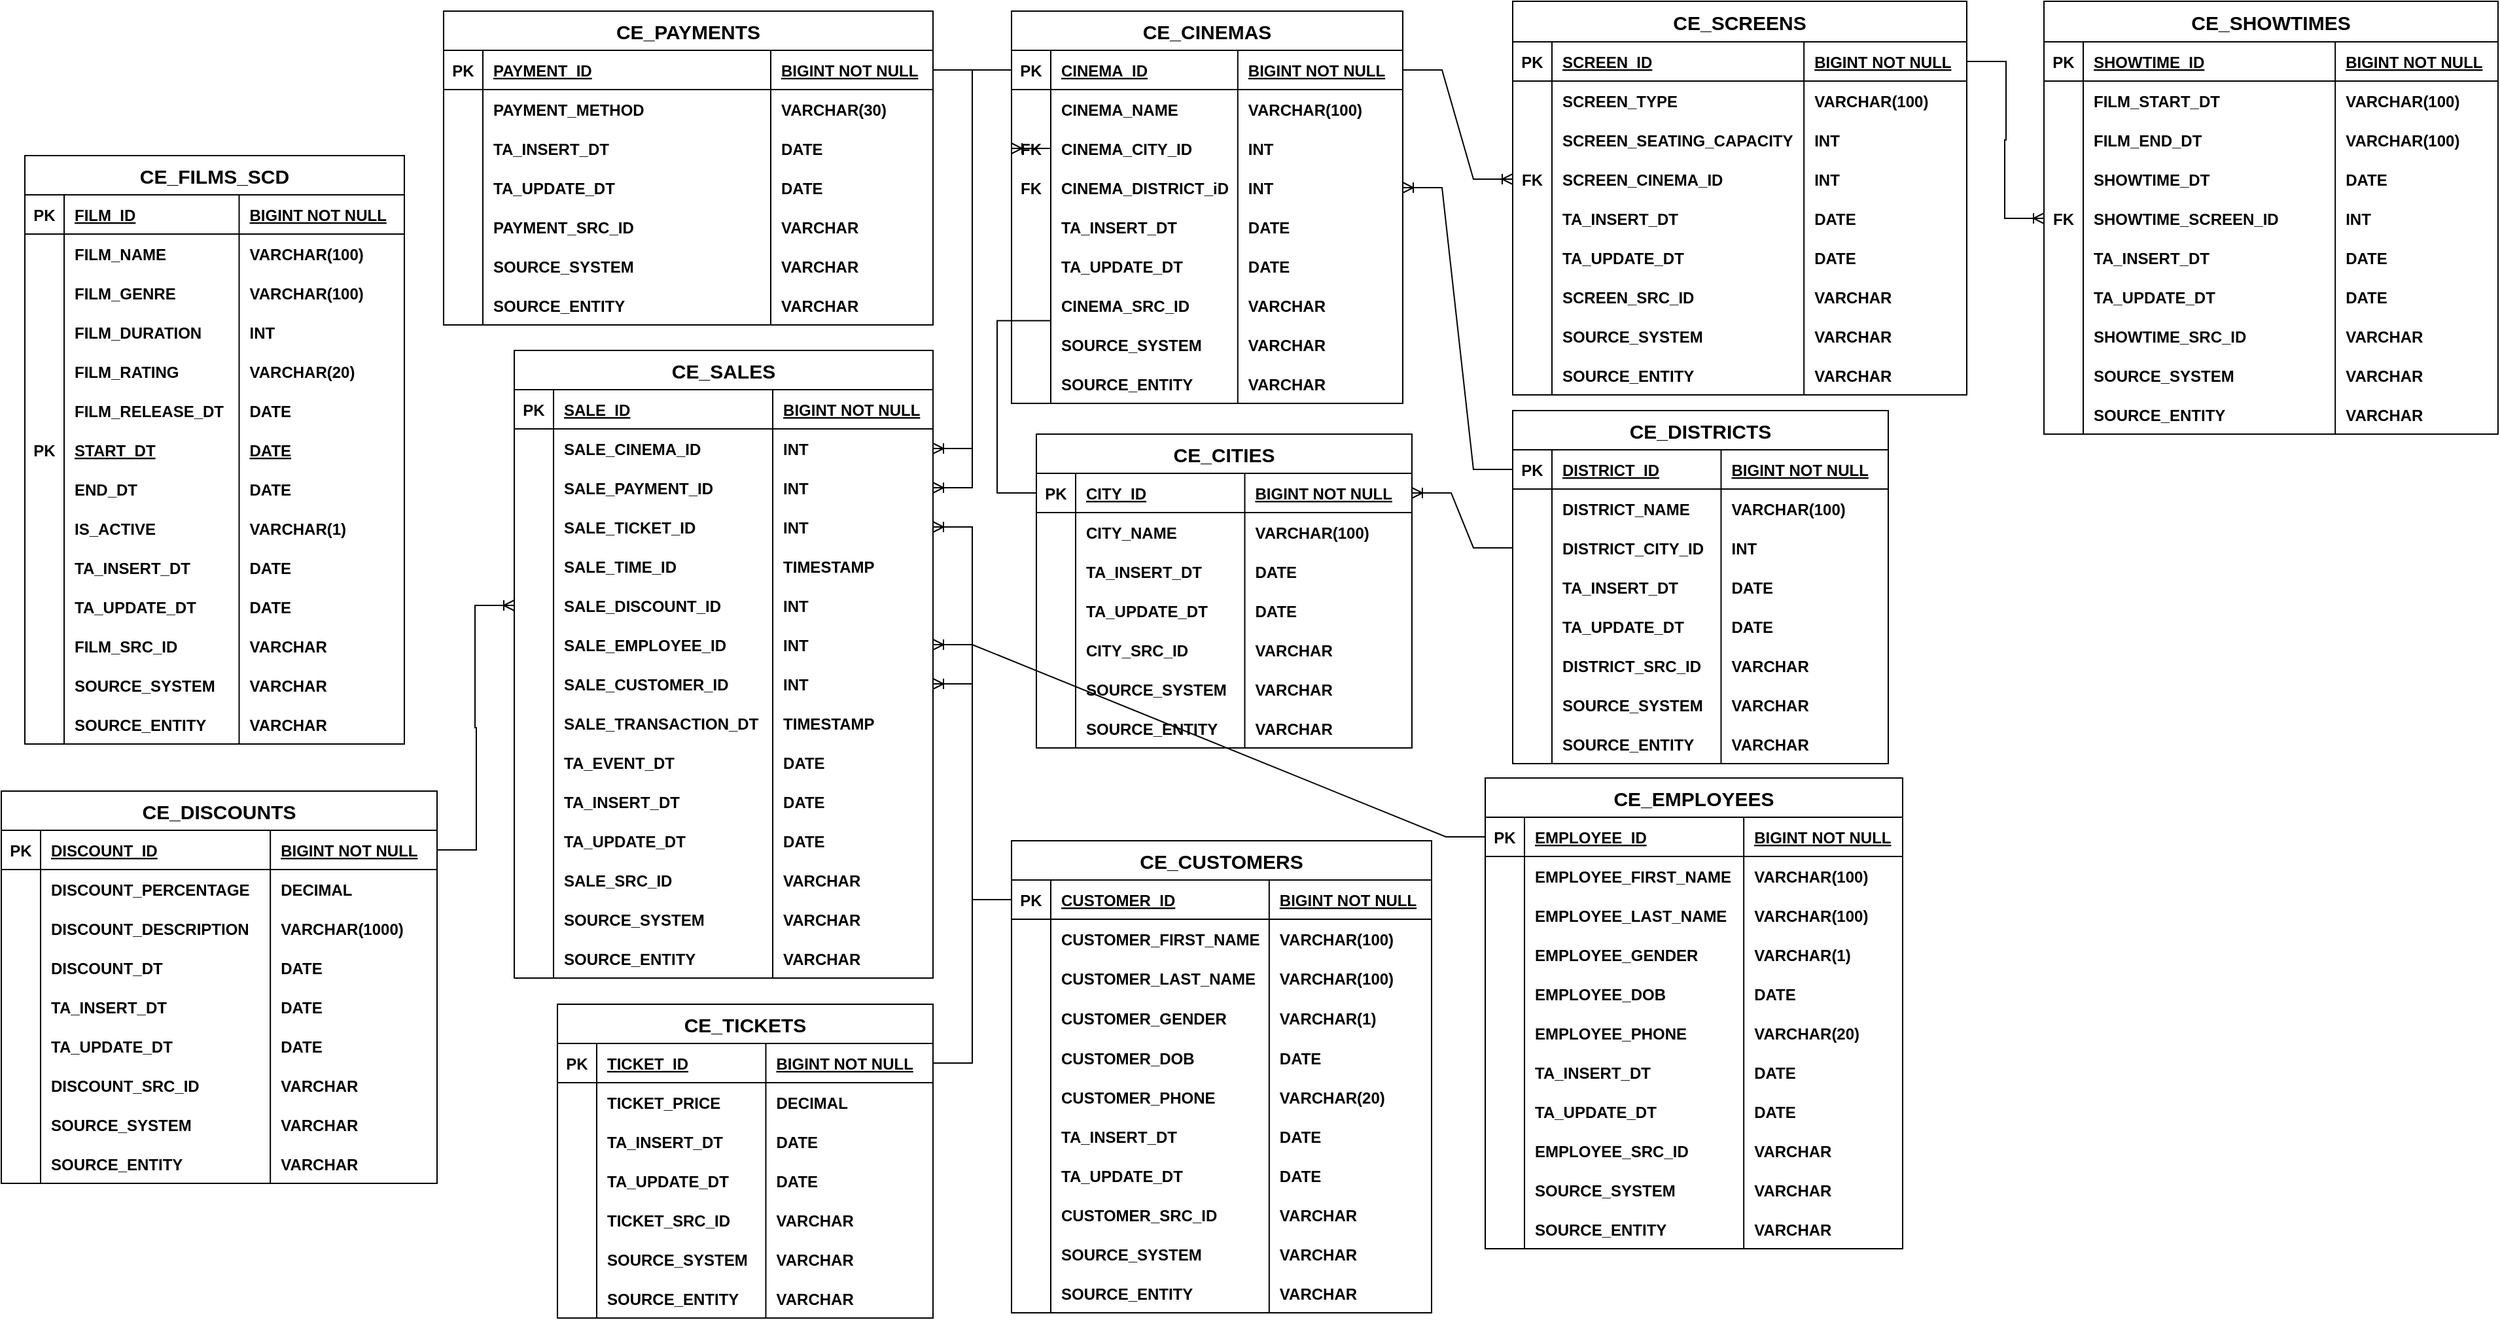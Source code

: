 <mxfile version="24.7.1" type="github">
  <diagram id="R2lEEEUBdFMjLlhIrx00" name="Page-1">
    <mxGraphModel dx="2619" dy="908" grid="0" gridSize="10" guides="1" tooltips="1" connect="1" arrows="1" fold="1" page="0" pageScale="1" pageWidth="850" pageHeight="1100" math="0" shadow="0" extFonts="Permanent Marker^https://fonts.googleapis.com/css?family=Permanent+Marker">
      <root>
        <mxCell id="0" />
        <mxCell id="1" parent="0" />
        <mxCell id="C-vyLk0tnHw3VtMMgP7b-2" value="CE_FILMS_SCD" style="shape=table;startSize=30;container=1;collapsible=1;childLayout=tableLayout;fixedRows=1;rowLines=0;fontStyle=1;align=center;resizeLast=1;fontSize=15;" parent="1" vertex="1">
          <mxGeometry x="-240" y="362" width="290" height="450" as="geometry" />
        </mxCell>
        <mxCell id="C-vyLk0tnHw3VtMMgP7b-3" value="" style="shape=partialRectangle;collapsible=0;dropTarget=0;pointerEvents=0;fillColor=none;points=[[0,0.5],[1,0.5]];portConstraint=eastwest;top=0;left=0;right=0;bottom=1;" parent="C-vyLk0tnHw3VtMMgP7b-2" vertex="1">
          <mxGeometry y="30" width="290" height="30" as="geometry" />
        </mxCell>
        <mxCell id="C-vyLk0tnHw3VtMMgP7b-4" value="PK" style="shape=partialRectangle;overflow=hidden;connectable=0;fillColor=none;top=0;left=0;bottom=0;right=0;fontStyle=1;" parent="C-vyLk0tnHw3VtMMgP7b-3" vertex="1">
          <mxGeometry width="30" height="30" as="geometry">
            <mxRectangle width="30" height="30" as="alternateBounds" />
          </mxGeometry>
        </mxCell>
        <mxCell id="C-vyLk0tnHw3VtMMgP7b-5" value="FILM_ID" style="shape=partialRectangle;overflow=hidden;connectable=0;fillColor=none;top=0;left=0;bottom=0;right=0;align=left;spacingLeft=6;fontStyle=5;" parent="C-vyLk0tnHw3VtMMgP7b-3" vertex="1">
          <mxGeometry x="30" width="133.75" height="30" as="geometry">
            <mxRectangle width="133.75" height="30" as="alternateBounds" />
          </mxGeometry>
        </mxCell>
        <mxCell id="1flL4R2s85vkYmcaQ0f1-1" value="BIGINT NOT NULL" style="shape=partialRectangle;overflow=hidden;connectable=0;fillColor=none;top=0;left=0;bottom=0;right=0;align=left;spacingLeft=6;fontStyle=5;" parent="C-vyLk0tnHw3VtMMgP7b-3" vertex="1">
          <mxGeometry x="163.75" width="126.25" height="30" as="geometry">
            <mxRectangle width="126.25" height="30" as="alternateBounds" />
          </mxGeometry>
        </mxCell>
        <mxCell id="C-vyLk0tnHw3VtMMgP7b-6" value="" style="shape=partialRectangle;collapsible=0;dropTarget=0;pointerEvents=0;fillColor=none;points=[[0,0.5],[1,0.5]];portConstraint=eastwest;top=0;left=0;right=0;bottom=0;" parent="C-vyLk0tnHw3VtMMgP7b-2" vertex="1">
          <mxGeometry y="60" width="290" height="30" as="geometry" />
        </mxCell>
        <mxCell id="C-vyLk0tnHw3VtMMgP7b-7" value="" style="shape=partialRectangle;overflow=hidden;connectable=0;fillColor=none;top=0;left=0;bottom=0;right=0;" parent="C-vyLk0tnHw3VtMMgP7b-6" vertex="1">
          <mxGeometry width="30" height="30" as="geometry">
            <mxRectangle width="30" height="30" as="alternateBounds" />
          </mxGeometry>
        </mxCell>
        <mxCell id="C-vyLk0tnHw3VtMMgP7b-8" value="FILM_NAME" style="shape=partialRectangle;overflow=hidden;connectable=0;fillColor=none;top=0;left=0;bottom=0;right=0;align=left;spacingLeft=6;fontStyle=1" parent="C-vyLk0tnHw3VtMMgP7b-6" vertex="1">
          <mxGeometry x="30" width="133.75" height="30" as="geometry">
            <mxRectangle width="133.75" height="30" as="alternateBounds" />
          </mxGeometry>
        </mxCell>
        <mxCell id="1flL4R2s85vkYmcaQ0f1-2" value="VARCHAR(100)" style="shape=partialRectangle;overflow=hidden;connectable=0;fillColor=none;top=0;left=0;bottom=0;right=0;align=left;spacingLeft=6;fontStyle=1" parent="C-vyLk0tnHw3VtMMgP7b-6" vertex="1">
          <mxGeometry x="163.75" width="126.25" height="30" as="geometry">
            <mxRectangle width="126.25" height="30" as="alternateBounds" />
          </mxGeometry>
        </mxCell>
        <mxCell id="C-vyLk0tnHw3VtMMgP7b-9" value="" style="shape=partialRectangle;collapsible=0;dropTarget=0;pointerEvents=0;fillColor=none;points=[[0,0.5],[1,0.5]];portConstraint=eastwest;top=0;left=0;right=0;bottom=0;" parent="C-vyLk0tnHw3VtMMgP7b-2" vertex="1">
          <mxGeometry y="90" width="290" height="30" as="geometry" />
        </mxCell>
        <mxCell id="C-vyLk0tnHw3VtMMgP7b-10" value="" style="shape=partialRectangle;overflow=hidden;connectable=0;fillColor=none;top=0;left=0;bottom=0;right=0;" parent="C-vyLk0tnHw3VtMMgP7b-9" vertex="1">
          <mxGeometry width="30" height="30" as="geometry">
            <mxRectangle width="30" height="30" as="alternateBounds" />
          </mxGeometry>
        </mxCell>
        <mxCell id="C-vyLk0tnHw3VtMMgP7b-11" value="FILM_GENRE" style="shape=partialRectangle;overflow=hidden;connectable=0;fillColor=none;top=0;left=0;bottom=0;right=0;align=left;spacingLeft=6;fontStyle=1" parent="C-vyLk0tnHw3VtMMgP7b-9" vertex="1">
          <mxGeometry x="30" width="133.75" height="30" as="geometry">
            <mxRectangle width="133.75" height="30" as="alternateBounds" />
          </mxGeometry>
        </mxCell>
        <mxCell id="1flL4R2s85vkYmcaQ0f1-3" value="VARCHAR(100)" style="shape=partialRectangle;overflow=hidden;connectable=0;fillColor=none;top=0;left=0;bottom=0;right=0;align=left;spacingLeft=6;fontStyle=1" parent="C-vyLk0tnHw3VtMMgP7b-9" vertex="1">
          <mxGeometry x="163.75" width="126.25" height="30" as="geometry">
            <mxRectangle width="126.25" height="30" as="alternateBounds" />
          </mxGeometry>
        </mxCell>
        <mxCell id="1flL4R2s85vkYmcaQ0f1-4" style="shape=partialRectangle;collapsible=0;dropTarget=0;pointerEvents=0;fillColor=none;points=[[0,0.5],[1,0.5]];portConstraint=eastwest;top=0;left=0;right=0;bottom=0;" parent="C-vyLk0tnHw3VtMMgP7b-2" vertex="1">
          <mxGeometry y="120" width="290" height="30" as="geometry" />
        </mxCell>
        <mxCell id="1flL4R2s85vkYmcaQ0f1-5" style="shape=partialRectangle;overflow=hidden;connectable=0;fillColor=none;top=0;left=0;bottom=0;right=0;" parent="1flL4R2s85vkYmcaQ0f1-4" vertex="1">
          <mxGeometry width="30" height="30" as="geometry">
            <mxRectangle width="30" height="30" as="alternateBounds" />
          </mxGeometry>
        </mxCell>
        <mxCell id="1flL4R2s85vkYmcaQ0f1-6" value="FILM_DURATION" style="shape=partialRectangle;overflow=hidden;connectable=0;fillColor=none;top=0;left=0;bottom=0;right=0;align=left;spacingLeft=6;fontStyle=1" parent="1flL4R2s85vkYmcaQ0f1-4" vertex="1">
          <mxGeometry x="30" width="133.75" height="30" as="geometry">
            <mxRectangle width="133.75" height="30" as="alternateBounds" />
          </mxGeometry>
        </mxCell>
        <mxCell id="1flL4R2s85vkYmcaQ0f1-7" value="INT" style="shape=partialRectangle;overflow=hidden;connectable=0;fillColor=none;top=0;left=0;bottom=0;right=0;align=left;spacingLeft=6;fontStyle=1" parent="1flL4R2s85vkYmcaQ0f1-4" vertex="1">
          <mxGeometry x="163.75" width="126.25" height="30" as="geometry">
            <mxRectangle width="126.25" height="30" as="alternateBounds" />
          </mxGeometry>
        </mxCell>
        <mxCell id="1flL4R2s85vkYmcaQ0f1-8" style="shape=partialRectangle;collapsible=0;dropTarget=0;pointerEvents=0;fillColor=none;points=[[0,0.5],[1,0.5]];portConstraint=eastwest;top=0;left=0;right=0;bottom=0;" parent="C-vyLk0tnHw3VtMMgP7b-2" vertex="1">
          <mxGeometry y="150" width="290" height="30" as="geometry" />
        </mxCell>
        <mxCell id="1flL4R2s85vkYmcaQ0f1-9" style="shape=partialRectangle;overflow=hidden;connectable=0;fillColor=none;top=0;left=0;bottom=0;right=0;" parent="1flL4R2s85vkYmcaQ0f1-8" vertex="1">
          <mxGeometry width="30" height="30" as="geometry">
            <mxRectangle width="30" height="30" as="alternateBounds" />
          </mxGeometry>
        </mxCell>
        <mxCell id="1flL4R2s85vkYmcaQ0f1-10" value="FILM_RATING" style="shape=partialRectangle;overflow=hidden;connectable=0;fillColor=none;top=0;left=0;bottom=0;right=0;align=left;spacingLeft=6;fontStyle=1" parent="1flL4R2s85vkYmcaQ0f1-8" vertex="1">
          <mxGeometry x="30" width="133.75" height="30" as="geometry">
            <mxRectangle width="133.75" height="30" as="alternateBounds" />
          </mxGeometry>
        </mxCell>
        <mxCell id="1flL4R2s85vkYmcaQ0f1-11" value="VARCHAR(20)" style="shape=partialRectangle;overflow=hidden;connectable=0;fillColor=none;top=0;left=0;bottom=0;right=0;align=left;spacingLeft=6;fontStyle=1" parent="1flL4R2s85vkYmcaQ0f1-8" vertex="1">
          <mxGeometry x="163.75" width="126.25" height="30" as="geometry">
            <mxRectangle width="126.25" height="30" as="alternateBounds" />
          </mxGeometry>
        </mxCell>
        <mxCell id="1flL4R2s85vkYmcaQ0f1-12" style="shape=partialRectangle;collapsible=0;dropTarget=0;pointerEvents=0;fillColor=none;points=[[0,0.5],[1,0.5]];portConstraint=eastwest;top=0;left=0;right=0;bottom=0;" parent="C-vyLk0tnHw3VtMMgP7b-2" vertex="1">
          <mxGeometry y="180" width="290" height="30" as="geometry" />
        </mxCell>
        <mxCell id="1flL4R2s85vkYmcaQ0f1-13" style="shape=partialRectangle;overflow=hidden;connectable=0;fillColor=none;top=0;left=0;bottom=0;right=0;" parent="1flL4R2s85vkYmcaQ0f1-12" vertex="1">
          <mxGeometry width="30" height="30" as="geometry">
            <mxRectangle width="30" height="30" as="alternateBounds" />
          </mxGeometry>
        </mxCell>
        <mxCell id="1flL4R2s85vkYmcaQ0f1-14" value="FILM_RELEASE_DT" style="shape=partialRectangle;overflow=hidden;connectable=0;fillColor=none;top=0;left=0;bottom=0;right=0;align=left;spacingLeft=6;fontStyle=1" parent="1flL4R2s85vkYmcaQ0f1-12" vertex="1">
          <mxGeometry x="30" width="133.75" height="30" as="geometry">
            <mxRectangle width="133.75" height="30" as="alternateBounds" />
          </mxGeometry>
        </mxCell>
        <mxCell id="1flL4R2s85vkYmcaQ0f1-15" value="DATE" style="shape=partialRectangle;overflow=hidden;connectable=0;fillColor=none;top=0;left=0;bottom=0;right=0;align=left;spacingLeft=6;fontStyle=1" parent="1flL4R2s85vkYmcaQ0f1-12" vertex="1">
          <mxGeometry x="163.75" width="126.25" height="30" as="geometry">
            <mxRectangle width="126.25" height="30" as="alternateBounds" />
          </mxGeometry>
        </mxCell>
        <mxCell id="1flL4R2s85vkYmcaQ0f1-16" style="shape=partialRectangle;collapsible=0;dropTarget=0;pointerEvents=0;fillColor=none;points=[[0,0.5],[1,0.5]];portConstraint=eastwest;top=0;left=0;right=0;bottom=0;" parent="C-vyLk0tnHw3VtMMgP7b-2" vertex="1">
          <mxGeometry y="210" width="290" height="30" as="geometry" />
        </mxCell>
        <mxCell id="1flL4R2s85vkYmcaQ0f1-17" value="PK" style="shape=partialRectangle;overflow=hidden;connectable=0;fillColor=none;top=0;left=0;bottom=0;right=0;fontStyle=1" parent="1flL4R2s85vkYmcaQ0f1-16" vertex="1">
          <mxGeometry width="30" height="30" as="geometry">
            <mxRectangle width="30" height="30" as="alternateBounds" />
          </mxGeometry>
        </mxCell>
        <mxCell id="1flL4R2s85vkYmcaQ0f1-18" value="START_DT" style="shape=partialRectangle;overflow=hidden;connectable=0;fillColor=none;top=0;left=0;bottom=0;right=0;align=left;spacingLeft=6;fontStyle=5" parent="1flL4R2s85vkYmcaQ0f1-16" vertex="1">
          <mxGeometry x="30" width="133.75" height="30" as="geometry">
            <mxRectangle width="133.75" height="30" as="alternateBounds" />
          </mxGeometry>
        </mxCell>
        <mxCell id="1flL4R2s85vkYmcaQ0f1-19" value="DATE" style="shape=partialRectangle;overflow=hidden;connectable=0;fillColor=none;top=0;left=0;bottom=0;right=0;align=left;spacingLeft=6;fontStyle=5" parent="1flL4R2s85vkYmcaQ0f1-16" vertex="1">
          <mxGeometry x="163.75" width="126.25" height="30" as="geometry">
            <mxRectangle width="126.25" height="30" as="alternateBounds" />
          </mxGeometry>
        </mxCell>
        <mxCell id="1flL4R2s85vkYmcaQ0f1-20" style="shape=partialRectangle;collapsible=0;dropTarget=0;pointerEvents=0;fillColor=none;points=[[0,0.5],[1,0.5]];portConstraint=eastwest;top=0;left=0;right=0;bottom=0;" parent="C-vyLk0tnHw3VtMMgP7b-2" vertex="1">
          <mxGeometry y="240" width="290" height="30" as="geometry" />
        </mxCell>
        <mxCell id="1flL4R2s85vkYmcaQ0f1-21" style="shape=partialRectangle;overflow=hidden;connectable=0;fillColor=none;top=0;left=0;bottom=0;right=0;" parent="1flL4R2s85vkYmcaQ0f1-20" vertex="1">
          <mxGeometry width="30" height="30" as="geometry">
            <mxRectangle width="30" height="30" as="alternateBounds" />
          </mxGeometry>
        </mxCell>
        <mxCell id="1flL4R2s85vkYmcaQ0f1-22" value="END_DT" style="shape=partialRectangle;overflow=hidden;connectable=0;fillColor=none;top=0;left=0;bottom=0;right=0;align=left;spacingLeft=6;fontStyle=1" parent="1flL4R2s85vkYmcaQ0f1-20" vertex="1">
          <mxGeometry x="30" width="133.75" height="30" as="geometry">
            <mxRectangle width="133.75" height="30" as="alternateBounds" />
          </mxGeometry>
        </mxCell>
        <mxCell id="1flL4R2s85vkYmcaQ0f1-23" value="DATE" style="shape=partialRectangle;overflow=hidden;connectable=0;fillColor=none;top=0;left=0;bottom=0;right=0;align=left;spacingLeft=6;fontStyle=1" parent="1flL4R2s85vkYmcaQ0f1-20" vertex="1">
          <mxGeometry x="163.75" width="126.25" height="30" as="geometry">
            <mxRectangle width="126.25" height="30" as="alternateBounds" />
          </mxGeometry>
        </mxCell>
        <mxCell id="1flL4R2s85vkYmcaQ0f1-24" style="shape=partialRectangle;collapsible=0;dropTarget=0;pointerEvents=0;fillColor=none;points=[[0,0.5],[1,0.5]];portConstraint=eastwest;top=0;left=0;right=0;bottom=0;" parent="C-vyLk0tnHw3VtMMgP7b-2" vertex="1">
          <mxGeometry y="270" width="290" height="30" as="geometry" />
        </mxCell>
        <mxCell id="1flL4R2s85vkYmcaQ0f1-25" style="shape=partialRectangle;overflow=hidden;connectable=0;fillColor=none;top=0;left=0;bottom=0;right=0;" parent="1flL4R2s85vkYmcaQ0f1-24" vertex="1">
          <mxGeometry width="30" height="30" as="geometry">
            <mxRectangle width="30" height="30" as="alternateBounds" />
          </mxGeometry>
        </mxCell>
        <mxCell id="1flL4R2s85vkYmcaQ0f1-26" value="IS_ACTIVE" style="shape=partialRectangle;overflow=hidden;connectable=0;fillColor=none;top=0;left=0;bottom=0;right=0;align=left;spacingLeft=6;fontStyle=1" parent="1flL4R2s85vkYmcaQ0f1-24" vertex="1">
          <mxGeometry x="30" width="133.75" height="30" as="geometry">
            <mxRectangle width="133.75" height="30" as="alternateBounds" />
          </mxGeometry>
        </mxCell>
        <mxCell id="1flL4R2s85vkYmcaQ0f1-27" value="VARCHAR(1)" style="shape=partialRectangle;overflow=hidden;connectable=0;fillColor=none;top=0;left=0;bottom=0;right=0;align=left;spacingLeft=6;fontStyle=1" parent="1flL4R2s85vkYmcaQ0f1-24" vertex="1">
          <mxGeometry x="163.75" width="126.25" height="30" as="geometry">
            <mxRectangle width="126.25" height="30" as="alternateBounds" />
          </mxGeometry>
        </mxCell>
        <mxCell id="1flL4R2s85vkYmcaQ0f1-28" style="shape=partialRectangle;collapsible=0;dropTarget=0;pointerEvents=0;fillColor=none;points=[[0,0.5],[1,0.5]];portConstraint=eastwest;top=0;left=0;right=0;bottom=0;" parent="C-vyLk0tnHw3VtMMgP7b-2" vertex="1">
          <mxGeometry y="300" width="290" height="30" as="geometry" />
        </mxCell>
        <mxCell id="1flL4R2s85vkYmcaQ0f1-29" style="shape=partialRectangle;overflow=hidden;connectable=0;fillColor=none;top=0;left=0;bottom=0;right=0;" parent="1flL4R2s85vkYmcaQ0f1-28" vertex="1">
          <mxGeometry width="30" height="30" as="geometry">
            <mxRectangle width="30" height="30" as="alternateBounds" />
          </mxGeometry>
        </mxCell>
        <mxCell id="1flL4R2s85vkYmcaQ0f1-30" value="TA_INSERT_DT" style="shape=partialRectangle;overflow=hidden;connectable=0;fillColor=none;top=0;left=0;bottom=0;right=0;align=left;spacingLeft=6;fontStyle=1" parent="1flL4R2s85vkYmcaQ0f1-28" vertex="1">
          <mxGeometry x="30" width="133.75" height="30" as="geometry">
            <mxRectangle width="133.75" height="30" as="alternateBounds" />
          </mxGeometry>
        </mxCell>
        <mxCell id="1flL4R2s85vkYmcaQ0f1-31" value="DATE" style="shape=partialRectangle;overflow=hidden;connectable=0;fillColor=none;top=0;left=0;bottom=0;right=0;align=left;spacingLeft=6;fontStyle=1" parent="1flL4R2s85vkYmcaQ0f1-28" vertex="1">
          <mxGeometry x="163.75" width="126.25" height="30" as="geometry">
            <mxRectangle width="126.25" height="30" as="alternateBounds" />
          </mxGeometry>
        </mxCell>
        <mxCell id="1flL4R2s85vkYmcaQ0f1-32" style="shape=partialRectangle;collapsible=0;dropTarget=0;pointerEvents=0;fillColor=none;points=[[0,0.5],[1,0.5]];portConstraint=eastwest;top=0;left=0;right=0;bottom=0;" parent="C-vyLk0tnHw3VtMMgP7b-2" vertex="1">
          <mxGeometry y="330" width="290" height="30" as="geometry" />
        </mxCell>
        <mxCell id="1flL4R2s85vkYmcaQ0f1-33" style="shape=partialRectangle;overflow=hidden;connectable=0;fillColor=none;top=0;left=0;bottom=0;right=0;" parent="1flL4R2s85vkYmcaQ0f1-32" vertex="1">
          <mxGeometry width="30" height="30" as="geometry">
            <mxRectangle width="30" height="30" as="alternateBounds" />
          </mxGeometry>
        </mxCell>
        <mxCell id="1flL4R2s85vkYmcaQ0f1-34" value="TA_UPDATE_DT" style="shape=partialRectangle;overflow=hidden;connectable=0;fillColor=none;top=0;left=0;bottom=0;right=0;align=left;spacingLeft=6;fontStyle=1" parent="1flL4R2s85vkYmcaQ0f1-32" vertex="1">
          <mxGeometry x="30" width="133.75" height="30" as="geometry">
            <mxRectangle width="133.75" height="30" as="alternateBounds" />
          </mxGeometry>
        </mxCell>
        <mxCell id="1flL4R2s85vkYmcaQ0f1-35" value="DATE" style="shape=partialRectangle;overflow=hidden;connectable=0;fillColor=none;top=0;left=0;bottom=0;right=0;align=left;spacingLeft=6;fontStyle=1" parent="1flL4R2s85vkYmcaQ0f1-32" vertex="1">
          <mxGeometry x="163.75" width="126.25" height="30" as="geometry">
            <mxRectangle width="126.25" height="30" as="alternateBounds" />
          </mxGeometry>
        </mxCell>
        <mxCell id="1flL4R2s85vkYmcaQ0f1-36" style="shape=partialRectangle;collapsible=0;dropTarget=0;pointerEvents=0;fillColor=none;points=[[0,0.5],[1,0.5]];portConstraint=eastwest;top=0;left=0;right=0;bottom=0;" parent="C-vyLk0tnHw3VtMMgP7b-2" vertex="1">
          <mxGeometry y="360" width="290" height="30" as="geometry" />
        </mxCell>
        <mxCell id="1flL4R2s85vkYmcaQ0f1-37" style="shape=partialRectangle;overflow=hidden;connectable=0;fillColor=none;top=0;left=0;bottom=0;right=0;" parent="1flL4R2s85vkYmcaQ0f1-36" vertex="1">
          <mxGeometry width="30" height="30" as="geometry">
            <mxRectangle width="30" height="30" as="alternateBounds" />
          </mxGeometry>
        </mxCell>
        <mxCell id="1flL4R2s85vkYmcaQ0f1-38" value="FILM_SRC_ID" style="shape=partialRectangle;overflow=hidden;connectable=0;fillColor=none;top=0;left=0;bottom=0;right=0;align=left;spacingLeft=6;fontStyle=1" parent="1flL4R2s85vkYmcaQ0f1-36" vertex="1">
          <mxGeometry x="30" width="133.75" height="30" as="geometry">
            <mxRectangle width="133.75" height="30" as="alternateBounds" />
          </mxGeometry>
        </mxCell>
        <mxCell id="1flL4R2s85vkYmcaQ0f1-39" value="VARCHAR" style="shape=partialRectangle;overflow=hidden;connectable=0;fillColor=none;top=0;left=0;bottom=0;right=0;align=left;spacingLeft=6;fontStyle=1" parent="1flL4R2s85vkYmcaQ0f1-36" vertex="1">
          <mxGeometry x="163.75" width="126.25" height="30" as="geometry">
            <mxRectangle width="126.25" height="30" as="alternateBounds" />
          </mxGeometry>
        </mxCell>
        <mxCell id="1flL4R2s85vkYmcaQ0f1-40" style="shape=partialRectangle;collapsible=0;dropTarget=0;pointerEvents=0;fillColor=none;points=[[0,0.5],[1,0.5]];portConstraint=eastwest;top=0;left=0;right=0;bottom=0;" parent="C-vyLk0tnHw3VtMMgP7b-2" vertex="1">
          <mxGeometry y="390" width="290" height="30" as="geometry" />
        </mxCell>
        <mxCell id="1flL4R2s85vkYmcaQ0f1-41" style="shape=partialRectangle;overflow=hidden;connectable=0;fillColor=none;top=0;left=0;bottom=0;right=0;" parent="1flL4R2s85vkYmcaQ0f1-40" vertex="1">
          <mxGeometry width="30" height="30" as="geometry">
            <mxRectangle width="30" height="30" as="alternateBounds" />
          </mxGeometry>
        </mxCell>
        <mxCell id="1flL4R2s85vkYmcaQ0f1-42" value="SOURCE_SYSTEM" style="shape=partialRectangle;overflow=hidden;connectable=0;fillColor=none;top=0;left=0;bottom=0;right=0;align=left;spacingLeft=6;fontStyle=1" parent="1flL4R2s85vkYmcaQ0f1-40" vertex="1">
          <mxGeometry x="30" width="133.75" height="30" as="geometry">
            <mxRectangle width="133.75" height="30" as="alternateBounds" />
          </mxGeometry>
        </mxCell>
        <mxCell id="1flL4R2s85vkYmcaQ0f1-43" value="VARCHAR" style="shape=partialRectangle;overflow=hidden;connectable=0;fillColor=none;top=0;left=0;bottom=0;right=0;align=left;spacingLeft=6;fontStyle=1" parent="1flL4R2s85vkYmcaQ0f1-40" vertex="1">
          <mxGeometry x="163.75" width="126.25" height="30" as="geometry">
            <mxRectangle width="126.25" height="30" as="alternateBounds" />
          </mxGeometry>
        </mxCell>
        <mxCell id="1flL4R2s85vkYmcaQ0f1-44" style="shape=partialRectangle;collapsible=0;dropTarget=0;pointerEvents=0;fillColor=none;points=[[0,0.5],[1,0.5]];portConstraint=eastwest;top=0;left=0;right=0;bottom=0;" parent="C-vyLk0tnHw3VtMMgP7b-2" vertex="1">
          <mxGeometry y="420" width="290" height="30" as="geometry" />
        </mxCell>
        <mxCell id="1flL4R2s85vkYmcaQ0f1-45" style="shape=partialRectangle;overflow=hidden;connectable=0;fillColor=none;top=0;left=0;bottom=0;right=0;" parent="1flL4R2s85vkYmcaQ0f1-44" vertex="1">
          <mxGeometry width="30" height="30" as="geometry">
            <mxRectangle width="30" height="30" as="alternateBounds" />
          </mxGeometry>
        </mxCell>
        <mxCell id="1flL4R2s85vkYmcaQ0f1-46" value="SOURCE_ENTITY" style="shape=partialRectangle;overflow=hidden;connectable=0;fillColor=none;top=0;left=0;bottom=0;right=0;align=left;spacingLeft=6;fontStyle=1" parent="1flL4R2s85vkYmcaQ0f1-44" vertex="1">
          <mxGeometry x="30" width="133.75" height="30" as="geometry">
            <mxRectangle width="133.75" height="30" as="alternateBounds" />
          </mxGeometry>
        </mxCell>
        <mxCell id="1flL4R2s85vkYmcaQ0f1-47" value="VARCHAR" style="shape=partialRectangle;overflow=hidden;connectable=0;fillColor=none;top=0;left=0;bottom=0;right=0;align=left;spacingLeft=6;fontStyle=1" parent="1flL4R2s85vkYmcaQ0f1-44" vertex="1">
          <mxGeometry x="163.75" width="126.25" height="30" as="geometry">
            <mxRectangle width="126.25" height="30" as="alternateBounds" />
          </mxGeometry>
        </mxCell>
        <mxCell id="1flL4R2s85vkYmcaQ0f1-48" value="CE_CINEMAS" style="shape=table;startSize=30;container=1;collapsible=1;childLayout=tableLayout;fixedRows=1;rowLines=0;fontStyle=1;align=center;resizeLast=1;fontSize=15;" parent="1" vertex="1">
          <mxGeometry x="514" y="251.5" width="299" height="300" as="geometry" />
        </mxCell>
        <mxCell id="1flL4R2s85vkYmcaQ0f1-49" value="" style="shape=partialRectangle;collapsible=0;dropTarget=0;pointerEvents=0;fillColor=none;points=[[0,0.5],[1,0.5]];portConstraint=eastwest;top=0;left=0;right=0;bottom=1;" parent="1flL4R2s85vkYmcaQ0f1-48" vertex="1">
          <mxGeometry y="30" width="299" height="30" as="geometry" />
        </mxCell>
        <mxCell id="1flL4R2s85vkYmcaQ0f1-50" value="PK" style="shape=partialRectangle;overflow=hidden;connectable=0;fillColor=none;top=0;left=0;bottom=0;right=0;fontStyle=1;" parent="1flL4R2s85vkYmcaQ0f1-49" vertex="1">
          <mxGeometry width="30" height="30" as="geometry">
            <mxRectangle width="30" height="30" as="alternateBounds" />
          </mxGeometry>
        </mxCell>
        <mxCell id="1flL4R2s85vkYmcaQ0f1-51" value="CINEMA_ID" style="shape=partialRectangle;overflow=hidden;connectable=0;fillColor=none;top=0;left=0;bottom=0;right=0;align=left;spacingLeft=6;fontStyle=5;" parent="1flL4R2s85vkYmcaQ0f1-49" vertex="1">
          <mxGeometry x="30" width="142.909" height="30" as="geometry">
            <mxRectangle width="142.909" height="30" as="alternateBounds" />
          </mxGeometry>
        </mxCell>
        <mxCell id="1flL4R2s85vkYmcaQ0f1-52" value="BIGINT NOT NULL" style="shape=partialRectangle;overflow=hidden;connectable=0;fillColor=none;top=0;left=0;bottom=0;right=0;align=left;spacingLeft=6;fontStyle=5;" parent="1flL4R2s85vkYmcaQ0f1-49" vertex="1">
          <mxGeometry x="172.909" width="126.091" height="30" as="geometry">
            <mxRectangle width="126.091" height="30" as="alternateBounds" />
          </mxGeometry>
        </mxCell>
        <mxCell id="1flL4R2s85vkYmcaQ0f1-53" value="" style="shape=partialRectangle;collapsible=0;dropTarget=0;pointerEvents=0;fillColor=none;points=[[0,0.5],[1,0.5]];portConstraint=eastwest;top=0;left=0;right=0;bottom=0;" parent="1flL4R2s85vkYmcaQ0f1-48" vertex="1">
          <mxGeometry y="60" width="299" height="30" as="geometry" />
        </mxCell>
        <mxCell id="1flL4R2s85vkYmcaQ0f1-54" value="" style="shape=partialRectangle;overflow=hidden;connectable=0;fillColor=none;top=0;left=0;bottom=0;right=0;" parent="1flL4R2s85vkYmcaQ0f1-53" vertex="1">
          <mxGeometry width="30" height="30" as="geometry">
            <mxRectangle width="30" height="30" as="alternateBounds" />
          </mxGeometry>
        </mxCell>
        <mxCell id="1flL4R2s85vkYmcaQ0f1-55" value="CINEMA_NAME" style="shape=partialRectangle;overflow=hidden;connectable=0;fillColor=none;top=0;left=0;bottom=0;right=0;align=left;spacingLeft=6;fontStyle=1" parent="1flL4R2s85vkYmcaQ0f1-53" vertex="1">
          <mxGeometry x="30" width="142.909" height="30" as="geometry">
            <mxRectangle width="142.909" height="30" as="alternateBounds" />
          </mxGeometry>
        </mxCell>
        <mxCell id="1flL4R2s85vkYmcaQ0f1-56" value="VARCHAR(100)" style="shape=partialRectangle;overflow=hidden;connectable=0;fillColor=none;top=0;left=0;bottom=0;right=0;align=left;spacingLeft=6;fontStyle=1" parent="1flL4R2s85vkYmcaQ0f1-53" vertex="1">
          <mxGeometry x="172.909" width="126.091" height="30" as="geometry">
            <mxRectangle width="126.091" height="30" as="alternateBounds" />
          </mxGeometry>
        </mxCell>
        <mxCell id="1flL4R2s85vkYmcaQ0f1-57" value="" style="shape=partialRectangle;collapsible=0;dropTarget=0;pointerEvents=0;fillColor=none;points=[[0,0.5],[1,0.5]];portConstraint=eastwest;top=0;left=0;right=0;bottom=0;" parent="1flL4R2s85vkYmcaQ0f1-48" vertex="1">
          <mxGeometry y="90" width="299" height="30" as="geometry" />
        </mxCell>
        <mxCell id="1flL4R2s85vkYmcaQ0f1-58" value="FK" style="shape=partialRectangle;overflow=hidden;connectable=0;fillColor=none;top=0;left=0;bottom=0;right=0;fontStyle=1" parent="1flL4R2s85vkYmcaQ0f1-57" vertex="1">
          <mxGeometry width="30" height="30" as="geometry">
            <mxRectangle width="30" height="30" as="alternateBounds" />
          </mxGeometry>
        </mxCell>
        <mxCell id="1flL4R2s85vkYmcaQ0f1-59" value="CINEMA_CITY_ID" style="shape=partialRectangle;overflow=hidden;connectable=0;fillColor=none;top=0;left=0;bottom=0;right=0;align=left;spacingLeft=6;fontStyle=1" parent="1flL4R2s85vkYmcaQ0f1-57" vertex="1">
          <mxGeometry x="30" width="142.909" height="30" as="geometry">
            <mxRectangle width="142.909" height="30" as="alternateBounds" />
          </mxGeometry>
        </mxCell>
        <mxCell id="1flL4R2s85vkYmcaQ0f1-60" value="INT" style="shape=partialRectangle;overflow=hidden;connectable=0;fillColor=none;top=0;left=0;bottom=0;right=0;align=left;spacingLeft=6;fontStyle=1" parent="1flL4R2s85vkYmcaQ0f1-57" vertex="1">
          <mxGeometry x="172.909" width="126.091" height="30" as="geometry">
            <mxRectangle width="126.091" height="30" as="alternateBounds" />
          </mxGeometry>
        </mxCell>
        <mxCell id="1flL4R2s85vkYmcaQ0f1-61" style="shape=partialRectangle;collapsible=0;dropTarget=0;pointerEvents=0;fillColor=none;points=[[0,0.5],[1,0.5]];portConstraint=eastwest;top=0;left=0;right=0;bottom=0;" parent="1flL4R2s85vkYmcaQ0f1-48" vertex="1">
          <mxGeometry y="120" width="299" height="30" as="geometry" />
        </mxCell>
        <mxCell id="1flL4R2s85vkYmcaQ0f1-62" value="FK" style="shape=partialRectangle;overflow=hidden;connectable=0;fillColor=none;top=0;left=0;bottom=0;right=0;fontStyle=1" parent="1flL4R2s85vkYmcaQ0f1-61" vertex="1">
          <mxGeometry width="30" height="30" as="geometry">
            <mxRectangle width="30" height="30" as="alternateBounds" />
          </mxGeometry>
        </mxCell>
        <mxCell id="1flL4R2s85vkYmcaQ0f1-63" value="CINEMA_DISTRICT_iD" style="shape=partialRectangle;overflow=hidden;connectable=0;fillColor=none;top=0;left=0;bottom=0;right=0;align=left;spacingLeft=6;fontStyle=1" parent="1flL4R2s85vkYmcaQ0f1-61" vertex="1">
          <mxGeometry x="30" width="142.909" height="30" as="geometry">
            <mxRectangle width="142.909" height="30" as="alternateBounds" />
          </mxGeometry>
        </mxCell>
        <mxCell id="1flL4R2s85vkYmcaQ0f1-64" value="INT" style="shape=partialRectangle;overflow=hidden;connectable=0;fillColor=none;top=0;left=0;bottom=0;right=0;align=left;spacingLeft=6;fontStyle=1" parent="1flL4R2s85vkYmcaQ0f1-61" vertex="1">
          <mxGeometry x="172.909" width="126.091" height="30" as="geometry">
            <mxRectangle width="126.091" height="30" as="alternateBounds" />
          </mxGeometry>
        </mxCell>
        <mxCell id="1flL4R2s85vkYmcaQ0f1-85" style="shape=partialRectangle;collapsible=0;dropTarget=0;pointerEvents=0;fillColor=none;points=[[0,0.5],[1,0.5]];portConstraint=eastwest;top=0;left=0;right=0;bottom=0;" parent="1flL4R2s85vkYmcaQ0f1-48" vertex="1">
          <mxGeometry y="150" width="299" height="30" as="geometry" />
        </mxCell>
        <mxCell id="1flL4R2s85vkYmcaQ0f1-86" style="shape=partialRectangle;overflow=hidden;connectable=0;fillColor=none;top=0;left=0;bottom=0;right=0;" parent="1flL4R2s85vkYmcaQ0f1-85" vertex="1">
          <mxGeometry width="30" height="30" as="geometry">
            <mxRectangle width="30" height="30" as="alternateBounds" />
          </mxGeometry>
        </mxCell>
        <mxCell id="1flL4R2s85vkYmcaQ0f1-87" value="TA_INSERT_DT" style="shape=partialRectangle;overflow=hidden;connectable=0;fillColor=none;top=0;left=0;bottom=0;right=0;align=left;spacingLeft=6;fontStyle=1" parent="1flL4R2s85vkYmcaQ0f1-85" vertex="1">
          <mxGeometry x="30" width="142.909" height="30" as="geometry">
            <mxRectangle width="142.909" height="30" as="alternateBounds" />
          </mxGeometry>
        </mxCell>
        <mxCell id="1flL4R2s85vkYmcaQ0f1-88" value="DATE" style="shape=partialRectangle;overflow=hidden;connectable=0;fillColor=none;top=0;left=0;bottom=0;right=0;align=left;spacingLeft=6;fontStyle=1" parent="1flL4R2s85vkYmcaQ0f1-85" vertex="1">
          <mxGeometry x="172.909" width="126.091" height="30" as="geometry">
            <mxRectangle width="126.091" height="30" as="alternateBounds" />
          </mxGeometry>
        </mxCell>
        <mxCell id="1flL4R2s85vkYmcaQ0f1-89" style="shape=partialRectangle;collapsible=0;dropTarget=0;pointerEvents=0;fillColor=none;points=[[0,0.5],[1,0.5]];portConstraint=eastwest;top=0;left=0;right=0;bottom=0;" parent="1flL4R2s85vkYmcaQ0f1-48" vertex="1">
          <mxGeometry y="180" width="299" height="30" as="geometry" />
        </mxCell>
        <mxCell id="1flL4R2s85vkYmcaQ0f1-90" style="shape=partialRectangle;overflow=hidden;connectable=0;fillColor=none;top=0;left=0;bottom=0;right=0;" parent="1flL4R2s85vkYmcaQ0f1-89" vertex="1">
          <mxGeometry width="30" height="30" as="geometry">
            <mxRectangle width="30" height="30" as="alternateBounds" />
          </mxGeometry>
        </mxCell>
        <mxCell id="1flL4R2s85vkYmcaQ0f1-91" value="TA_UPDATE_DT" style="shape=partialRectangle;overflow=hidden;connectable=0;fillColor=none;top=0;left=0;bottom=0;right=0;align=left;spacingLeft=6;fontStyle=1" parent="1flL4R2s85vkYmcaQ0f1-89" vertex="1">
          <mxGeometry x="30" width="142.909" height="30" as="geometry">
            <mxRectangle width="142.909" height="30" as="alternateBounds" />
          </mxGeometry>
        </mxCell>
        <mxCell id="1flL4R2s85vkYmcaQ0f1-92" value="DATE" style="shape=partialRectangle;overflow=hidden;connectable=0;fillColor=none;top=0;left=0;bottom=0;right=0;align=left;spacingLeft=6;fontStyle=1" parent="1flL4R2s85vkYmcaQ0f1-89" vertex="1">
          <mxGeometry x="172.909" width="126.091" height="30" as="geometry">
            <mxRectangle width="126.091" height="30" as="alternateBounds" />
          </mxGeometry>
        </mxCell>
        <mxCell id="1flL4R2s85vkYmcaQ0f1-93" style="shape=partialRectangle;collapsible=0;dropTarget=0;pointerEvents=0;fillColor=none;points=[[0,0.5],[1,0.5]];portConstraint=eastwest;top=0;left=0;right=0;bottom=0;fontStyle=1" parent="1flL4R2s85vkYmcaQ0f1-48" vertex="1">
          <mxGeometry y="210" width="299" height="30" as="geometry" />
        </mxCell>
        <mxCell id="1flL4R2s85vkYmcaQ0f1-94" style="shape=partialRectangle;overflow=hidden;connectable=0;fillColor=none;top=0;left=0;bottom=0;right=0;" parent="1flL4R2s85vkYmcaQ0f1-93" vertex="1">
          <mxGeometry width="30" height="30" as="geometry">
            <mxRectangle width="30" height="30" as="alternateBounds" />
          </mxGeometry>
        </mxCell>
        <mxCell id="1flL4R2s85vkYmcaQ0f1-95" value="CINEMA_SRC_ID" style="shape=partialRectangle;overflow=hidden;connectable=0;fillColor=none;top=0;left=0;bottom=0;right=0;align=left;spacingLeft=6;fontStyle=1" parent="1flL4R2s85vkYmcaQ0f1-93" vertex="1">
          <mxGeometry x="30" width="142.909" height="30" as="geometry">
            <mxRectangle width="142.909" height="30" as="alternateBounds" />
          </mxGeometry>
        </mxCell>
        <mxCell id="1flL4R2s85vkYmcaQ0f1-96" value="VARCHAR" style="shape=partialRectangle;overflow=hidden;connectable=0;fillColor=none;top=0;left=0;bottom=0;right=0;align=left;spacingLeft=6;fontStyle=1" parent="1flL4R2s85vkYmcaQ0f1-93" vertex="1">
          <mxGeometry x="172.909" width="126.091" height="30" as="geometry">
            <mxRectangle width="126.091" height="30" as="alternateBounds" />
          </mxGeometry>
        </mxCell>
        <mxCell id="1flL4R2s85vkYmcaQ0f1-97" style="shape=partialRectangle;collapsible=0;dropTarget=0;pointerEvents=0;fillColor=none;points=[[0,0.5],[1,0.5]];portConstraint=eastwest;top=0;left=0;right=0;bottom=0;" parent="1flL4R2s85vkYmcaQ0f1-48" vertex="1">
          <mxGeometry y="240" width="299" height="30" as="geometry" />
        </mxCell>
        <mxCell id="1flL4R2s85vkYmcaQ0f1-98" style="shape=partialRectangle;overflow=hidden;connectable=0;fillColor=none;top=0;left=0;bottom=0;right=0;" parent="1flL4R2s85vkYmcaQ0f1-97" vertex="1">
          <mxGeometry width="30" height="30" as="geometry">
            <mxRectangle width="30" height="30" as="alternateBounds" />
          </mxGeometry>
        </mxCell>
        <mxCell id="1flL4R2s85vkYmcaQ0f1-99" value="SOURCE_SYSTEM" style="shape=partialRectangle;overflow=hidden;connectable=0;fillColor=none;top=0;left=0;bottom=0;right=0;align=left;spacingLeft=6;fontStyle=1" parent="1flL4R2s85vkYmcaQ0f1-97" vertex="1">
          <mxGeometry x="30" width="142.909" height="30" as="geometry">
            <mxRectangle width="142.909" height="30" as="alternateBounds" />
          </mxGeometry>
        </mxCell>
        <mxCell id="1flL4R2s85vkYmcaQ0f1-100" value="VARCHAR" style="shape=partialRectangle;overflow=hidden;connectable=0;fillColor=none;top=0;left=0;bottom=0;right=0;align=left;spacingLeft=6;fontStyle=1" parent="1flL4R2s85vkYmcaQ0f1-97" vertex="1">
          <mxGeometry x="172.909" width="126.091" height="30" as="geometry">
            <mxRectangle width="126.091" height="30" as="alternateBounds" />
          </mxGeometry>
        </mxCell>
        <mxCell id="1flL4R2s85vkYmcaQ0f1-101" style="shape=partialRectangle;collapsible=0;dropTarget=0;pointerEvents=0;fillColor=none;points=[[0,0.5],[1,0.5]];portConstraint=eastwest;top=0;left=0;right=0;bottom=0;" parent="1flL4R2s85vkYmcaQ0f1-48" vertex="1">
          <mxGeometry y="270" width="299" height="30" as="geometry" />
        </mxCell>
        <mxCell id="1flL4R2s85vkYmcaQ0f1-102" style="shape=partialRectangle;overflow=hidden;connectable=0;fillColor=none;top=0;left=0;bottom=0;right=0;" parent="1flL4R2s85vkYmcaQ0f1-101" vertex="1">
          <mxGeometry width="30" height="30" as="geometry">
            <mxRectangle width="30" height="30" as="alternateBounds" />
          </mxGeometry>
        </mxCell>
        <mxCell id="1flL4R2s85vkYmcaQ0f1-103" value="SOURCE_ENTITY" style="shape=partialRectangle;overflow=hidden;connectable=0;fillColor=none;top=0;left=0;bottom=0;right=0;align=left;spacingLeft=6;fontStyle=1" parent="1flL4R2s85vkYmcaQ0f1-101" vertex="1">
          <mxGeometry x="30" width="142.909" height="30" as="geometry">
            <mxRectangle width="142.909" height="30" as="alternateBounds" />
          </mxGeometry>
        </mxCell>
        <mxCell id="1flL4R2s85vkYmcaQ0f1-104" value="VARCHAR" style="shape=partialRectangle;overflow=hidden;connectable=0;fillColor=none;top=0;left=0;bottom=0;right=0;align=left;spacingLeft=6;fontStyle=1" parent="1flL4R2s85vkYmcaQ0f1-101" vertex="1">
          <mxGeometry x="172.909" width="126.091" height="30" as="geometry">
            <mxRectangle width="126.091" height="30" as="alternateBounds" />
          </mxGeometry>
        </mxCell>
        <mxCell id="1flL4R2s85vkYmcaQ0f1-211" value="CE_SCREENS" style="shape=table;startSize=31;container=1;collapsible=1;childLayout=tableLayout;fixedRows=1;rowLines=0;fontStyle=1;align=center;resizeLast=1;fontSize=15;" parent="1" vertex="1">
          <mxGeometry x="897" y="244" width="347" height="301" as="geometry" />
        </mxCell>
        <mxCell id="1flL4R2s85vkYmcaQ0f1-212" value="" style="shape=partialRectangle;collapsible=0;dropTarget=0;pointerEvents=0;fillColor=none;points=[[0,0.5],[1,0.5]];portConstraint=eastwest;top=0;left=0;right=0;bottom=1;" parent="1flL4R2s85vkYmcaQ0f1-211" vertex="1">
          <mxGeometry y="31" width="347" height="30" as="geometry" />
        </mxCell>
        <mxCell id="1flL4R2s85vkYmcaQ0f1-213" value="PK" style="shape=partialRectangle;overflow=hidden;connectable=0;fillColor=none;top=0;left=0;bottom=0;right=0;fontStyle=1;" parent="1flL4R2s85vkYmcaQ0f1-212" vertex="1">
          <mxGeometry width="30" height="30" as="geometry">
            <mxRectangle width="30" height="30" as="alternateBounds" />
          </mxGeometry>
        </mxCell>
        <mxCell id="1flL4R2s85vkYmcaQ0f1-214" value="SCREEN_ID" style="shape=partialRectangle;overflow=hidden;connectable=0;fillColor=none;top=0;left=0;bottom=0;right=0;align=left;spacingLeft=6;fontStyle=5;" parent="1flL4R2s85vkYmcaQ0f1-212" vertex="1">
          <mxGeometry x="30" width="192.583" height="30" as="geometry">
            <mxRectangle width="192.583" height="30" as="alternateBounds" />
          </mxGeometry>
        </mxCell>
        <mxCell id="1flL4R2s85vkYmcaQ0f1-215" value="BIGINT NOT NULL" style="shape=partialRectangle;overflow=hidden;connectable=0;fillColor=none;top=0;left=0;bottom=0;right=0;align=left;spacingLeft=6;fontStyle=5;" parent="1flL4R2s85vkYmcaQ0f1-212" vertex="1">
          <mxGeometry x="222.583" width="124.417" height="30" as="geometry">
            <mxRectangle width="124.417" height="30" as="alternateBounds" />
          </mxGeometry>
        </mxCell>
        <mxCell id="1flL4R2s85vkYmcaQ0f1-216" value="" style="shape=partialRectangle;collapsible=0;dropTarget=0;pointerEvents=0;fillColor=none;points=[[0,0.5],[1,0.5]];portConstraint=eastwest;top=0;left=0;right=0;bottom=0;" parent="1flL4R2s85vkYmcaQ0f1-211" vertex="1">
          <mxGeometry y="61" width="347" height="30" as="geometry" />
        </mxCell>
        <mxCell id="1flL4R2s85vkYmcaQ0f1-217" value="" style="shape=partialRectangle;overflow=hidden;connectable=0;fillColor=none;top=0;left=0;bottom=0;right=0;" parent="1flL4R2s85vkYmcaQ0f1-216" vertex="1">
          <mxGeometry width="30" height="30" as="geometry">
            <mxRectangle width="30" height="30" as="alternateBounds" />
          </mxGeometry>
        </mxCell>
        <mxCell id="1flL4R2s85vkYmcaQ0f1-218" value="SCREEN_TYPE" style="shape=partialRectangle;overflow=hidden;connectable=0;fillColor=none;top=0;left=0;bottom=0;right=0;align=left;spacingLeft=6;fontStyle=1" parent="1flL4R2s85vkYmcaQ0f1-216" vertex="1">
          <mxGeometry x="30" width="192.583" height="30" as="geometry">
            <mxRectangle width="192.583" height="30" as="alternateBounds" />
          </mxGeometry>
        </mxCell>
        <mxCell id="1flL4R2s85vkYmcaQ0f1-219" value="VARCHAR(100)" style="shape=partialRectangle;overflow=hidden;connectable=0;fillColor=none;top=0;left=0;bottom=0;right=0;align=left;spacingLeft=6;fontStyle=1" parent="1flL4R2s85vkYmcaQ0f1-216" vertex="1">
          <mxGeometry x="222.583" width="124.417" height="30" as="geometry">
            <mxRectangle width="124.417" height="30" as="alternateBounds" />
          </mxGeometry>
        </mxCell>
        <mxCell id="1flL4R2s85vkYmcaQ0f1-220" value="" style="shape=partialRectangle;collapsible=0;dropTarget=0;pointerEvents=0;fillColor=none;points=[[0,0.5],[1,0.5]];portConstraint=eastwest;top=0;left=0;right=0;bottom=0;" parent="1flL4R2s85vkYmcaQ0f1-211" vertex="1">
          <mxGeometry y="91" width="347" height="30" as="geometry" />
        </mxCell>
        <mxCell id="1flL4R2s85vkYmcaQ0f1-221" value="" style="shape=partialRectangle;overflow=hidden;connectable=0;fillColor=none;top=0;left=0;bottom=0;right=0;" parent="1flL4R2s85vkYmcaQ0f1-220" vertex="1">
          <mxGeometry width="30" height="30" as="geometry">
            <mxRectangle width="30" height="30" as="alternateBounds" />
          </mxGeometry>
        </mxCell>
        <mxCell id="1flL4R2s85vkYmcaQ0f1-222" value="SCREEN_SEATING_CAPACITY" style="shape=partialRectangle;overflow=hidden;connectable=0;fillColor=none;top=0;left=0;bottom=0;right=0;align=left;spacingLeft=6;fontStyle=1" parent="1flL4R2s85vkYmcaQ0f1-220" vertex="1">
          <mxGeometry x="30" width="192.583" height="30" as="geometry">
            <mxRectangle width="192.583" height="30" as="alternateBounds" />
          </mxGeometry>
        </mxCell>
        <mxCell id="1flL4R2s85vkYmcaQ0f1-223" value="INT" style="shape=partialRectangle;overflow=hidden;connectable=0;fillColor=none;top=0;left=0;bottom=0;right=0;align=left;spacingLeft=6;fontStyle=1" parent="1flL4R2s85vkYmcaQ0f1-220" vertex="1">
          <mxGeometry x="222.583" width="124.417" height="30" as="geometry">
            <mxRectangle width="124.417" height="30" as="alternateBounds" />
          </mxGeometry>
        </mxCell>
        <mxCell id="1flL4R2s85vkYmcaQ0f1-224" style="shape=partialRectangle;collapsible=0;dropTarget=0;pointerEvents=0;fillColor=none;points=[[0,0.5],[1,0.5]];portConstraint=eastwest;top=0;left=0;right=0;bottom=0;" parent="1flL4R2s85vkYmcaQ0f1-211" vertex="1">
          <mxGeometry y="121" width="347" height="30" as="geometry" />
        </mxCell>
        <mxCell id="1flL4R2s85vkYmcaQ0f1-225" value="FK" style="shape=partialRectangle;overflow=hidden;connectable=0;fillColor=none;top=0;left=0;bottom=0;right=0;fontStyle=1" parent="1flL4R2s85vkYmcaQ0f1-224" vertex="1">
          <mxGeometry width="30" height="30" as="geometry">
            <mxRectangle width="30" height="30" as="alternateBounds" />
          </mxGeometry>
        </mxCell>
        <mxCell id="1flL4R2s85vkYmcaQ0f1-226" value="SCREEN_CINEMA_ID" style="shape=partialRectangle;overflow=hidden;connectable=0;fillColor=none;top=0;left=0;bottom=0;right=0;align=left;spacingLeft=6;fontStyle=1" parent="1flL4R2s85vkYmcaQ0f1-224" vertex="1">
          <mxGeometry x="30" width="192.583" height="30" as="geometry">
            <mxRectangle width="192.583" height="30" as="alternateBounds" />
          </mxGeometry>
        </mxCell>
        <mxCell id="1flL4R2s85vkYmcaQ0f1-227" value="INT" style="shape=partialRectangle;overflow=hidden;connectable=0;fillColor=none;top=0;left=0;bottom=0;right=0;align=left;spacingLeft=6;fontStyle=1" parent="1flL4R2s85vkYmcaQ0f1-224" vertex="1">
          <mxGeometry x="222.583" width="124.417" height="30" as="geometry">
            <mxRectangle width="124.417" height="30" as="alternateBounds" />
          </mxGeometry>
        </mxCell>
        <mxCell id="1flL4R2s85vkYmcaQ0f1-228" style="shape=partialRectangle;collapsible=0;dropTarget=0;pointerEvents=0;fillColor=none;points=[[0,0.5],[1,0.5]];portConstraint=eastwest;top=0;left=0;right=0;bottom=0;" parent="1flL4R2s85vkYmcaQ0f1-211" vertex="1">
          <mxGeometry y="151" width="347" height="30" as="geometry" />
        </mxCell>
        <mxCell id="1flL4R2s85vkYmcaQ0f1-229" style="shape=partialRectangle;overflow=hidden;connectable=0;fillColor=none;top=0;left=0;bottom=0;right=0;" parent="1flL4R2s85vkYmcaQ0f1-228" vertex="1">
          <mxGeometry width="30" height="30" as="geometry">
            <mxRectangle width="30" height="30" as="alternateBounds" />
          </mxGeometry>
        </mxCell>
        <mxCell id="1flL4R2s85vkYmcaQ0f1-230" value="TA_INSERT_DT" style="shape=partialRectangle;overflow=hidden;connectable=0;fillColor=none;top=0;left=0;bottom=0;right=0;align=left;spacingLeft=6;fontStyle=1" parent="1flL4R2s85vkYmcaQ0f1-228" vertex="1">
          <mxGeometry x="30" width="192.583" height="30" as="geometry">
            <mxRectangle width="192.583" height="30" as="alternateBounds" />
          </mxGeometry>
        </mxCell>
        <mxCell id="1flL4R2s85vkYmcaQ0f1-231" value="DATE" style="shape=partialRectangle;overflow=hidden;connectable=0;fillColor=none;top=0;left=0;bottom=0;right=0;align=left;spacingLeft=6;fontStyle=1" parent="1flL4R2s85vkYmcaQ0f1-228" vertex="1">
          <mxGeometry x="222.583" width="124.417" height="30" as="geometry">
            <mxRectangle width="124.417" height="30" as="alternateBounds" />
          </mxGeometry>
        </mxCell>
        <mxCell id="1flL4R2s85vkYmcaQ0f1-232" style="shape=partialRectangle;collapsible=0;dropTarget=0;pointerEvents=0;fillColor=none;points=[[0,0.5],[1,0.5]];portConstraint=eastwest;top=0;left=0;right=0;bottom=0;" parent="1flL4R2s85vkYmcaQ0f1-211" vertex="1">
          <mxGeometry y="181" width="347" height="30" as="geometry" />
        </mxCell>
        <mxCell id="1flL4R2s85vkYmcaQ0f1-233" style="shape=partialRectangle;overflow=hidden;connectable=0;fillColor=none;top=0;left=0;bottom=0;right=0;" parent="1flL4R2s85vkYmcaQ0f1-232" vertex="1">
          <mxGeometry width="30" height="30" as="geometry">
            <mxRectangle width="30" height="30" as="alternateBounds" />
          </mxGeometry>
        </mxCell>
        <mxCell id="1flL4R2s85vkYmcaQ0f1-234" value="TA_UPDATE_DT" style="shape=partialRectangle;overflow=hidden;connectable=0;fillColor=none;top=0;left=0;bottom=0;right=0;align=left;spacingLeft=6;fontStyle=1" parent="1flL4R2s85vkYmcaQ0f1-232" vertex="1">
          <mxGeometry x="30" width="192.583" height="30" as="geometry">
            <mxRectangle width="192.583" height="30" as="alternateBounds" />
          </mxGeometry>
        </mxCell>
        <mxCell id="1flL4R2s85vkYmcaQ0f1-235" value="DATE" style="shape=partialRectangle;overflow=hidden;connectable=0;fillColor=none;top=0;left=0;bottom=0;right=0;align=left;spacingLeft=6;fontStyle=1" parent="1flL4R2s85vkYmcaQ0f1-232" vertex="1">
          <mxGeometry x="222.583" width="124.417" height="30" as="geometry">
            <mxRectangle width="124.417" height="30" as="alternateBounds" />
          </mxGeometry>
        </mxCell>
        <mxCell id="1flL4R2s85vkYmcaQ0f1-236" style="shape=partialRectangle;collapsible=0;dropTarget=0;pointerEvents=0;fillColor=none;points=[[0,0.5],[1,0.5]];portConstraint=eastwest;top=0;left=0;right=0;bottom=0;" parent="1flL4R2s85vkYmcaQ0f1-211" vertex="1">
          <mxGeometry y="211" width="347" height="30" as="geometry" />
        </mxCell>
        <mxCell id="1flL4R2s85vkYmcaQ0f1-237" style="shape=partialRectangle;overflow=hidden;connectable=0;fillColor=none;top=0;left=0;bottom=0;right=0;" parent="1flL4R2s85vkYmcaQ0f1-236" vertex="1">
          <mxGeometry width="30" height="30" as="geometry">
            <mxRectangle width="30" height="30" as="alternateBounds" />
          </mxGeometry>
        </mxCell>
        <mxCell id="1flL4R2s85vkYmcaQ0f1-238" value="SCREEN_SRC_ID" style="shape=partialRectangle;overflow=hidden;connectable=0;fillColor=none;top=0;left=0;bottom=0;right=0;align=left;spacingLeft=6;fontStyle=1" parent="1flL4R2s85vkYmcaQ0f1-236" vertex="1">
          <mxGeometry x="30" width="192.583" height="30" as="geometry">
            <mxRectangle width="192.583" height="30" as="alternateBounds" />
          </mxGeometry>
        </mxCell>
        <mxCell id="1flL4R2s85vkYmcaQ0f1-239" value="VARCHAR" style="shape=partialRectangle;overflow=hidden;connectable=0;fillColor=none;top=0;left=0;bottom=0;right=0;align=left;spacingLeft=6;fontStyle=1" parent="1flL4R2s85vkYmcaQ0f1-236" vertex="1">
          <mxGeometry x="222.583" width="124.417" height="30" as="geometry">
            <mxRectangle width="124.417" height="30" as="alternateBounds" />
          </mxGeometry>
        </mxCell>
        <mxCell id="1flL4R2s85vkYmcaQ0f1-240" style="shape=partialRectangle;collapsible=0;dropTarget=0;pointerEvents=0;fillColor=none;points=[[0,0.5],[1,0.5]];portConstraint=eastwest;top=0;left=0;right=0;bottom=0;" parent="1flL4R2s85vkYmcaQ0f1-211" vertex="1">
          <mxGeometry y="241" width="347" height="30" as="geometry" />
        </mxCell>
        <mxCell id="1flL4R2s85vkYmcaQ0f1-241" style="shape=partialRectangle;overflow=hidden;connectable=0;fillColor=none;top=0;left=0;bottom=0;right=0;" parent="1flL4R2s85vkYmcaQ0f1-240" vertex="1">
          <mxGeometry width="30" height="30" as="geometry">
            <mxRectangle width="30" height="30" as="alternateBounds" />
          </mxGeometry>
        </mxCell>
        <mxCell id="1flL4R2s85vkYmcaQ0f1-242" value="SOURCE_SYSTEM" style="shape=partialRectangle;overflow=hidden;connectable=0;fillColor=none;top=0;left=0;bottom=0;right=0;align=left;spacingLeft=6;fontStyle=1" parent="1flL4R2s85vkYmcaQ0f1-240" vertex="1">
          <mxGeometry x="30" width="192.583" height="30" as="geometry">
            <mxRectangle width="192.583" height="30" as="alternateBounds" />
          </mxGeometry>
        </mxCell>
        <mxCell id="1flL4R2s85vkYmcaQ0f1-243" value="VARCHAR" style="shape=partialRectangle;overflow=hidden;connectable=0;fillColor=none;top=0;left=0;bottom=0;right=0;align=left;spacingLeft=6;fontStyle=1" parent="1flL4R2s85vkYmcaQ0f1-240" vertex="1">
          <mxGeometry x="222.583" width="124.417" height="30" as="geometry">
            <mxRectangle width="124.417" height="30" as="alternateBounds" />
          </mxGeometry>
        </mxCell>
        <mxCell id="1flL4R2s85vkYmcaQ0f1-244" style="shape=partialRectangle;collapsible=0;dropTarget=0;pointerEvents=0;fillColor=none;points=[[0,0.5],[1,0.5]];portConstraint=eastwest;top=0;left=0;right=0;bottom=0;" parent="1flL4R2s85vkYmcaQ0f1-211" vertex="1">
          <mxGeometry y="271" width="347" height="30" as="geometry" />
        </mxCell>
        <mxCell id="1flL4R2s85vkYmcaQ0f1-245" style="shape=partialRectangle;overflow=hidden;connectable=0;fillColor=none;top=0;left=0;bottom=0;right=0;" parent="1flL4R2s85vkYmcaQ0f1-244" vertex="1">
          <mxGeometry width="30" height="30" as="geometry">
            <mxRectangle width="30" height="30" as="alternateBounds" />
          </mxGeometry>
        </mxCell>
        <mxCell id="1flL4R2s85vkYmcaQ0f1-246" value="SOURCE_ENTITY" style="shape=partialRectangle;overflow=hidden;connectable=0;fillColor=none;top=0;left=0;bottom=0;right=0;align=left;spacingLeft=6;fontStyle=1" parent="1flL4R2s85vkYmcaQ0f1-244" vertex="1">
          <mxGeometry x="30" width="192.583" height="30" as="geometry">
            <mxRectangle width="192.583" height="30" as="alternateBounds" />
          </mxGeometry>
        </mxCell>
        <mxCell id="1flL4R2s85vkYmcaQ0f1-247" value="VARCHAR" style="shape=partialRectangle;overflow=hidden;connectable=0;fillColor=none;top=0;left=0;bottom=0;right=0;align=left;spacingLeft=6;fontStyle=1" parent="1flL4R2s85vkYmcaQ0f1-244" vertex="1">
          <mxGeometry x="222.583" width="124.417" height="30" as="geometry">
            <mxRectangle width="124.417" height="30" as="alternateBounds" />
          </mxGeometry>
        </mxCell>
        <mxCell id="1flL4R2s85vkYmcaQ0f1-248" value="CE_DISCOUNTS" style="shape=table;startSize=30;container=1;collapsible=1;childLayout=tableLayout;fixedRows=1;rowLines=0;fontStyle=1;align=center;resizeLast=1;fontSize=15;" parent="1" vertex="1">
          <mxGeometry x="-258" y="848" width="333" height="300" as="geometry" />
        </mxCell>
        <mxCell id="1flL4R2s85vkYmcaQ0f1-249" value="" style="shape=partialRectangle;collapsible=0;dropTarget=0;pointerEvents=0;fillColor=none;points=[[0,0.5],[1,0.5]];portConstraint=eastwest;top=0;left=0;right=0;bottom=1;" parent="1flL4R2s85vkYmcaQ0f1-248" vertex="1">
          <mxGeometry y="30" width="333" height="30" as="geometry" />
        </mxCell>
        <mxCell id="1flL4R2s85vkYmcaQ0f1-250" value="PK" style="shape=partialRectangle;overflow=hidden;connectable=0;fillColor=none;top=0;left=0;bottom=0;right=0;fontStyle=1;" parent="1flL4R2s85vkYmcaQ0f1-249" vertex="1">
          <mxGeometry width="30" height="30" as="geometry">
            <mxRectangle width="30" height="30" as="alternateBounds" />
          </mxGeometry>
        </mxCell>
        <mxCell id="1flL4R2s85vkYmcaQ0f1-251" value="DISCOUNT_ID" style="shape=partialRectangle;overflow=hidden;connectable=0;fillColor=none;top=0;left=0;bottom=0;right=0;align=left;spacingLeft=6;fontStyle=5;" parent="1flL4R2s85vkYmcaQ0f1-249" vertex="1">
          <mxGeometry x="30" width="175.583" height="30" as="geometry">
            <mxRectangle width="175.583" height="30" as="alternateBounds" />
          </mxGeometry>
        </mxCell>
        <mxCell id="1flL4R2s85vkYmcaQ0f1-252" value="BIGINT NOT NULL" style="shape=partialRectangle;overflow=hidden;connectable=0;fillColor=none;top=0;left=0;bottom=0;right=0;align=left;spacingLeft=6;fontStyle=5;" parent="1flL4R2s85vkYmcaQ0f1-249" vertex="1">
          <mxGeometry x="205.583" width="127.417" height="30" as="geometry">
            <mxRectangle width="127.417" height="30" as="alternateBounds" />
          </mxGeometry>
        </mxCell>
        <mxCell id="1flL4R2s85vkYmcaQ0f1-253" value="" style="shape=partialRectangle;collapsible=0;dropTarget=0;pointerEvents=0;fillColor=none;points=[[0,0.5],[1,0.5]];portConstraint=eastwest;top=0;left=0;right=0;bottom=0;" parent="1flL4R2s85vkYmcaQ0f1-248" vertex="1">
          <mxGeometry y="60" width="333" height="30" as="geometry" />
        </mxCell>
        <mxCell id="1flL4R2s85vkYmcaQ0f1-254" value="" style="shape=partialRectangle;overflow=hidden;connectable=0;fillColor=none;top=0;left=0;bottom=0;right=0;" parent="1flL4R2s85vkYmcaQ0f1-253" vertex="1">
          <mxGeometry width="30" height="30" as="geometry">
            <mxRectangle width="30" height="30" as="alternateBounds" />
          </mxGeometry>
        </mxCell>
        <mxCell id="1flL4R2s85vkYmcaQ0f1-255" value="DISCOUNT_PERCENTAGE" style="shape=partialRectangle;overflow=hidden;connectable=0;fillColor=none;top=0;left=0;bottom=0;right=0;align=left;spacingLeft=6;fontStyle=1" parent="1flL4R2s85vkYmcaQ0f1-253" vertex="1">
          <mxGeometry x="30" width="175.583" height="30" as="geometry">
            <mxRectangle width="175.583" height="30" as="alternateBounds" />
          </mxGeometry>
        </mxCell>
        <mxCell id="1flL4R2s85vkYmcaQ0f1-256" value="DECIMAL" style="shape=partialRectangle;overflow=hidden;connectable=0;fillColor=none;top=0;left=0;bottom=0;right=0;align=left;spacingLeft=6;fontStyle=1" parent="1flL4R2s85vkYmcaQ0f1-253" vertex="1">
          <mxGeometry x="205.583" width="127.417" height="30" as="geometry">
            <mxRectangle width="127.417" height="30" as="alternateBounds" />
          </mxGeometry>
        </mxCell>
        <mxCell id="1flL4R2s85vkYmcaQ0f1-257" value="" style="shape=partialRectangle;collapsible=0;dropTarget=0;pointerEvents=0;fillColor=none;points=[[0,0.5],[1,0.5]];portConstraint=eastwest;top=0;left=0;right=0;bottom=0;" parent="1flL4R2s85vkYmcaQ0f1-248" vertex="1">
          <mxGeometry y="90" width="333" height="30" as="geometry" />
        </mxCell>
        <mxCell id="1flL4R2s85vkYmcaQ0f1-258" value="" style="shape=partialRectangle;overflow=hidden;connectable=0;fillColor=none;top=0;left=0;bottom=0;right=0;" parent="1flL4R2s85vkYmcaQ0f1-257" vertex="1">
          <mxGeometry width="30" height="30" as="geometry">
            <mxRectangle width="30" height="30" as="alternateBounds" />
          </mxGeometry>
        </mxCell>
        <mxCell id="1flL4R2s85vkYmcaQ0f1-259" value="DISCOUNT_DESCRIPTION" style="shape=partialRectangle;overflow=hidden;connectable=0;fillColor=none;top=0;left=0;bottom=0;right=0;align=left;spacingLeft=6;fontStyle=1" parent="1flL4R2s85vkYmcaQ0f1-257" vertex="1">
          <mxGeometry x="30" width="175.583" height="30" as="geometry">
            <mxRectangle width="175.583" height="30" as="alternateBounds" />
          </mxGeometry>
        </mxCell>
        <mxCell id="1flL4R2s85vkYmcaQ0f1-260" value="VARCHAR(1000)" style="shape=partialRectangle;overflow=hidden;connectable=0;fillColor=none;top=0;left=0;bottom=0;right=0;align=left;spacingLeft=6;fontStyle=1" parent="1flL4R2s85vkYmcaQ0f1-257" vertex="1">
          <mxGeometry x="205.583" width="127.417" height="30" as="geometry">
            <mxRectangle width="127.417" height="30" as="alternateBounds" />
          </mxGeometry>
        </mxCell>
        <mxCell id="1flL4R2s85vkYmcaQ0f1-512" style="shape=partialRectangle;collapsible=0;dropTarget=0;pointerEvents=0;fillColor=none;points=[[0,0.5],[1,0.5]];portConstraint=eastwest;top=0;left=0;right=0;bottom=0;" parent="1flL4R2s85vkYmcaQ0f1-248" vertex="1">
          <mxGeometry y="120" width="333" height="30" as="geometry" />
        </mxCell>
        <mxCell id="1flL4R2s85vkYmcaQ0f1-513" style="shape=partialRectangle;overflow=hidden;connectable=0;fillColor=none;top=0;left=0;bottom=0;right=0;" parent="1flL4R2s85vkYmcaQ0f1-512" vertex="1">
          <mxGeometry width="30" height="30" as="geometry">
            <mxRectangle width="30" height="30" as="alternateBounds" />
          </mxGeometry>
        </mxCell>
        <mxCell id="1flL4R2s85vkYmcaQ0f1-514" value="DISCOUNT_DT" style="shape=partialRectangle;overflow=hidden;connectable=0;fillColor=none;top=0;left=0;bottom=0;right=0;align=left;spacingLeft=6;fontStyle=1" parent="1flL4R2s85vkYmcaQ0f1-512" vertex="1">
          <mxGeometry x="30" width="175.583" height="30" as="geometry">
            <mxRectangle width="175.583" height="30" as="alternateBounds" />
          </mxGeometry>
        </mxCell>
        <mxCell id="1flL4R2s85vkYmcaQ0f1-515" value="DATE " style="shape=partialRectangle;overflow=hidden;connectable=0;fillColor=none;top=0;left=0;bottom=0;right=0;align=left;spacingLeft=6;fontStyle=1" parent="1flL4R2s85vkYmcaQ0f1-512" vertex="1">
          <mxGeometry x="205.583" width="127.417" height="30" as="geometry">
            <mxRectangle width="127.417" height="30" as="alternateBounds" />
          </mxGeometry>
        </mxCell>
        <mxCell id="1flL4R2s85vkYmcaQ0f1-265" style="shape=partialRectangle;collapsible=0;dropTarget=0;pointerEvents=0;fillColor=none;points=[[0,0.5],[1,0.5]];portConstraint=eastwest;top=0;left=0;right=0;bottom=0;" parent="1flL4R2s85vkYmcaQ0f1-248" vertex="1">
          <mxGeometry y="150" width="333" height="30" as="geometry" />
        </mxCell>
        <mxCell id="1flL4R2s85vkYmcaQ0f1-266" style="shape=partialRectangle;overflow=hidden;connectable=0;fillColor=none;top=0;left=0;bottom=0;right=0;" parent="1flL4R2s85vkYmcaQ0f1-265" vertex="1">
          <mxGeometry width="30" height="30" as="geometry">
            <mxRectangle width="30" height="30" as="alternateBounds" />
          </mxGeometry>
        </mxCell>
        <mxCell id="1flL4R2s85vkYmcaQ0f1-267" value="TA_INSERT_DT" style="shape=partialRectangle;overflow=hidden;connectable=0;fillColor=none;top=0;left=0;bottom=0;right=0;align=left;spacingLeft=6;fontStyle=1" parent="1flL4R2s85vkYmcaQ0f1-265" vertex="1">
          <mxGeometry x="30" width="175.583" height="30" as="geometry">
            <mxRectangle width="175.583" height="30" as="alternateBounds" />
          </mxGeometry>
        </mxCell>
        <mxCell id="1flL4R2s85vkYmcaQ0f1-268" value="DATE" style="shape=partialRectangle;overflow=hidden;connectable=0;fillColor=none;top=0;left=0;bottom=0;right=0;align=left;spacingLeft=6;fontStyle=1" parent="1flL4R2s85vkYmcaQ0f1-265" vertex="1">
          <mxGeometry x="205.583" width="127.417" height="30" as="geometry">
            <mxRectangle width="127.417" height="30" as="alternateBounds" />
          </mxGeometry>
        </mxCell>
        <mxCell id="1flL4R2s85vkYmcaQ0f1-269" style="shape=partialRectangle;collapsible=0;dropTarget=0;pointerEvents=0;fillColor=none;points=[[0,0.5],[1,0.5]];portConstraint=eastwest;top=0;left=0;right=0;bottom=0;" parent="1flL4R2s85vkYmcaQ0f1-248" vertex="1">
          <mxGeometry y="180" width="333" height="30" as="geometry" />
        </mxCell>
        <mxCell id="1flL4R2s85vkYmcaQ0f1-270" style="shape=partialRectangle;overflow=hidden;connectable=0;fillColor=none;top=0;left=0;bottom=0;right=0;" parent="1flL4R2s85vkYmcaQ0f1-269" vertex="1">
          <mxGeometry width="30" height="30" as="geometry">
            <mxRectangle width="30" height="30" as="alternateBounds" />
          </mxGeometry>
        </mxCell>
        <mxCell id="1flL4R2s85vkYmcaQ0f1-271" value="TA_UPDATE_DT" style="shape=partialRectangle;overflow=hidden;connectable=0;fillColor=none;top=0;left=0;bottom=0;right=0;align=left;spacingLeft=6;fontStyle=1" parent="1flL4R2s85vkYmcaQ0f1-269" vertex="1">
          <mxGeometry x="30" width="175.583" height="30" as="geometry">
            <mxRectangle width="175.583" height="30" as="alternateBounds" />
          </mxGeometry>
        </mxCell>
        <mxCell id="1flL4R2s85vkYmcaQ0f1-272" value="DATE" style="shape=partialRectangle;overflow=hidden;connectable=0;fillColor=none;top=0;left=0;bottom=0;right=0;align=left;spacingLeft=6;fontStyle=1" parent="1flL4R2s85vkYmcaQ0f1-269" vertex="1">
          <mxGeometry x="205.583" width="127.417" height="30" as="geometry">
            <mxRectangle width="127.417" height="30" as="alternateBounds" />
          </mxGeometry>
        </mxCell>
        <mxCell id="1flL4R2s85vkYmcaQ0f1-273" style="shape=partialRectangle;collapsible=0;dropTarget=0;pointerEvents=0;fillColor=none;points=[[0,0.5],[1,0.5]];portConstraint=eastwest;top=0;left=0;right=0;bottom=0;" parent="1flL4R2s85vkYmcaQ0f1-248" vertex="1">
          <mxGeometry y="210" width="333" height="30" as="geometry" />
        </mxCell>
        <mxCell id="1flL4R2s85vkYmcaQ0f1-274" style="shape=partialRectangle;overflow=hidden;connectable=0;fillColor=none;top=0;left=0;bottom=0;right=0;" parent="1flL4R2s85vkYmcaQ0f1-273" vertex="1">
          <mxGeometry width="30" height="30" as="geometry">
            <mxRectangle width="30" height="30" as="alternateBounds" />
          </mxGeometry>
        </mxCell>
        <mxCell id="1flL4R2s85vkYmcaQ0f1-275" value="DISCOUNT_SRC_ID" style="shape=partialRectangle;overflow=hidden;connectable=0;fillColor=none;top=0;left=0;bottom=0;right=0;align=left;spacingLeft=6;fontStyle=1" parent="1flL4R2s85vkYmcaQ0f1-273" vertex="1">
          <mxGeometry x="30" width="175.583" height="30" as="geometry">
            <mxRectangle width="175.583" height="30" as="alternateBounds" />
          </mxGeometry>
        </mxCell>
        <mxCell id="1flL4R2s85vkYmcaQ0f1-276" value="VARCHAR" style="shape=partialRectangle;overflow=hidden;connectable=0;fillColor=none;top=0;left=0;bottom=0;right=0;align=left;spacingLeft=6;fontStyle=1" parent="1flL4R2s85vkYmcaQ0f1-273" vertex="1">
          <mxGeometry x="205.583" width="127.417" height="30" as="geometry">
            <mxRectangle width="127.417" height="30" as="alternateBounds" />
          </mxGeometry>
        </mxCell>
        <mxCell id="1flL4R2s85vkYmcaQ0f1-277" style="shape=partialRectangle;collapsible=0;dropTarget=0;pointerEvents=0;fillColor=none;points=[[0,0.5],[1,0.5]];portConstraint=eastwest;top=0;left=0;right=0;bottom=0;" parent="1flL4R2s85vkYmcaQ0f1-248" vertex="1">
          <mxGeometry y="240" width="333" height="30" as="geometry" />
        </mxCell>
        <mxCell id="1flL4R2s85vkYmcaQ0f1-278" style="shape=partialRectangle;overflow=hidden;connectable=0;fillColor=none;top=0;left=0;bottom=0;right=0;" parent="1flL4R2s85vkYmcaQ0f1-277" vertex="1">
          <mxGeometry width="30" height="30" as="geometry">
            <mxRectangle width="30" height="30" as="alternateBounds" />
          </mxGeometry>
        </mxCell>
        <mxCell id="1flL4R2s85vkYmcaQ0f1-279" value="SOURCE_SYSTEM" style="shape=partialRectangle;overflow=hidden;connectable=0;fillColor=none;top=0;left=0;bottom=0;right=0;align=left;spacingLeft=6;fontStyle=1" parent="1flL4R2s85vkYmcaQ0f1-277" vertex="1">
          <mxGeometry x="30" width="175.583" height="30" as="geometry">
            <mxRectangle width="175.583" height="30" as="alternateBounds" />
          </mxGeometry>
        </mxCell>
        <mxCell id="1flL4R2s85vkYmcaQ0f1-280" value="VARCHAR" style="shape=partialRectangle;overflow=hidden;connectable=0;fillColor=none;top=0;left=0;bottom=0;right=0;align=left;spacingLeft=6;fontStyle=1" parent="1flL4R2s85vkYmcaQ0f1-277" vertex="1">
          <mxGeometry x="205.583" width="127.417" height="30" as="geometry">
            <mxRectangle width="127.417" height="30" as="alternateBounds" />
          </mxGeometry>
        </mxCell>
        <mxCell id="1flL4R2s85vkYmcaQ0f1-281" style="shape=partialRectangle;collapsible=0;dropTarget=0;pointerEvents=0;fillColor=none;points=[[0,0.5],[1,0.5]];portConstraint=eastwest;top=0;left=0;right=0;bottom=0;" parent="1flL4R2s85vkYmcaQ0f1-248" vertex="1">
          <mxGeometry y="270" width="333" height="30" as="geometry" />
        </mxCell>
        <mxCell id="1flL4R2s85vkYmcaQ0f1-282" style="shape=partialRectangle;overflow=hidden;connectable=0;fillColor=none;top=0;left=0;bottom=0;right=0;" parent="1flL4R2s85vkYmcaQ0f1-281" vertex="1">
          <mxGeometry width="30" height="30" as="geometry">
            <mxRectangle width="30" height="30" as="alternateBounds" />
          </mxGeometry>
        </mxCell>
        <mxCell id="1flL4R2s85vkYmcaQ0f1-283" value="SOURCE_ENTITY" style="shape=partialRectangle;overflow=hidden;connectable=0;fillColor=none;top=0;left=0;bottom=0;right=0;align=left;spacingLeft=6;fontStyle=1" parent="1flL4R2s85vkYmcaQ0f1-281" vertex="1">
          <mxGeometry x="30" width="175.583" height="30" as="geometry">
            <mxRectangle width="175.583" height="30" as="alternateBounds" />
          </mxGeometry>
        </mxCell>
        <mxCell id="1flL4R2s85vkYmcaQ0f1-284" value="VARCHAR" style="shape=partialRectangle;overflow=hidden;connectable=0;fillColor=none;top=0;left=0;bottom=0;right=0;align=left;spacingLeft=6;fontStyle=1" parent="1flL4R2s85vkYmcaQ0f1-281" vertex="1">
          <mxGeometry x="205.583" width="127.417" height="30" as="geometry">
            <mxRectangle width="127.417" height="30" as="alternateBounds" />
          </mxGeometry>
        </mxCell>
        <mxCell id="1flL4R2s85vkYmcaQ0f1-285" value="CE_TICKETS" style="shape=table;startSize=30;container=1;collapsible=1;childLayout=tableLayout;fixedRows=1;rowLines=0;fontStyle=1;align=center;resizeLast=1;fontSize=15;" parent="1" vertex="1">
          <mxGeometry x="167" y="1011" width="287" height="240" as="geometry" />
        </mxCell>
        <mxCell id="1flL4R2s85vkYmcaQ0f1-286" value="" style="shape=partialRectangle;collapsible=0;dropTarget=0;pointerEvents=0;fillColor=none;points=[[0,0.5],[1,0.5]];portConstraint=eastwest;top=0;left=0;right=0;bottom=1;" parent="1flL4R2s85vkYmcaQ0f1-285" vertex="1">
          <mxGeometry y="30" width="287" height="30" as="geometry" />
        </mxCell>
        <mxCell id="1flL4R2s85vkYmcaQ0f1-287" value="PK" style="shape=partialRectangle;overflow=hidden;connectable=0;fillColor=none;top=0;left=0;bottom=0;right=0;fontStyle=1;" parent="1flL4R2s85vkYmcaQ0f1-286" vertex="1">
          <mxGeometry width="30" height="30" as="geometry">
            <mxRectangle width="30" height="30" as="alternateBounds" />
          </mxGeometry>
        </mxCell>
        <mxCell id="1flL4R2s85vkYmcaQ0f1-288" value="TICKET_ID" style="shape=partialRectangle;overflow=hidden;connectable=0;fillColor=none;top=0;left=0;bottom=0;right=0;align=left;spacingLeft=6;fontStyle=5;" parent="1flL4R2s85vkYmcaQ0f1-286" vertex="1">
          <mxGeometry x="30" width="129.25" height="30" as="geometry">
            <mxRectangle width="129.25" height="30" as="alternateBounds" />
          </mxGeometry>
        </mxCell>
        <mxCell id="1flL4R2s85vkYmcaQ0f1-289" value="BIGINT NOT NULL" style="shape=partialRectangle;overflow=hidden;connectable=0;fillColor=none;top=0;left=0;bottom=0;right=0;align=left;spacingLeft=6;fontStyle=5;" parent="1flL4R2s85vkYmcaQ0f1-286" vertex="1">
          <mxGeometry x="159.25" width="127.75" height="30" as="geometry">
            <mxRectangle width="127.75" height="30" as="alternateBounds" />
          </mxGeometry>
        </mxCell>
        <mxCell id="1flL4R2s85vkYmcaQ0f1-290" value="" style="shape=partialRectangle;collapsible=0;dropTarget=0;pointerEvents=0;fillColor=none;points=[[0,0.5],[1,0.5]];portConstraint=eastwest;top=0;left=0;right=0;bottom=0;" parent="1flL4R2s85vkYmcaQ0f1-285" vertex="1">
          <mxGeometry y="60" width="287" height="30" as="geometry" />
        </mxCell>
        <mxCell id="1flL4R2s85vkYmcaQ0f1-291" value="" style="shape=partialRectangle;overflow=hidden;connectable=0;fillColor=none;top=0;left=0;bottom=0;right=0;" parent="1flL4R2s85vkYmcaQ0f1-290" vertex="1">
          <mxGeometry width="30" height="30" as="geometry">
            <mxRectangle width="30" height="30" as="alternateBounds" />
          </mxGeometry>
        </mxCell>
        <mxCell id="1flL4R2s85vkYmcaQ0f1-292" value="TICKET_PRICE" style="shape=partialRectangle;overflow=hidden;connectable=0;fillColor=none;top=0;left=0;bottom=0;right=0;align=left;spacingLeft=6;fontStyle=1" parent="1flL4R2s85vkYmcaQ0f1-290" vertex="1">
          <mxGeometry x="30" width="129.25" height="30" as="geometry">
            <mxRectangle width="129.25" height="30" as="alternateBounds" />
          </mxGeometry>
        </mxCell>
        <mxCell id="1flL4R2s85vkYmcaQ0f1-293" value="DECIMAL" style="shape=partialRectangle;overflow=hidden;connectable=0;fillColor=none;top=0;left=0;bottom=0;right=0;align=left;spacingLeft=6;fontStyle=1" parent="1flL4R2s85vkYmcaQ0f1-290" vertex="1">
          <mxGeometry x="159.25" width="127.75" height="30" as="geometry">
            <mxRectangle width="127.75" height="30" as="alternateBounds" />
          </mxGeometry>
        </mxCell>
        <mxCell id="1flL4R2s85vkYmcaQ0f1-298" style="shape=partialRectangle;collapsible=0;dropTarget=0;pointerEvents=0;fillColor=none;points=[[0,0.5],[1,0.5]];portConstraint=eastwest;top=0;left=0;right=0;bottom=0;" parent="1flL4R2s85vkYmcaQ0f1-285" vertex="1">
          <mxGeometry y="90" width="287" height="30" as="geometry" />
        </mxCell>
        <mxCell id="1flL4R2s85vkYmcaQ0f1-299" style="shape=partialRectangle;overflow=hidden;connectable=0;fillColor=none;top=0;left=0;bottom=0;right=0;" parent="1flL4R2s85vkYmcaQ0f1-298" vertex="1">
          <mxGeometry width="30" height="30" as="geometry">
            <mxRectangle width="30" height="30" as="alternateBounds" />
          </mxGeometry>
        </mxCell>
        <mxCell id="1flL4R2s85vkYmcaQ0f1-300" value="TA_INSERT_DT" style="shape=partialRectangle;overflow=hidden;connectable=0;fillColor=none;top=0;left=0;bottom=0;right=0;align=left;spacingLeft=6;fontStyle=1" parent="1flL4R2s85vkYmcaQ0f1-298" vertex="1">
          <mxGeometry x="30" width="129.25" height="30" as="geometry">
            <mxRectangle width="129.25" height="30" as="alternateBounds" />
          </mxGeometry>
        </mxCell>
        <mxCell id="1flL4R2s85vkYmcaQ0f1-301" value="DATE" style="shape=partialRectangle;overflow=hidden;connectable=0;fillColor=none;top=0;left=0;bottom=0;right=0;align=left;spacingLeft=6;fontStyle=1" parent="1flL4R2s85vkYmcaQ0f1-298" vertex="1">
          <mxGeometry x="159.25" width="127.75" height="30" as="geometry">
            <mxRectangle width="127.75" height="30" as="alternateBounds" />
          </mxGeometry>
        </mxCell>
        <mxCell id="1flL4R2s85vkYmcaQ0f1-302" style="shape=partialRectangle;collapsible=0;dropTarget=0;pointerEvents=0;fillColor=none;points=[[0,0.5],[1,0.5]];portConstraint=eastwest;top=0;left=0;right=0;bottom=0;" parent="1flL4R2s85vkYmcaQ0f1-285" vertex="1">
          <mxGeometry y="120" width="287" height="30" as="geometry" />
        </mxCell>
        <mxCell id="1flL4R2s85vkYmcaQ0f1-303" style="shape=partialRectangle;overflow=hidden;connectable=0;fillColor=none;top=0;left=0;bottom=0;right=0;" parent="1flL4R2s85vkYmcaQ0f1-302" vertex="1">
          <mxGeometry width="30" height="30" as="geometry">
            <mxRectangle width="30" height="30" as="alternateBounds" />
          </mxGeometry>
        </mxCell>
        <mxCell id="1flL4R2s85vkYmcaQ0f1-304" value="TA_UPDATE_DT" style="shape=partialRectangle;overflow=hidden;connectable=0;fillColor=none;top=0;left=0;bottom=0;right=0;align=left;spacingLeft=6;fontStyle=1" parent="1flL4R2s85vkYmcaQ0f1-302" vertex="1">
          <mxGeometry x="30" width="129.25" height="30" as="geometry">
            <mxRectangle width="129.25" height="30" as="alternateBounds" />
          </mxGeometry>
        </mxCell>
        <mxCell id="1flL4R2s85vkYmcaQ0f1-305" value="DATE" style="shape=partialRectangle;overflow=hidden;connectable=0;fillColor=none;top=0;left=0;bottom=0;right=0;align=left;spacingLeft=6;fontStyle=1" parent="1flL4R2s85vkYmcaQ0f1-302" vertex="1">
          <mxGeometry x="159.25" width="127.75" height="30" as="geometry">
            <mxRectangle width="127.75" height="30" as="alternateBounds" />
          </mxGeometry>
        </mxCell>
        <mxCell id="1flL4R2s85vkYmcaQ0f1-306" style="shape=partialRectangle;collapsible=0;dropTarget=0;pointerEvents=0;fillColor=none;points=[[0,0.5],[1,0.5]];portConstraint=eastwest;top=0;left=0;right=0;bottom=0;" parent="1flL4R2s85vkYmcaQ0f1-285" vertex="1">
          <mxGeometry y="150" width="287" height="30" as="geometry" />
        </mxCell>
        <mxCell id="1flL4R2s85vkYmcaQ0f1-307" style="shape=partialRectangle;overflow=hidden;connectable=0;fillColor=none;top=0;left=0;bottom=0;right=0;" parent="1flL4R2s85vkYmcaQ0f1-306" vertex="1">
          <mxGeometry width="30" height="30" as="geometry">
            <mxRectangle width="30" height="30" as="alternateBounds" />
          </mxGeometry>
        </mxCell>
        <mxCell id="1flL4R2s85vkYmcaQ0f1-308" value="TICKET_SRC_ID" style="shape=partialRectangle;overflow=hidden;connectable=0;fillColor=none;top=0;left=0;bottom=0;right=0;align=left;spacingLeft=6;fontStyle=1" parent="1flL4R2s85vkYmcaQ0f1-306" vertex="1">
          <mxGeometry x="30" width="129.25" height="30" as="geometry">
            <mxRectangle width="129.25" height="30" as="alternateBounds" />
          </mxGeometry>
        </mxCell>
        <mxCell id="1flL4R2s85vkYmcaQ0f1-309" value="VARCHAR" style="shape=partialRectangle;overflow=hidden;connectable=0;fillColor=none;top=0;left=0;bottom=0;right=0;align=left;spacingLeft=6;fontStyle=1" parent="1flL4R2s85vkYmcaQ0f1-306" vertex="1">
          <mxGeometry x="159.25" width="127.75" height="30" as="geometry">
            <mxRectangle width="127.75" height="30" as="alternateBounds" />
          </mxGeometry>
        </mxCell>
        <mxCell id="1flL4R2s85vkYmcaQ0f1-310" style="shape=partialRectangle;collapsible=0;dropTarget=0;pointerEvents=0;fillColor=none;points=[[0,0.5],[1,0.5]];portConstraint=eastwest;top=0;left=0;right=0;bottom=0;" parent="1flL4R2s85vkYmcaQ0f1-285" vertex="1">
          <mxGeometry y="180" width="287" height="30" as="geometry" />
        </mxCell>
        <mxCell id="1flL4R2s85vkYmcaQ0f1-311" style="shape=partialRectangle;overflow=hidden;connectable=0;fillColor=none;top=0;left=0;bottom=0;right=0;" parent="1flL4R2s85vkYmcaQ0f1-310" vertex="1">
          <mxGeometry width="30" height="30" as="geometry">
            <mxRectangle width="30" height="30" as="alternateBounds" />
          </mxGeometry>
        </mxCell>
        <mxCell id="1flL4R2s85vkYmcaQ0f1-312" value="SOURCE_SYSTEM" style="shape=partialRectangle;overflow=hidden;connectable=0;fillColor=none;top=0;left=0;bottom=0;right=0;align=left;spacingLeft=6;fontStyle=1" parent="1flL4R2s85vkYmcaQ0f1-310" vertex="1">
          <mxGeometry x="30" width="129.25" height="30" as="geometry">
            <mxRectangle width="129.25" height="30" as="alternateBounds" />
          </mxGeometry>
        </mxCell>
        <mxCell id="1flL4R2s85vkYmcaQ0f1-313" value="VARCHAR" style="shape=partialRectangle;overflow=hidden;connectable=0;fillColor=none;top=0;left=0;bottom=0;right=0;align=left;spacingLeft=6;fontStyle=1" parent="1flL4R2s85vkYmcaQ0f1-310" vertex="1">
          <mxGeometry x="159.25" width="127.75" height="30" as="geometry">
            <mxRectangle width="127.75" height="30" as="alternateBounds" />
          </mxGeometry>
        </mxCell>
        <mxCell id="1flL4R2s85vkYmcaQ0f1-314" style="shape=partialRectangle;collapsible=0;dropTarget=0;pointerEvents=0;fillColor=none;points=[[0,0.5],[1,0.5]];portConstraint=eastwest;top=0;left=0;right=0;bottom=0;" parent="1flL4R2s85vkYmcaQ0f1-285" vertex="1">
          <mxGeometry y="210" width="287" height="30" as="geometry" />
        </mxCell>
        <mxCell id="1flL4R2s85vkYmcaQ0f1-315" style="shape=partialRectangle;overflow=hidden;connectable=0;fillColor=none;top=0;left=0;bottom=0;right=0;" parent="1flL4R2s85vkYmcaQ0f1-314" vertex="1">
          <mxGeometry width="30" height="30" as="geometry">
            <mxRectangle width="30" height="30" as="alternateBounds" />
          </mxGeometry>
        </mxCell>
        <mxCell id="1flL4R2s85vkYmcaQ0f1-316" value="SOURCE_ENTITY" style="shape=partialRectangle;overflow=hidden;connectable=0;fillColor=none;top=0;left=0;bottom=0;right=0;align=left;spacingLeft=6;fontStyle=1" parent="1flL4R2s85vkYmcaQ0f1-314" vertex="1">
          <mxGeometry x="30" width="129.25" height="30" as="geometry">
            <mxRectangle width="129.25" height="30" as="alternateBounds" />
          </mxGeometry>
        </mxCell>
        <mxCell id="1flL4R2s85vkYmcaQ0f1-317" value="VARCHAR" style="shape=partialRectangle;overflow=hidden;connectable=0;fillColor=none;top=0;left=0;bottom=0;right=0;align=left;spacingLeft=6;fontStyle=1" parent="1flL4R2s85vkYmcaQ0f1-314" vertex="1">
          <mxGeometry x="159.25" width="127.75" height="30" as="geometry">
            <mxRectangle width="127.75" height="30" as="alternateBounds" />
          </mxGeometry>
        </mxCell>
        <mxCell id="1flL4R2s85vkYmcaQ0f1-318" value="CE_PAYMENTS" style="shape=table;startSize=30;container=1;collapsible=1;childLayout=tableLayout;fixedRows=1;rowLines=0;fontStyle=1;align=center;resizeLast=1;fontSize=15;" parent="1" vertex="1">
          <mxGeometry x="80" y="251.5" width="374" height="240" as="geometry" />
        </mxCell>
        <mxCell id="1flL4R2s85vkYmcaQ0f1-319" value="" style="shape=partialRectangle;collapsible=0;dropTarget=0;pointerEvents=0;fillColor=none;points=[[0,0.5],[1,0.5]];portConstraint=eastwest;top=0;left=0;right=0;bottom=1;" parent="1flL4R2s85vkYmcaQ0f1-318" vertex="1">
          <mxGeometry y="30" width="374" height="30" as="geometry" />
        </mxCell>
        <mxCell id="1flL4R2s85vkYmcaQ0f1-320" value="PK" style="shape=partialRectangle;overflow=hidden;connectable=0;fillColor=none;top=0;left=0;bottom=0;right=0;fontStyle=1;" parent="1flL4R2s85vkYmcaQ0f1-319" vertex="1">
          <mxGeometry width="30" height="30" as="geometry">
            <mxRectangle width="30" height="30" as="alternateBounds" />
          </mxGeometry>
        </mxCell>
        <mxCell id="1flL4R2s85vkYmcaQ0f1-321" value="PAYMENT_ID" style="shape=partialRectangle;overflow=hidden;connectable=0;fillColor=none;top=0;left=0;bottom=0;right=0;align=left;spacingLeft=6;fontStyle=5;" parent="1flL4R2s85vkYmcaQ0f1-319" vertex="1">
          <mxGeometry x="30" width="220" height="30" as="geometry">
            <mxRectangle width="220" height="30" as="alternateBounds" />
          </mxGeometry>
        </mxCell>
        <mxCell id="1flL4R2s85vkYmcaQ0f1-322" value="BIGINT NOT NULL" style="shape=partialRectangle;overflow=hidden;connectable=0;fillColor=none;top=0;left=0;bottom=0;right=0;align=left;spacingLeft=6;fontStyle=5;" parent="1flL4R2s85vkYmcaQ0f1-319" vertex="1">
          <mxGeometry x="250" width="124" height="30" as="geometry">
            <mxRectangle width="124" height="30" as="alternateBounds" />
          </mxGeometry>
        </mxCell>
        <mxCell id="1flL4R2s85vkYmcaQ0f1-323" value="" style="shape=partialRectangle;collapsible=0;dropTarget=0;pointerEvents=0;fillColor=none;points=[[0,0.5],[1,0.5]];portConstraint=eastwest;top=0;left=0;right=0;bottom=0;" parent="1flL4R2s85vkYmcaQ0f1-318" vertex="1">
          <mxGeometry y="60" width="374" height="30" as="geometry" />
        </mxCell>
        <mxCell id="1flL4R2s85vkYmcaQ0f1-324" value="" style="shape=partialRectangle;overflow=hidden;connectable=0;fillColor=none;top=0;left=0;bottom=0;right=0;" parent="1flL4R2s85vkYmcaQ0f1-323" vertex="1">
          <mxGeometry width="30" height="30" as="geometry">
            <mxRectangle width="30" height="30" as="alternateBounds" />
          </mxGeometry>
        </mxCell>
        <mxCell id="1flL4R2s85vkYmcaQ0f1-325" value="PAYMENT_METHOD" style="shape=partialRectangle;overflow=hidden;connectable=0;fillColor=none;top=0;left=0;bottom=0;right=0;align=left;spacingLeft=6;fontStyle=1" parent="1flL4R2s85vkYmcaQ0f1-323" vertex="1">
          <mxGeometry x="30" width="220" height="30" as="geometry">
            <mxRectangle width="220" height="30" as="alternateBounds" />
          </mxGeometry>
        </mxCell>
        <mxCell id="1flL4R2s85vkYmcaQ0f1-326" value="VARCHAR(30)" style="shape=partialRectangle;overflow=hidden;connectable=0;fillColor=none;top=0;left=0;bottom=0;right=0;align=left;spacingLeft=6;fontStyle=1" parent="1flL4R2s85vkYmcaQ0f1-323" vertex="1">
          <mxGeometry x="250" width="124" height="30" as="geometry">
            <mxRectangle width="124" height="30" as="alternateBounds" />
          </mxGeometry>
        </mxCell>
        <mxCell id="1flL4R2s85vkYmcaQ0f1-331" style="shape=partialRectangle;collapsible=0;dropTarget=0;pointerEvents=0;fillColor=none;points=[[0,0.5],[1,0.5]];portConstraint=eastwest;top=0;left=0;right=0;bottom=0;" parent="1flL4R2s85vkYmcaQ0f1-318" vertex="1">
          <mxGeometry y="90" width="374" height="30" as="geometry" />
        </mxCell>
        <mxCell id="1flL4R2s85vkYmcaQ0f1-332" style="shape=partialRectangle;overflow=hidden;connectable=0;fillColor=none;top=0;left=0;bottom=0;right=0;" parent="1flL4R2s85vkYmcaQ0f1-331" vertex="1">
          <mxGeometry width="30" height="30" as="geometry">
            <mxRectangle width="30" height="30" as="alternateBounds" />
          </mxGeometry>
        </mxCell>
        <mxCell id="1flL4R2s85vkYmcaQ0f1-333" value="TA_INSERT_DT" style="shape=partialRectangle;overflow=hidden;connectable=0;fillColor=none;top=0;left=0;bottom=0;right=0;align=left;spacingLeft=6;fontStyle=1" parent="1flL4R2s85vkYmcaQ0f1-331" vertex="1">
          <mxGeometry x="30" width="220" height="30" as="geometry">
            <mxRectangle width="220" height="30" as="alternateBounds" />
          </mxGeometry>
        </mxCell>
        <mxCell id="1flL4R2s85vkYmcaQ0f1-334" value="DATE" style="shape=partialRectangle;overflow=hidden;connectable=0;fillColor=none;top=0;left=0;bottom=0;right=0;align=left;spacingLeft=6;fontStyle=1" parent="1flL4R2s85vkYmcaQ0f1-331" vertex="1">
          <mxGeometry x="250" width="124" height="30" as="geometry">
            <mxRectangle width="124" height="30" as="alternateBounds" />
          </mxGeometry>
        </mxCell>
        <mxCell id="1flL4R2s85vkYmcaQ0f1-335" style="shape=partialRectangle;collapsible=0;dropTarget=0;pointerEvents=0;fillColor=none;points=[[0,0.5],[1,0.5]];portConstraint=eastwest;top=0;left=0;right=0;bottom=0;" parent="1flL4R2s85vkYmcaQ0f1-318" vertex="1">
          <mxGeometry y="120" width="374" height="30" as="geometry" />
        </mxCell>
        <mxCell id="1flL4R2s85vkYmcaQ0f1-336" style="shape=partialRectangle;overflow=hidden;connectable=0;fillColor=none;top=0;left=0;bottom=0;right=0;" parent="1flL4R2s85vkYmcaQ0f1-335" vertex="1">
          <mxGeometry width="30" height="30" as="geometry">
            <mxRectangle width="30" height="30" as="alternateBounds" />
          </mxGeometry>
        </mxCell>
        <mxCell id="1flL4R2s85vkYmcaQ0f1-337" value="TA_UPDATE_DT" style="shape=partialRectangle;overflow=hidden;connectable=0;fillColor=none;top=0;left=0;bottom=0;right=0;align=left;spacingLeft=6;fontStyle=1" parent="1flL4R2s85vkYmcaQ0f1-335" vertex="1">
          <mxGeometry x="30" width="220" height="30" as="geometry">
            <mxRectangle width="220" height="30" as="alternateBounds" />
          </mxGeometry>
        </mxCell>
        <mxCell id="1flL4R2s85vkYmcaQ0f1-338" value="DATE" style="shape=partialRectangle;overflow=hidden;connectable=0;fillColor=none;top=0;left=0;bottom=0;right=0;align=left;spacingLeft=6;fontStyle=1" parent="1flL4R2s85vkYmcaQ0f1-335" vertex="1">
          <mxGeometry x="250" width="124" height="30" as="geometry">
            <mxRectangle width="124" height="30" as="alternateBounds" />
          </mxGeometry>
        </mxCell>
        <mxCell id="1flL4R2s85vkYmcaQ0f1-339" style="shape=partialRectangle;collapsible=0;dropTarget=0;pointerEvents=0;fillColor=none;points=[[0,0.5],[1,0.5]];portConstraint=eastwest;top=0;left=0;right=0;bottom=0;" parent="1flL4R2s85vkYmcaQ0f1-318" vertex="1">
          <mxGeometry y="150" width="374" height="30" as="geometry" />
        </mxCell>
        <mxCell id="1flL4R2s85vkYmcaQ0f1-340" style="shape=partialRectangle;overflow=hidden;connectable=0;fillColor=none;top=0;left=0;bottom=0;right=0;" parent="1flL4R2s85vkYmcaQ0f1-339" vertex="1">
          <mxGeometry width="30" height="30" as="geometry">
            <mxRectangle width="30" height="30" as="alternateBounds" />
          </mxGeometry>
        </mxCell>
        <mxCell id="1flL4R2s85vkYmcaQ0f1-341" value="PAYMENT_SRC_ID" style="shape=partialRectangle;overflow=hidden;connectable=0;fillColor=none;top=0;left=0;bottom=0;right=0;align=left;spacingLeft=6;fontStyle=1" parent="1flL4R2s85vkYmcaQ0f1-339" vertex="1">
          <mxGeometry x="30" width="220" height="30" as="geometry">
            <mxRectangle width="220" height="30" as="alternateBounds" />
          </mxGeometry>
        </mxCell>
        <mxCell id="1flL4R2s85vkYmcaQ0f1-342" value="VARCHAR" style="shape=partialRectangle;overflow=hidden;connectable=0;fillColor=none;top=0;left=0;bottom=0;right=0;align=left;spacingLeft=6;fontStyle=1" parent="1flL4R2s85vkYmcaQ0f1-339" vertex="1">
          <mxGeometry x="250" width="124" height="30" as="geometry">
            <mxRectangle width="124" height="30" as="alternateBounds" />
          </mxGeometry>
        </mxCell>
        <mxCell id="1flL4R2s85vkYmcaQ0f1-343" style="shape=partialRectangle;collapsible=0;dropTarget=0;pointerEvents=0;fillColor=none;points=[[0,0.5],[1,0.5]];portConstraint=eastwest;top=0;left=0;right=0;bottom=0;" parent="1flL4R2s85vkYmcaQ0f1-318" vertex="1">
          <mxGeometry y="180" width="374" height="30" as="geometry" />
        </mxCell>
        <mxCell id="1flL4R2s85vkYmcaQ0f1-344" style="shape=partialRectangle;overflow=hidden;connectable=0;fillColor=none;top=0;left=0;bottom=0;right=0;" parent="1flL4R2s85vkYmcaQ0f1-343" vertex="1">
          <mxGeometry width="30" height="30" as="geometry">
            <mxRectangle width="30" height="30" as="alternateBounds" />
          </mxGeometry>
        </mxCell>
        <mxCell id="1flL4R2s85vkYmcaQ0f1-345" value="SOURCE_SYSTEM" style="shape=partialRectangle;overflow=hidden;connectable=0;fillColor=none;top=0;left=0;bottom=0;right=0;align=left;spacingLeft=6;fontStyle=1" parent="1flL4R2s85vkYmcaQ0f1-343" vertex="1">
          <mxGeometry x="30" width="220" height="30" as="geometry">
            <mxRectangle width="220" height="30" as="alternateBounds" />
          </mxGeometry>
        </mxCell>
        <mxCell id="1flL4R2s85vkYmcaQ0f1-346" value="VARCHAR" style="shape=partialRectangle;overflow=hidden;connectable=0;fillColor=none;top=0;left=0;bottom=0;right=0;align=left;spacingLeft=6;fontStyle=1" parent="1flL4R2s85vkYmcaQ0f1-343" vertex="1">
          <mxGeometry x="250" width="124" height="30" as="geometry">
            <mxRectangle width="124" height="30" as="alternateBounds" />
          </mxGeometry>
        </mxCell>
        <mxCell id="1flL4R2s85vkYmcaQ0f1-347" style="shape=partialRectangle;collapsible=0;dropTarget=0;pointerEvents=0;fillColor=none;points=[[0,0.5],[1,0.5]];portConstraint=eastwest;top=0;left=0;right=0;bottom=0;" parent="1flL4R2s85vkYmcaQ0f1-318" vertex="1">
          <mxGeometry y="210" width="374" height="30" as="geometry" />
        </mxCell>
        <mxCell id="1flL4R2s85vkYmcaQ0f1-348" style="shape=partialRectangle;overflow=hidden;connectable=0;fillColor=none;top=0;left=0;bottom=0;right=0;" parent="1flL4R2s85vkYmcaQ0f1-347" vertex="1">
          <mxGeometry width="30" height="30" as="geometry">
            <mxRectangle width="30" height="30" as="alternateBounds" />
          </mxGeometry>
        </mxCell>
        <mxCell id="1flL4R2s85vkYmcaQ0f1-349" value="SOURCE_ENTITY" style="shape=partialRectangle;overflow=hidden;connectable=0;fillColor=none;top=0;left=0;bottom=0;right=0;align=left;spacingLeft=6;fontStyle=1" parent="1flL4R2s85vkYmcaQ0f1-347" vertex="1">
          <mxGeometry x="30" width="220" height="30" as="geometry">
            <mxRectangle width="220" height="30" as="alternateBounds" />
          </mxGeometry>
        </mxCell>
        <mxCell id="1flL4R2s85vkYmcaQ0f1-350" value="VARCHAR" style="shape=partialRectangle;overflow=hidden;connectable=0;fillColor=none;top=0;left=0;bottom=0;right=0;align=left;spacingLeft=6;fontStyle=1" parent="1flL4R2s85vkYmcaQ0f1-347" vertex="1">
          <mxGeometry x="250" width="124" height="30" as="geometry">
            <mxRectangle width="124" height="30" as="alternateBounds" />
          </mxGeometry>
        </mxCell>
        <mxCell id="1flL4R2s85vkYmcaQ0f1-351" value="CE_EMPLOYEES" style="shape=table;startSize=30;container=1;collapsible=1;childLayout=tableLayout;fixedRows=1;rowLines=0;fontStyle=1;align=center;resizeLast=1;fontSize=15;" parent="1" vertex="1">
          <mxGeometry x="876" y="838" width="319" height="360" as="geometry" />
        </mxCell>
        <mxCell id="1flL4R2s85vkYmcaQ0f1-352" value="" style="shape=partialRectangle;collapsible=0;dropTarget=0;pointerEvents=0;fillColor=none;points=[[0,0.5],[1,0.5]];portConstraint=eastwest;top=0;left=0;right=0;bottom=1;" parent="1flL4R2s85vkYmcaQ0f1-351" vertex="1">
          <mxGeometry y="30" width="319" height="30" as="geometry" />
        </mxCell>
        <mxCell id="1flL4R2s85vkYmcaQ0f1-353" value="PK" style="shape=partialRectangle;overflow=hidden;connectable=0;fillColor=none;top=0;left=0;bottom=0;right=0;fontStyle=1;" parent="1flL4R2s85vkYmcaQ0f1-352" vertex="1">
          <mxGeometry width="30" height="30" as="geometry">
            <mxRectangle width="30" height="30" as="alternateBounds" />
          </mxGeometry>
        </mxCell>
        <mxCell id="1flL4R2s85vkYmcaQ0f1-354" value="EMPLOYEE_ID" style="shape=partialRectangle;overflow=hidden;connectable=0;fillColor=none;top=0;left=0;bottom=0;right=0;align=left;spacingLeft=6;fontStyle=5;" parent="1flL4R2s85vkYmcaQ0f1-352" vertex="1">
          <mxGeometry x="30" width="167.583" height="30" as="geometry">
            <mxRectangle width="167.583" height="30" as="alternateBounds" />
          </mxGeometry>
        </mxCell>
        <mxCell id="1flL4R2s85vkYmcaQ0f1-355" value="BIGINT NOT NULL" style="shape=partialRectangle;overflow=hidden;connectable=0;fillColor=none;top=0;left=0;bottom=0;right=0;align=left;spacingLeft=6;fontStyle=5;" parent="1flL4R2s85vkYmcaQ0f1-352" vertex="1">
          <mxGeometry x="197.583" width="121.417" height="30" as="geometry">
            <mxRectangle width="121.417" height="30" as="alternateBounds" />
          </mxGeometry>
        </mxCell>
        <mxCell id="1flL4R2s85vkYmcaQ0f1-356" value="" style="shape=partialRectangle;collapsible=0;dropTarget=0;pointerEvents=0;fillColor=none;points=[[0,0.5],[1,0.5]];portConstraint=eastwest;top=0;left=0;right=0;bottom=0;" parent="1flL4R2s85vkYmcaQ0f1-351" vertex="1">
          <mxGeometry y="60" width="319" height="30" as="geometry" />
        </mxCell>
        <mxCell id="1flL4R2s85vkYmcaQ0f1-357" value="" style="shape=partialRectangle;overflow=hidden;connectable=0;fillColor=none;top=0;left=0;bottom=0;right=0;" parent="1flL4R2s85vkYmcaQ0f1-356" vertex="1">
          <mxGeometry width="30" height="30" as="geometry">
            <mxRectangle width="30" height="30" as="alternateBounds" />
          </mxGeometry>
        </mxCell>
        <mxCell id="1flL4R2s85vkYmcaQ0f1-358" value="EMPLOYEE_FIRST_NAME" style="shape=partialRectangle;overflow=hidden;connectable=0;fillColor=none;top=0;left=0;bottom=0;right=0;align=left;spacingLeft=6;fontStyle=1" parent="1flL4R2s85vkYmcaQ0f1-356" vertex="1">
          <mxGeometry x="30" width="167.583" height="30" as="geometry">
            <mxRectangle width="167.583" height="30" as="alternateBounds" />
          </mxGeometry>
        </mxCell>
        <mxCell id="1flL4R2s85vkYmcaQ0f1-359" value="VARCHAR(100)" style="shape=partialRectangle;overflow=hidden;connectable=0;fillColor=none;top=0;left=0;bottom=0;right=0;align=left;spacingLeft=6;fontStyle=1" parent="1flL4R2s85vkYmcaQ0f1-356" vertex="1">
          <mxGeometry x="197.583" width="121.417" height="30" as="geometry">
            <mxRectangle width="121.417" height="30" as="alternateBounds" />
          </mxGeometry>
        </mxCell>
        <mxCell id="1flL4R2s85vkYmcaQ0f1-360" value="" style="shape=partialRectangle;collapsible=0;dropTarget=0;pointerEvents=0;fillColor=none;points=[[0,0.5],[1,0.5]];portConstraint=eastwest;top=0;left=0;right=0;bottom=0;" parent="1flL4R2s85vkYmcaQ0f1-351" vertex="1">
          <mxGeometry y="90" width="319" height="30" as="geometry" />
        </mxCell>
        <mxCell id="1flL4R2s85vkYmcaQ0f1-361" value="" style="shape=partialRectangle;overflow=hidden;connectable=0;fillColor=none;top=0;left=0;bottom=0;right=0;" parent="1flL4R2s85vkYmcaQ0f1-360" vertex="1">
          <mxGeometry width="30" height="30" as="geometry">
            <mxRectangle width="30" height="30" as="alternateBounds" />
          </mxGeometry>
        </mxCell>
        <mxCell id="1flL4R2s85vkYmcaQ0f1-362" value="EMPLOYEE_LAST_NAME" style="shape=partialRectangle;overflow=hidden;connectable=0;fillColor=none;top=0;left=0;bottom=0;right=0;align=left;spacingLeft=6;fontStyle=1" parent="1flL4R2s85vkYmcaQ0f1-360" vertex="1">
          <mxGeometry x="30" width="167.583" height="30" as="geometry">
            <mxRectangle width="167.583" height="30" as="alternateBounds" />
          </mxGeometry>
        </mxCell>
        <mxCell id="1flL4R2s85vkYmcaQ0f1-363" value="VARCHAR(100)" style="shape=partialRectangle;overflow=hidden;connectable=0;fillColor=none;top=0;left=0;bottom=0;right=0;align=left;spacingLeft=6;fontStyle=1" parent="1flL4R2s85vkYmcaQ0f1-360" vertex="1">
          <mxGeometry x="197.583" width="121.417" height="30" as="geometry">
            <mxRectangle width="121.417" height="30" as="alternateBounds" />
          </mxGeometry>
        </mxCell>
        <mxCell id="1flL4R2s85vkYmcaQ0f1-364" style="shape=partialRectangle;collapsible=0;dropTarget=0;pointerEvents=0;fillColor=none;points=[[0,0.5],[1,0.5]];portConstraint=eastwest;top=0;left=0;right=0;bottom=0;" parent="1flL4R2s85vkYmcaQ0f1-351" vertex="1">
          <mxGeometry y="120" width="319" height="30" as="geometry" />
        </mxCell>
        <mxCell id="1flL4R2s85vkYmcaQ0f1-365" value="" style="shape=partialRectangle;overflow=hidden;connectable=0;fillColor=none;top=0;left=0;bottom=0;right=0;" parent="1flL4R2s85vkYmcaQ0f1-364" vertex="1">
          <mxGeometry width="30" height="30" as="geometry">
            <mxRectangle width="30" height="30" as="alternateBounds" />
          </mxGeometry>
        </mxCell>
        <mxCell id="1flL4R2s85vkYmcaQ0f1-366" value="EMPLOYEE_GENDER" style="shape=partialRectangle;overflow=hidden;connectable=0;fillColor=none;top=0;left=0;bottom=0;right=0;align=left;spacingLeft=6;fontStyle=1" parent="1flL4R2s85vkYmcaQ0f1-364" vertex="1">
          <mxGeometry x="30" width="167.583" height="30" as="geometry">
            <mxRectangle width="167.583" height="30" as="alternateBounds" />
          </mxGeometry>
        </mxCell>
        <mxCell id="1flL4R2s85vkYmcaQ0f1-367" value="VARCHAR(1)" style="shape=partialRectangle;overflow=hidden;connectable=0;fillColor=none;top=0;left=0;bottom=0;right=0;align=left;spacingLeft=6;fontStyle=1" parent="1flL4R2s85vkYmcaQ0f1-364" vertex="1">
          <mxGeometry x="197.583" width="121.417" height="30" as="geometry">
            <mxRectangle width="121.417" height="30" as="alternateBounds" />
          </mxGeometry>
        </mxCell>
        <mxCell id="1flL4R2s85vkYmcaQ0f1-392" style="shape=partialRectangle;collapsible=0;dropTarget=0;pointerEvents=0;fillColor=none;points=[[0,0.5],[1,0.5]];portConstraint=eastwest;top=0;left=0;right=0;bottom=0;" parent="1flL4R2s85vkYmcaQ0f1-351" vertex="1">
          <mxGeometry y="150" width="319" height="30" as="geometry" />
        </mxCell>
        <mxCell id="1flL4R2s85vkYmcaQ0f1-393" style="shape=partialRectangle;overflow=hidden;connectable=0;fillColor=none;top=0;left=0;bottom=0;right=0;" parent="1flL4R2s85vkYmcaQ0f1-392" vertex="1">
          <mxGeometry width="30" height="30" as="geometry">
            <mxRectangle width="30" height="30" as="alternateBounds" />
          </mxGeometry>
        </mxCell>
        <mxCell id="1flL4R2s85vkYmcaQ0f1-394" value="EMPLOYEE_DOB" style="shape=partialRectangle;overflow=hidden;connectable=0;fillColor=none;top=0;left=0;bottom=0;right=0;align=left;spacingLeft=6;fontStyle=1" parent="1flL4R2s85vkYmcaQ0f1-392" vertex="1">
          <mxGeometry x="30" width="167.583" height="30" as="geometry">
            <mxRectangle width="167.583" height="30" as="alternateBounds" />
          </mxGeometry>
        </mxCell>
        <mxCell id="1flL4R2s85vkYmcaQ0f1-395" value="DATE" style="shape=partialRectangle;overflow=hidden;connectable=0;fillColor=none;top=0;left=0;bottom=0;right=0;align=left;spacingLeft=6;fontStyle=1" parent="1flL4R2s85vkYmcaQ0f1-392" vertex="1">
          <mxGeometry x="197.583" width="121.417" height="30" as="geometry">
            <mxRectangle width="121.417" height="30" as="alternateBounds" />
          </mxGeometry>
        </mxCell>
        <mxCell id="1flL4R2s85vkYmcaQ0f1-388" style="shape=partialRectangle;collapsible=0;dropTarget=0;pointerEvents=0;fillColor=none;points=[[0,0.5],[1,0.5]];portConstraint=eastwest;top=0;left=0;right=0;bottom=0;" parent="1flL4R2s85vkYmcaQ0f1-351" vertex="1">
          <mxGeometry y="180" width="319" height="30" as="geometry" />
        </mxCell>
        <mxCell id="1flL4R2s85vkYmcaQ0f1-389" style="shape=partialRectangle;overflow=hidden;connectable=0;fillColor=none;top=0;left=0;bottom=0;right=0;" parent="1flL4R2s85vkYmcaQ0f1-388" vertex="1">
          <mxGeometry width="30" height="30" as="geometry">
            <mxRectangle width="30" height="30" as="alternateBounds" />
          </mxGeometry>
        </mxCell>
        <mxCell id="1flL4R2s85vkYmcaQ0f1-390" value="EMPLOYEE_PHONE" style="shape=partialRectangle;overflow=hidden;connectable=0;fillColor=none;top=0;left=0;bottom=0;right=0;align=left;spacingLeft=6;fontStyle=1" parent="1flL4R2s85vkYmcaQ0f1-388" vertex="1">
          <mxGeometry x="30" width="167.583" height="30" as="geometry">
            <mxRectangle width="167.583" height="30" as="alternateBounds" />
          </mxGeometry>
        </mxCell>
        <mxCell id="1flL4R2s85vkYmcaQ0f1-391" value="VARCHAR(20)" style="shape=partialRectangle;overflow=hidden;connectable=0;fillColor=none;top=0;left=0;bottom=0;right=0;align=left;spacingLeft=6;fontStyle=1" parent="1flL4R2s85vkYmcaQ0f1-388" vertex="1">
          <mxGeometry x="197.583" width="121.417" height="30" as="geometry">
            <mxRectangle width="121.417" height="30" as="alternateBounds" />
          </mxGeometry>
        </mxCell>
        <mxCell id="1flL4R2s85vkYmcaQ0f1-368" style="shape=partialRectangle;collapsible=0;dropTarget=0;pointerEvents=0;fillColor=none;points=[[0,0.5],[1,0.5]];portConstraint=eastwest;top=0;left=0;right=0;bottom=0;" parent="1flL4R2s85vkYmcaQ0f1-351" vertex="1">
          <mxGeometry y="210" width="319" height="30" as="geometry" />
        </mxCell>
        <mxCell id="1flL4R2s85vkYmcaQ0f1-369" style="shape=partialRectangle;overflow=hidden;connectable=0;fillColor=none;top=0;left=0;bottom=0;right=0;" parent="1flL4R2s85vkYmcaQ0f1-368" vertex="1">
          <mxGeometry width="30" height="30" as="geometry">
            <mxRectangle width="30" height="30" as="alternateBounds" />
          </mxGeometry>
        </mxCell>
        <mxCell id="1flL4R2s85vkYmcaQ0f1-370" value="TA_INSERT_DT" style="shape=partialRectangle;overflow=hidden;connectable=0;fillColor=none;top=0;left=0;bottom=0;right=0;align=left;spacingLeft=6;fontStyle=1" parent="1flL4R2s85vkYmcaQ0f1-368" vertex="1">
          <mxGeometry x="30" width="167.583" height="30" as="geometry">
            <mxRectangle width="167.583" height="30" as="alternateBounds" />
          </mxGeometry>
        </mxCell>
        <mxCell id="1flL4R2s85vkYmcaQ0f1-371" value="DATE" style="shape=partialRectangle;overflow=hidden;connectable=0;fillColor=none;top=0;left=0;bottom=0;right=0;align=left;spacingLeft=6;fontStyle=1" parent="1flL4R2s85vkYmcaQ0f1-368" vertex="1">
          <mxGeometry x="197.583" width="121.417" height="30" as="geometry">
            <mxRectangle width="121.417" height="30" as="alternateBounds" />
          </mxGeometry>
        </mxCell>
        <mxCell id="1flL4R2s85vkYmcaQ0f1-372" style="shape=partialRectangle;collapsible=0;dropTarget=0;pointerEvents=0;fillColor=none;points=[[0,0.5],[1,0.5]];portConstraint=eastwest;top=0;left=0;right=0;bottom=0;" parent="1flL4R2s85vkYmcaQ0f1-351" vertex="1">
          <mxGeometry y="240" width="319" height="30" as="geometry" />
        </mxCell>
        <mxCell id="1flL4R2s85vkYmcaQ0f1-373" style="shape=partialRectangle;overflow=hidden;connectable=0;fillColor=none;top=0;left=0;bottom=0;right=0;" parent="1flL4R2s85vkYmcaQ0f1-372" vertex="1">
          <mxGeometry width="30" height="30" as="geometry">
            <mxRectangle width="30" height="30" as="alternateBounds" />
          </mxGeometry>
        </mxCell>
        <mxCell id="1flL4R2s85vkYmcaQ0f1-374" value="TA_UPDATE_DT" style="shape=partialRectangle;overflow=hidden;connectable=0;fillColor=none;top=0;left=0;bottom=0;right=0;align=left;spacingLeft=6;fontStyle=1" parent="1flL4R2s85vkYmcaQ0f1-372" vertex="1">
          <mxGeometry x="30" width="167.583" height="30" as="geometry">
            <mxRectangle width="167.583" height="30" as="alternateBounds" />
          </mxGeometry>
        </mxCell>
        <mxCell id="1flL4R2s85vkYmcaQ0f1-375" value="DATE" style="shape=partialRectangle;overflow=hidden;connectable=0;fillColor=none;top=0;left=0;bottom=0;right=0;align=left;spacingLeft=6;fontStyle=1" parent="1flL4R2s85vkYmcaQ0f1-372" vertex="1">
          <mxGeometry x="197.583" width="121.417" height="30" as="geometry">
            <mxRectangle width="121.417" height="30" as="alternateBounds" />
          </mxGeometry>
        </mxCell>
        <mxCell id="1flL4R2s85vkYmcaQ0f1-376" style="shape=partialRectangle;collapsible=0;dropTarget=0;pointerEvents=0;fillColor=none;points=[[0,0.5],[1,0.5]];portConstraint=eastwest;top=0;left=0;right=0;bottom=0;" parent="1flL4R2s85vkYmcaQ0f1-351" vertex="1">
          <mxGeometry y="270" width="319" height="30" as="geometry" />
        </mxCell>
        <mxCell id="1flL4R2s85vkYmcaQ0f1-377" style="shape=partialRectangle;overflow=hidden;connectable=0;fillColor=none;top=0;left=0;bottom=0;right=0;" parent="1flL4R2s85vkYmcaQ0f1-376" vertex="1">
          <mxGeometry width="30" height="30" as="geometry">
            <mxRectangle width="30" height="30" as="alternateBounds" />
          </mxGeometry>
        </mxCell>
        <mxCell id="1flL4R2s85vkYmcaQ0f1-378" value="EMPLOYEE_SRC_ID" style="shape=partialRectangle;overflow=hidden;connectable=0;fillColor=none;top=0;left=0;bottom=0;right=0;align=left;spacingLeft=6;fontStyle=1" parent="1flL4R2s85vkYmcaQ0f1-376" vertex="1">
          <mxGeometry x="30" width="167.583" height="30" as="geometry">
            <mxRectangle width="167.583" height="30" as="alternateBounds" />
          </mxGeometry>
        </mxCell>
        <mxCell id="1flL4R2s85vkYmcaQ0f1-379" value="VARCHAR" style="shape=partialRectangle;overflow=hidden;connectable=0;fillColor=none;top=0;left=0;bottom=0;right=0;align=left;spacingLeft=6;fontStyle=1" parent="1flL4R2s85vkYmcaQ0f1-376" vertex="1">
          <mxGeometry x="197.583" width="121.417" height="30" as="geometry">
            <mxRectangle width="121.417" height="30" as="alternateBounds" />
          </mxGeometry>
        </mxCell>
        <mxCell id="1flL4R2s85vkYmcaQ0f1-380" style="shape=partialRectangle;collapsible=0;dropTarget=0;pointerEvents=0;fillColor=none;points=[[0,0.5],[1,0.5]];portConstraint=eastwest;top=0;left=0;right=0;bottom=0;" parent="1flL4R2s85vkYmcaQ0f1-351" vertex="1">
          <mxGeometry y="300" width="319" height="30" as="geometry" />
        </mxCell>
        <mxCell id="1flL4R2s85vkYmcaQ0f1-381" style="shape=partialRectangle;overflow=hidden;connectable=0;fillColor=none;top=0;left=0;bottom=0;right=0;" parent="1flL4R2s85vkYmcaQ0f1-380" vertex="1">
          <mxGeometry width="30" height="30" as="geometry">
            <mxRectangle width="30" height="30" as="alternateBounds" />
          </mxGeometry>
        </mxCell>
        <mxCell id="1flL4R2s85vkYmcaQ0f1-382" value="SOURCE_SYSTEM" style="shape=partialRectangle;overflow=hidden;connectable=0;fillColor=none;top=0;left=0;bottom=0;right=0;align=left;spacingLeft=6;fontStyle=1" parent="1flL4R2s85vkYmcaQ0f1-380" vertex="1">
          <mxGeometry x="30" width="167.583" height="30" as="geometry">
            <mxRectangle width="167.583" height="30" as="alternateBounds" />
          </mxGeometry>
        </mxCell>
        <mxCell id="1flL4R2s85vkYmcaQ0f1-383" value="VARCHAR" style="shape=partialRectangle;overflow=hidden;connectable=0;fillColor=none;top=0;left=0;bottom=0;right=0;align=left;spacingLeft=6;fontStyle=1" parent="1flL4R2s85vkYmcaQ0f1-380" vertex="1">
          <mxGeometry x="197.583" width="121.417" height="30" as="geometry">
            <mxRectangle width="121.417" height="30" as="alternateBounds" />
          </mxGeometry>
        </mxCell>
        <mxCell id="1flL4R2s85vkYmcaQ0f1-384" style="shape=partialRectangle;collapsible=0;dropTarget=0;pointerEvents=0;fillColor=none;points=[[0,0.5],[1,0.5]];portConstraint=eastwest;top=0;left=0;right=0;bottom=0;" parent="1flL4R2s85vkYmcaQ0f1-351" vertex="1">
          <mxGeometry y="330" width="319" height="30" as="geometry" />
        </mxCell>
        <mxCell id="1flL4R2s85vkYmcaQ0f1-385" style="shape=partialRectangle;overflow=hidden;connectable=0;fillColor=none;top=0;left=0;bottom=0;right=0;" parent="1flL4R2s85vkYmcaQ0f1-384" vertex="1">
          <mxGeometry width="30" height="30" as="geometry">
            <mxRectangle width="30" height="30" as="alternateBounds" />
          </mxGeometry>
        </mxCell>
        <mxCell id="1flL4R2s85vkYmcaQ0f1-386" value="SOURCE_ENTITY" style="shape=partialRectangle;overflow=hidden;connectable=0;fillColor=none;top=0;left=0;bottom=0;right=0;align=left;spacingLeft=6;fontStyle=1" parent="1flL4R2s85vkYmcaQ0f1-384" vertex="1">
          <mxGeometry x="30" width="167.583" height="30" as="geometry">
            <mxRectangle width="167.583" height="30" as="alternateBounds" />
          </mxGeometry>
        </mxCell>
        <mxCell id="1flL4R2s85vkYmcaQ0f1-387" value="VARCHAR" style="shape=partialRectangle;overflow=hidden;connectable=0;fillColor=none;top=0;left=0;bottom=0;right=0;align=left;spacingLeft=6;fontStyle=1" parent="1flL4R2s85vkYmcaQ0f1-384" vertex="1">
          <mxGeometry x="197.583" width="121.417" height="30" as="geometry">
            <mxRectangle width="121.417" height="30" as="alternateBounds" />
          </mxGeometry>
        </mxCell>
        <mxCell id="1flL4R2s85vkYmcaQ0f1-396" value="CE_CUSTOMERS" style="shape=table;startSize=30;container=1;collapsible=1;childLayout=tableLayout;fixedRows=1;rowLines=0;fontStyle=1;align=center;resizeLast=1;fontSize=15;" parent="1" vertex="1">
          <mxGeometry x="514" y="886" width="321" height="361" as="geometry" />
        </mxCell>
        <mxCell id="1flL4R2s85vkYmcaQ0f1-397" value="" style="shape=partialRectangle;collapsible=0;dropTarget=0;pointerEvents=0;fillColor=none;points=[[0,0.5],[1,0.5]];portConstraint=eastwest;top=0;left=0;right=0;bottom=1;" parent="1flL4R2s85vkYmcaQ0f1-396" vertex="1">
          <mxGeometry y="30" width="321" height="30" as="geometry" />
        </mxCell>
        <mxCell id="1flL4R2s85vkYmcaQ0f1-398" value="PK" style="shape=partialRectangle;overflow=hidden;connectable=0;fillColor=none;top=0;left=0;bottom=0;right=0;fontStyle=1;" parent="1flL4R2s85vkYmcaQ0f1-397" vertex="1">
          <mxGeometry width="30" height="30" as="geometry">
            <mxRectangle width="30" height="30" as="alternateBounds" />
          </mxGeometry>
        </mxCell>
        <mxCell id="1flL4R2s85vkYmcaQ0f1-399" value="CUSTOMER_ID" style="shape=partialRectangle;overflow=hidden;connectable=0;fillColor=none;top=0;left=0;bottom=0;right=0;align=left;spacingLeft=6;fontStyle=5;" parent="1flL4R2s85vkYmcaQ0f1-397" vertex="1">
          <mxGeometry x="30" width="166.917" height="30" as="geometry">
            <mxRectangle width="166.917" height="30" as="alternateBounds" />
          </mxGeometry>
        </mxCell>
        <mxCell id="1flL4R2s85vkYmcaQ0f1-400" value="BIGINT NOT NULL" style="shape=partialRectangle;overflow=hidden;connectable=0;fillColor=none;top=0;left=0;bottom=0;right=0;align=left;spacingLeft=6;fontStyle=5;" parent="1flL4R2s85vkYmcaQ0f1-397" vertex="1">
          <mxGeometry x="196.917" width="124.083" height="30" as="geometry">
            <mxRectangle width="124.083" height="30" as="alternateBounds" />
          </mxGeometry>
        </mxCell>
        <mxCell id="1flL4R2s85vkYmcaQ0f1-401" value="" style="shape=partialRectangle;collapsible=0;dropTarget=0;pointerEvents=0;fillColor=none;points=[[0,0.5],[1,0.5]];portConstraint=eastwest;top=0;left=0;right=0;bottom=0;" parent="1flL4R2s85vkYmcaQ0f1-396" vertex="1">
          <mxGeometry y="60" width="321" height="30" as="geometry" />
        </mxCell>
        <mxCell id="1flL4R2s85vkYmcaQ0f1-402" value="" style="shape=partialRectangle;overflow=hidden;connectable=0;fillColor=none;top=0;left=0;bottom=0;right=0;" parent="1flL4R2s85vkYmcaQ0f1-401" vertex="1">
          <mxGeometry width="30" height="30" as="geometry">
            <mxRectangle width="30" height="30" as="alternateBounds" />
          </mxGeometry>
        </mxCell>
        <mxCell id="1flL4R2s85vkYmcaQ0f1-403" value="CUSTOMER_FIRST_NAME" style="shape=partialRectangle;overflow=hidden;connectable=0;fillColor=none;top=0;left=0;bottom=0;right=0;align=left;spacingLeft=6;fontStyle=1" parent="1flL4R2s85vkYmcaQ0f1-401" vertex="1">
          <mxGeometry x="30" width="166.917" height="30" as="geometry">
            <mxRectangle width="166.917" height="30" as="alternateBounds" />
          </mxGeometry>
        </mxCell>
        <mxCell id="1flL4R2s85vkYmcaQ0f1-404" value="VARCHAR(100)" style="shape=partialRectangle;overflow=hidden;connectable=0;fillColor=none;top=0;left=0;bottom=0;right=0;align=left;spacingLeft=6;fontStyle=1" parent="1flL4R2s85vkYmcaQ0f1-401" vertex="1">
          <mxGeometry x="196.917" width="124.083" height="30" as="geometry">
            <mxRectangle width="124.083" height="30" as="alternateBounds" />
          </mxGeometry>
        </mxCell>
        <mxCell id="1flL4R2s85vkYmcaQ0f1-405" value="" style="shape=partialRectangle;collapsible=0;dropTarget=0;pointerEvents=0;fillColor=none;points=[[0,0.5],[1,0.5]];portConstraint=eastwest;top=0;left=0;right=0;bottom=0;" parent="1flL4R2s85vkYmcaQ0f1-396" vertex="1">
          <mxGeometry y="90" width="321" height="30" as="geometry" />
        </mxCell>
        <mxCell id="1flL4R2s85vkYmcaQ0f1-406" value="" style="shape=partialRectangle;overflow=hidden;connectable=0;fillColor=none;top=0;left=0;bottom=0;right=0;" parent="1flL4R2s85vkYmcaQ0f1-405" vertex="1">
          <mxGeometry width="30" height="30" as="geometry">
            <mxRectangle width="30" height="30" as="alternateBounds" />
          </mxGeometry>
        </mxCell>
        <mxCell id="1flL4R2s85vkYmcaQ0f1-407" value="CUSTOMER_LAST_NAME" style="shape=partialRectangle;overflow=hidden;connectable=0;fillColor=none;top=0;left=0;bottom=0;right=0;align=left;spacingLeft=6;fontStyle=1" parent="1flL4R2s85vkYmcaQ0f1-405" vertex="1">
          <mxGeometry x="30" width="166.917" height="30" as="geometry">
            <mxRectangle width="166.917" height="30" as="alternateBounds" />
          </mxGeometry>
        </mxCell>
        <mxCell id="1flL4R2s85vkYmcaQ0f1-408" value="VARCHAR(100)" style="shape=partialRectangle;overflow=hidden;connectable=0;fillColor=none;top=0;left=0;bottom=0;right=0;align=left;spacingLeft=6;fontStyle=1" parent="1flL4R2s85vkYmcaQ0f1-405" vertex="1">
          <mxGeometry x="196.917" width="124.083" height="30" as="geometry">
            <mxRectangle width="124.083" height="30" as="alternateBounds" />
          </mxGeometry>
        </mxCell>
        <mxCell id="1flL4R2s85vkYmcaQ0f1-409" style="shape=partialRectangle;collapsible=0;dropTarget=0;pointerEvents=0;fillColor=none;points=[[0,0.5],[1,0.5]];portConstraint=eastwest;top=0;left=0;right=0;bottom=0;" parent="1flL4R2s85vkYmcaQ0f1-396" vertex="1">
          <mxGeometry y="120" width="321" height="31" as="geometry" />
        </mxCell>
        <mxCell id="1flL4R2s85vkYmcaQ0f1-410" value="" style="shape=partialRectangle;overflow=hidden;connectable=0;fillColor=none;top=0;left=0;bottom=0;right=0;" parent="1flL4R2s85vkYmcaQ0f1-409" vertex="1">
          <mxGeometry width="30" height="31" as="geometry">
            <mxRectangle width="30" height="31" as="alternateBounds" />
          </mxGeometry>
        </mxCell>
        <mxCell id="1flL4R2s85vkYmcaQ0f1-411" value="CUSTOMER_GENDER" style="shape=partialRectangle;overflow=hidden;connectable=0;fillColor=none;top=0;left=0;bottom=0;right=0;align=left;spacingLeft=6;fontStyle=1" parent="1flL4R2s85vkYmcaQ0f1-409" vertex="1">
          <mxGeometry x="30" width="166.917" height="31" as="geometry">
            <mxRectangle width="166.917" height="31" as="alternateBounds" />
          </mxGeometry>
        </mxCell>
        <mxCell id="1flL4R2s85vkYmcaQ0f1-412" value="VARCHAR(1)" style="shape=partialRectangle;overflow=hidden;connectable=0;fillColor=none;top=0;left=0;bottom=0;right=0;align=left;spacingLeft=6;fontStyle=1" parent="1flL4R2s85vkYmcaQ0f1-409" vertex="1">
          <mxGeometry x="196.917" width="124.083" height="31" as="geometry">
            <mxRectangle width="124.083" height="31" as="alternateBounds" />
          </mxGeometry>
        </mxCell>
        <mxCell id="1flL4R2s85vkYmcaQ0f1-413" style="shape=partialRectangle;collapsible=0;dropTarget=0;pointerEvents=0;fillColor=none;points=[[0,0.5],[1,0.5]];portConstraint=eastwest;top=0;left=0;right=0;bottom=0;" parent="1flL4R2s85vkYmcaQ0f1-396" vertex="1">
          <mxGeometry y="151" width="321" height="30" as="geometry" />
        </mxCell>
        <mxCell id="1flL4R2s85vkYmcaQ0f1-414" style="shape=partialRectangle;overflow=hidden;connectable=0;fillColor=none;top=0;left=0;bottom=0;right=0;" parent="1flL4R2s85vkYmcaQ0f1-413" vertex="1">
          <mxGeometry width="30" height="30" as="geometry">
            <mxRectangle width="30" height="30" as="alternateBounds" />
          </mxGeometry>
        </mxCell>
        <mxCell id="1flL4R2s85vkYmcaQ0f1-415" value="CUSTOMER_DOB" style="shape=partialRectangle;overflow=hidden;connectable=0;fillColor=none;top=0;left=0;bottom=0;right=0;align=left;spacingLeft=6;fontStyle=1" parent="1flL4R2s85vkYmcaQ0f1-413" vertex="1">
          <mxGeometry x="30" width="166.917" height="30" as="geometry">
            <mxRectangle width="166.917" height="30" as="alternateBounds" />
          </mxGeometry>
        </mxCell>
        <mxCell id="1flL4R2s85vkYmcaQ0f1-416" value="DATE" style="shape=partialRectangle;overflow=hidden;connectable=0;fillColor=none;top=0;left=0;bottom=0;right=0;align=left;spacingLeft=6;fontStyle=1" parent="1flL4R2s85vkYmcaQ0f1-413" vertex="1">
          <mxGeometry x="196.917" width="124.083" height="30" as="geometry">
            <mxRectangle width="124.083" height="30" as="alternateBounds" />
          </mxGeometry>
        </mxCell>
        <mxCell id="1flL4R2s85vkYmcaQ0f1-417" style="shape=partialRectangle;collapsible=0;dropTarget=0;pointerEvents=0;fillColor=none;points=[[0,0.5],[1,0.5]];portConstraint=eastwest;top=0;left=0;right=0;bottom=0;" parent="1flL4R2s85vkYmcaQ0f1-396" vertex="1">
          <mxGeometry y="181" width="321" height="30" as="geometry" />
        </mxCell>
        <mxCell id="1flL4R2s85vkYmcaQ0f1-418" style="shape=partialRectangle;overflow=hidden;connectable=0;fillColor=none;top=0;left=0;bottom=0;right=0;" parent="1flL4R2s85vkYmcaQ0f1-417" vertex="1">
          <mxGeometry width="30" height="30" as="geometry">
            <mxRectangle width="30" height="30" as="alternateBounds" />
          </mxGeometry>
        </mxCell>
        <mxCell id="1flL4R2s85vkYmcaQ0f1-419" value="CUSTOMER_PHONE" style="shape=partialRectangle;overflow=hidden;connectable=0;fillColor=none;top=0;left=0;bottom=0;right=0;align=left;spacingLeft=6;fontStyle=1" parent="1flL4R2s85vkYmcaQ0f1-417" vertex="1">
          <mxGeometry x="30" width="166.917" height="30" as="geometry">
            <mxRectangle width="166.917" height="30" as="alternateBounds" />
          </mxGeometry>
        </mxCell>
        <mxCell id="1flL4R2s85vkYmcaQ0f1-420" value="VARCHAR(20)" style="shape=partialRectangle;overflow=hidden;connectable=0;fillColor=none;top=0;left=0;bottom=0;right=0;align=left;spacingLeft=6;fontStyle=1" parent="1flL4R2s85vkYmcaQ0f1-417" vertex="1">
          <mxGeometry x="196.917" width="124.083" height="30" as="geometry">
            <mxRectangle width="124.083" height="30" as="alternateBounds" />
          </mxGeometry>
        </mxCell>
        <mxCell id="1flL4R2s85vkYmcaQ0f1-421" style="shape=partialRectangle;collapsible=0;dropTarget=0;pointerEvents=0;fillColor=none;points=[[0,0.5],[1,0.5]];portConstraint=eastwest;top=0;left=0;right=0;bottom=0;" parent="1flL4R2s85vkYmcaQ0f1-396" vertex="1">
          <mxGeometry y="211" width="321" height="30" as="geometry" />
        </mxCell>
        <mxCell id="1flL4R2s85vkYmcaQ0f1-422" style="shape=partialRectangle;overflow=hidden;connectable=0;fillColor=none;top=0;left=0;bottom=0;right=0;" parent="1flL4R2s85vkYmcaQ0f1-421" vertex="1">
          <mxGeometry width="30" height="30" as="geometry">
            <mxRectangle width="30" height="30" as="alternateBounds" />
          </mxGeometry>
        </mxCell>
        <mxCell id="1flL4R2s85vkYmcaQ0f1-423" value="TA_INSERT_DT" style="shape=partialRectangle;overflow=hidden;connectable=0;fillColor=none;top=0;left=0;bottom=0;right=0;align=left;spacingLeft=6;fontStyle=1" parent="1flL4R2s85vkYmcaQ0f1-421" vertex="1">
          <mxGeometry x="30" width="166.917" height="30" as="geometry">
            <mxRectangle width="166.917" height="30" as="alternateBounds" />
          </mxGeometry>
        </mxCell>
        <mxCell id="1flL4R2s85vkYmcaQ0f1-424" value="DATE" style="shape=partialRectangle;overflow=hidden;connectable=0;fillColor=none;top=0;left=0;bottom=0;right=0;align=left;spacingLeft=6;fontStyle=1" parent="1flL4R2s85vkYmcaQ0f1-421" vertex="1">
          <mxGeometry x="196.917" width="124.083" height="30" as="geometry">
            <mxRectangle width="124.083" height="30" as="alternateBounds" />
          </mxGeometry>
        </mxCell>
        <mxCell id="1flL4R2s85vkYmcaQ0f1-425" style="shape=partialRectangle;collapsible=0;dropTarget=0;pointerEvents=0;fillColor=none;points=[[0,0.5],[1,0.5]];portConstraint=eastwest;top=0;left=0;right=0;bottom=0;" parent="1flL4R2s85vkYmcaQ0f1-396" vertex="1">
          <mxGeometry y="241" width="321" height="30" as="geometry" />
        </mxCell>
        <mxCell id="1flL4R2s85vkYmcaQ0f1-426" style="shape=partialRectangle;overflow=hidden;connectable=0;fillColor=none;top=0;left=0;bottom=0;right=0;" parent="1flL4R2s85vkYmcaQ0f1-425" vertex="1">
          <mxGeometry width="30" height="30" as="geometry">
            <mxRectangle width="30" height="30" as="alternateBounds" />
          </mxGeometry>
        </mxCell>
        <mxCell id="1flL4R2s85vkYmcaQ0f1-427" value="TA_UPDATE_DT" style="shape=partialRectangle;overflow=hidden;connectable=0;fillColor=none;top=0;left=0;bottom=0;right=0;align=left;spacingLeft=6;fontStyle=1" parent="1flL4R2s85vkYmcaQ0f1-425" vertex="1">
          <mxGeometry x="30" width="166.917" height="30" as="geometry">
            <mxRectangle width="166.917" height="30" as="alternateBounds" />
          </mxGeometry>
        </mxCell>
        <mxCell id="1flL4R2s85vkYmcaQ0f1-428" value="DATE" style="shape=partialRectangle;overflow=hidden;connectable=0;fillColor=none;top=0;left=0;bottom=0;right=0;align=left;spacingLeft=6;fontStyle=1" parent="1flL4R2s85vkYmcaQ0f1-425" vertex="1">
          <mxGeometry x="196.917" width="124.083" height="30" as="geometry">
            <mxRectangle width="124.083" height="30" as="alternateBounds" />
          </mxGeometry>
        </mxCell>
        <mxCell id="1flL4R2s85vkYmcaQ0f1-429" style="shape=partialRectangle;collapsible=0;dropTarget=0;pointerEvents=0;fillColor=none;points=[[0,0.5],[1,0.5]];portConstraint=eastwest;top=0;left=0;right=0;bottom=0;" parent="1flL4R2s85vkYmcaQ0f1-396" vertex="1">
          <mxGeometry y="271" width="321" height="30" as="geometry" />
        </mxCell>
        <mxCell id="1flL4R2s85vkYmcaQ0f1-430" style="shape=partialRectangle;overflow=hidden;connectable=0;fillColor=none;top=0;left=0;bottom=0;right=0;" parent="1flL4R2s85vkYmcaQ0f1-429" vertex="1">
          <mxGeometry width="30" height="30" as="geometry">
            <mxRectangle width="30" height="30" as="alternateBounds" />
          </mxGeometry>
        </mxCell>
        <mxCell id="1flL4R2s85vkYmcaQ0f1-431" value="CUSTOMER_SRC_ID" style="shape=partialRectangle;overflow=hidden;connectable=0;fillColor=none;top=0;left=0;bottom=0;right=0;align=left;spacingLeft=6;fontStyle=1" parent="1flL4R2s85vkYmcaQ0f1-429" vertex="1">
          <mxGeometry x="30" width="166.917" height="30" as="geometry">
            <mxRectangle width="166.917" height="30" as="alternateBounds" />
          </mxGeometry>
        </mxCell>
        <mxCell id="1flL4R2s85vkYmcaQ0f1-432" value="VARCHAR" style="shape=partialRectangle;overflow=hidden;connectable=0;fillColor=none;top=0;left=0;bottom=0;right=0;align=left;spacingLeft=6;fontStyle=1" parent="1flL4R2s85vkYmcaQ0f1-429" vertex="1">
          <mxGeometry x="196.917" width="124.083" height="30" as="geometry">
            <mxRectangle width="124.083" height="30" as="alternateBounds" />
          </mxGeometry>
        </mxCell>
        <mxCell id="1flL4R2s85vkYmcaQ0f1-433" style="shape=partialRectangle;collapsible=0;dropTarget=0;pointerEvents=0;fillColor=none;points=[[0,0.5],[1,0.5]];portConstraint=eastwest;top=0;left=0;right=0;bottom=0;" parent="1flL4R2s85vkYmcaQ0f1-396" vertex="1">
          <mxGeometry y="301" width="321" height="30" as="geometry" />
        </mxCell>
        <mxCell id="1flL4R2s85vkYmcaQ0f1-434" style="shape=partialRectangle;overflow=hidden;connectable=0;fillColor=none;top=0;left=0;bottom=0;right=0;" parent="1flL4R2s85vkYmcaQ0f1-433" vertex="1">
          <mxGeometry width="30" height="30" as="geometry">
            <mxRectangle width="30" height="30" as="alternateBounds" />
          </mxGeometry>
        </mxCell>
        <mxCell id="1flL4R2s85vkYmcaQ0f1-435" value="SOURCE_SYSTEM" style="shape=partialRectangle;overflow=hidden;connectable=0;fillColor=none;top=0;left=0;bottom=0;right=0;align=left;spacingLeft=6;fontStyle=1" parent="1flL4R2s85vkYmcaQ0f1-433" vertex="1">
          <mxGeometry x="30" width="166.917" height="30" as="geometry">
            <mxRectangle width="166.917" height="30" as="alternateBounds" />
          </mxGeometry>
        </mxCell>
        <mxCell id="1flL4R2s85vkYmcaQ0f1-436" value="VARCHAR" style="shape=partialRectangle;overflow=hidden;connectable=0;fillColor=none;top=0;left=0;bottom=0;right=0;align=left;spacingLeft=6;fontStyle=1" parent="1flL4R2s85vkYmcaQ0f1-433" vertex="1">
          <mxGeometry x="196.917" width="124.083" height="30" as="geometry">
            <mxRectangle width="124.083" height="30" as="alternateBounds" />
          </mxGeometry>
        </mxCell>
        <mxCell id="1flL4R2s85vkYmcaQ0f1-437" style="shape=partialRectangle;collapsible=0;dropTarget=0;pointerEvents=0;fillColor=none;points=[[0,0.5],[1,0.5]];portConstraint=eastwest;top=0;left=0;right=0;bottom=0;" parent="1flL4R2s85vkYmcaQ0f1-396" vertex="1">
          <mxGeometry y="331" width="321" height="30" as="geometry" />
        </mxCell>
        <mxCell id="1flL4R2s85vkYmcaQ0f1-438" style="shape=partialRectangle;overflow=hidden;connectable=0;fillColor=none;top=0;left=0;bottom=0;right=0;" parent="1flL4R2s85vkYmcaQ0f1-437" vertex="1">
          <mxGeometry width="30" height="30" as="geometry">
            <mxRectangle width="30" height="30" as="alternateBounds" />
          </mxGeometry>
        </mxCell>
        <mxCell id="1flL4R2s85vkYmcaQ0f1-439" value="SOURCE_ENTITY" style="shape=partialRectangle;overflow=hidden;connectable=0;fillColor=none;top=0;left=0;bottom=0;right=0;align=left;spacingLeft=6;fontStyle=1" parent="1flL4R2s85vkYmcaQ0f1-437" vertex="1">
          <mxGeometry x="30" width="166.917" height="30" as="geometry">
            <mxRectangle width="166.917" height="30" as="alternateBounds" />
          </mxGeometry>
        </mxCell>
        <mxCell id="1flL4R2s85vkYmcaQ0f1-440" value="VARCHAR" style="shape=partialRectangle;overflow=hidden;connectable=0;fillColor=none;top=0;left=0;bottom=0;right=0;align=left;spacingLeft=6;fontStyle=1" parent="1flL4R2s85vkYmcaQ0f1-437" vertex="1">
          <mxGeometry x="196.917" width="124.083" height="30" as="geometry">
            <mxRectangle width="124.083" height="30" as="alternateBounds" />
          </mxGeometry>
        </mxCell>
        <mxCell id="1flL4R2s85vkYmcaQ0f1-441" value="CE_SALES" style="shape=table;startSize=30;container=1;collapsible=1;childLayout=tableLayout;fixedRows=1;rowLines=0;fontStyle=1;align=center;resizeLast=1;fontSize=15;" parent="1" vertex="1">
          <mxGeometry x="134" y="511" width="320" height="480" as="geometry" />
        </mxCell>
        <mxCell id="1flL4R2s85vkYmcaQ0f1-442" value="" style="shape=partialRectangle;collapsible=0;dropTarget=0;pointerEvents=0;fillColor=none;points=[[0,0.5],[1,0.5]];portConstraint=eastwest;top=0;left=0;right=0;bottom=1;" parent="1flL4R2s85vkYmcaQ0f1-441" vertex="1">
          <mxGeometry y="30" width="320" height="30" as="geometry" />
        </mxCell>
        <mxCell id="1flL4R2s85vkYmcaQ0f1-443" value="PK" style="shape=partialRectangle;overflow=hidden;connectable=0;fillColor=none;top=0;left=0;bottom=0;right=0;fontStyle=1;" parent="1flL4R2s85vkYmcaQ0f1-442" vertex="1">
          <mxGeometry width="30" height="30" as="geometry">
            <mxRectangle width="30" height="30" as="alternateBounds" />
          </mxGeometry>
        </mxCell>
        <mxCell id="1flL4R2s85vkYmcaQ0f1-444" value="SALE_ID" style="shape=partialRectangle;overflow=hidden;connectable=0;fillColor=none;top=0;left=0;bottom=0;right=0;align=left;spacingLeft=6;fontStyle=5;" parent="1flL4R2s85vkYmcaQ0f1-442" vertex="1">
          <mxGeometry x="30" width="167.529" height="30" as="geometry">
            <mxRectangle width="167.529" height="30" as="alternateBounds" />
          </mxGeometry>
        </mxCell>
        <mxCell id="1flL4R2s85vkYmcaQ0f1-445" value="BIGINT NOT NULL" style="shape=partialRectangle;overflow=hidden;connectable=0;fillColor=none;top=0;left=0;bottom=0;right=0;align=left;spacingLeft=6;fontStyle=5;" parent="1flL4R2s85vkYmcaQ0f1-442" vertex="1">
          <mxGeometry x="197.529" width="122.471" height="30" as="geometry">
            <mxRectangle width="122.471" height="30" as="alternateBounds" />
          </mxGeometry>
        </mxCell>
        <mxCell id="1flL4R2s85vkYmcaQ0f1-450" value="" style="shape=partialRectangle;collapsible=0;dropTarget=0;pointerEvents=0;fillColor=none;points=[[0,0.5],[1,0.5]];portConstraint=eastwest;top=0;left=0;right=0;bottom=0;" parent="1flL4R2s85vkYmcaQ0f1-441" vertex="1">
          <mxGeometry y="60" width="320" height="30" as="geometry" />
        </mxCell>
        <mxCell id="1flL4R2s85vkYmcaQ0f1-451" value="" style="shape=partialRectangle;overflow=hidden;connectable=0;fillColor=none;top=0;left=0;bottom=0;right=0;" parent="1flL4R2s85vkYmcaQ0f1-450" vertex="1">
          <mxGeometry width="30" height="30" as="geometry">
            <mxRectangle width="30" height="30" as="alternateBounds" />
          </mxGeometry>
        </mxCell>
        <mxCell id="1flL4R2s85vkYmcaQ0f1-452" value="SALE_CINEMA_ID" style="shape=partialRectangle;overflow=hidden;connectable=0;fillColor=none;top=0;left=0;bottom=0;right=0;align=left;spacingLeft=6;fontStyle=1" parent="1flL4R2s85vkYmcaQ0f1-450" vertex="1">
          <mxGeometry x="30" width="167.529" height="30" as="geometry">
            <mxRectangle width="167.529" height="30" as="alternateBounds" />
          </mxGeometry>
        </mxCell>
        <mxCell id="1flL4R2s85vkYmcaQ0f1-453" value="INT" style="shape=partialRectangle;overflow=hidden;connectable=0;fillColor=none;top=0;left=0;bottom=0;right=0;align=left;spacingLeft=6;fontStyle=1" parent="1flL4R2s85vkYmcaQ0f1-450" vertex="1">
          <mxGeometry x="197.529" width="122.471" height="30" as="geometry">
            <mxRectangle width="122.471" height="30" as="alternateBounds" />
          </mxGeometry>
        </mxCell>
        <mxCell id="1flL4R2s85vkYmcaQ0f1-454" style="shape=partialRectangle;collapsible=0;dropTarget=0;pointerEvents=0;fillColor=none;points=[[0,0.5],[1,0.5]];portConstraint=eastwest;top=0;left=0;right=0;bottom=0;" parent="1flL4R2s85vkYmcaQ0f1-441" vertex="1">
          <mxGeometry y="90" width="320" height="30" as="geometry" />
        </mxCell>
        <mxCell id="1flL4R2s85vkYmcaQ0f1-455" value="" style="shape=partialRectangle;overflow=hidden;connectable=0;fillColor=none;top=0;left=0;bottom=0;right=0;" parent="1flL4R2s85vkYmcaQ0f1-454" vertex="1">
          <mxGeometry width="30" height="30" as="geometry">
            <mxRectangle width="30" height="30" as="alternateBounds" />
          </mxGeometry>
        </mxCell>
        <mxCell id="1flL4R2s85vkYmcaQ0f1-456" value="SALE_PAYMENT_ID" style="shape=partialRectangle;overflow=hidden;connectable=0;fillColor=none;top=0;left=0;bottom=0;right=0;align=left;spacingLeft=6;fontStyle=1" parent="1flL4R2s85vkYmcaQ0f1-454" vertex="1">
          <mxGeometry x="30" width="167.529" height="30" as="geometry">
            <mxRectangle width="167.529" height="30" as="alternateBounds" />
          </mxGeometry>
        </mxCell>
        <mxCell id="1flL4R2s85vkYmcaQ0f1-457" value="INT" style="shape=partialRectangle;overflow=hidden;connectable=0;fillColor=none;top=0;left=0;bottom=0;right=0;align=left;spacingLeft=6;fontStyle=1" parent="1flL4R2s85vkYmcaQ0f1-454" vertex="1">
          <mxGeometry x="197.529" width="122.471" height="30" as="geometry">
            <mxRectangle width="122.471" height="30" as="alternateBounds" />
          </mxGeometry>
        </mxCell>
        <mxCell id="1flL4R2s85vkYmcaQ0f1-458" style="shape=partialRectangle;collapsible=0;dropTarget=0;pointerEvents=0;fillColor=none;points=[[0,0.5],[1,0.5]];portConstraint=eastwest;top=0;left=0;right=0;bottom=0;" parent="1flL4R2s85vkYmcaQ0f1-441" vertex="1">
          <mxGeometry y="120" width="320" height="30" as="geometry" />
        </mxCell>
        <mxCell id="1flL4R2s85vkYmcaQ0f1-459" style="shape=partialRectangle;overflow=hidden;connectable=0;fillColor=none;top=0;left=0;bottom=0;right=0;" parent="1flL4R2s85vkYmcaQ0f1-458" vertex="1">
          <mxGeometry width="30" height="30" as="geometry">
            <mxRectangle width="30" height="30" as="alternateBounds" />
          </mxGeometry>
        </mxCell>
        <mxCell id="1flL4R2s85vkYmcaQ0f1-460" value="SALE_TICKET_ID" style="shape=partialRectangle;overflow=hidden;connectable=0;fillColor=none;top=0;left=0;bottom=0;right=0;align=left;spacingLeft=6;fontStyle=1" parent="1flL4R2s85vkYmcaQ0f1-458" vertex="1">
          <mxGeometry x="30" width="167.529" height="30" as="geometry">
            <mxRectangle width="167.529" height="30" as="alternateBounds" />
          </mxGeometry>
        </mxCell>
        <mxCell id="1flL4R2s85vkYmcaQ0f1-461" value="INT" style="shape=partialRectangle;overflow=hidden;connectable=0;fillColor=none;top=0;left=0;bottom=0;right=0;align=left;spacingLeft=6;fontStyle=1" parent="1flL4R2s85vkYmcaQ0f1-458" vertex="1">
          <mxGeometry x="197.529" width="122.471" height="30" as="geometry">
            <mxRectangle width="122.471" height="30" as="alternateBounds" />
          </mxGeometry>
        </mxCell>
        <mxCell id="1flL4R2s85vkYmcaQ0f1-495" style="shape=partialRectangle;collapsible=0;dropTarget=0;pointerEvents=0;fillColor=none;points=[[0,0.5],[1,0.5]];portConstraint=eastwest;top=0;left=0;right=0;bottom=0;" parent="1flL4R2s85vkYmcaQ0f1-441" vertex="1">
          <mxGeometry y="150" width="320" height="30" as="geometry" />
        </mxCell>
        <mxCell id="1flL4R2s85vkYmcaQ0f1-496" style="shape=partialRectangle;overflow=hidden;connectable=0;fillColor=none;top=0;left=0;bottom=0;right=0;" parent="1flL4R2s85vkYmcaQ0f1-495" vertex="1">
          <mxGeometry width="30" height="30" as="geometry">
            <mxRectangle width="30" height="30" as="alternateBounds" />
          </mxGeometry>
        </mxCell>
        <mxCell id="1flL4R2s85vkYmcaQ0f1-497" value="SALE_TIME_ID" style="shape=partialRectangle;overflow=hidden;connectable=0;fillColor=none;top=0;left=0;bottom=0;right=0;align=left;spacingLeft=6;fontStyle=1" parent="1flL4R2s85vkYmcaQ0f1-495" vertex="1">
          <mxGeometry x="30" width="167.529" height="30" as="geometry">
            <mxRectangle width="167.529" height="30" as="alternateBounds" />
          </mxGeometry>
        </mxCell>
        <mxCell id="1flL4R2s85vkYmcaQ0f1-498" value="TIMESTAMP" style="shape=partialRectangle;overflow=hidden;connectable=0;fillColor=none;top=0;left=0;bottom=0;right=0;align=left;spacingLeft=6;fontStyle=1" parent="1flL4R2s85vkYmcaQ0f1-495" vertex="1">
          <mxGeometry x="197.529" width="122.471" height="30" as="geometry">
            <mxRectangle width="122.471" height="30" as="alternateBounds" />
          </mxGeometry>
        </mxCell>
        <mxCell id="1flL4R2s85vkYmcaQ0f1-491" style="shape=partialRectangle;collapsible=0;dropTarget=0;pointerEvents=0;fillColor=none;points=[[0,0.5],[1,0.5]];portConstraint=eastwest;top=0;left=0;right=0;bottom=0;" parent="1flL4R2s85vkYmcaQ0f1-441" vertex="1">
          <mxGeometry y="180" width="320" height="30" as="geometry" />
        </mxCell>
        <mxCell id="1flL4R2s85vkYmcaQ0f1-492" style="shape=partialRectangle;overflow=hidden;connectable=0;fillColor=none;top=0;left=0;bottom=0;right=0;" parent="1flL4R2s85vkYmcaQ0f1-491" vertex="1">
          <mxGeometry width="30" height="30" as="geometry">
            <mxRectangle width="30" height="30" as="alternateBounds" />
          </mxGeometry>
        </mxCell>
        <mxCell id="1flL4R2s85vkYmcaQ0f1-493" value="SALE_DISCOUNT_ID" style="shape=partialRectangle;overflow=hidden;connectable=0;fillColor=none;top=0;left=0;bottom=0;right=0;align=left;spacingLeft=6;fontStyle=1" parent="1flL4R2s85vkYmcaQ0f1-491" vertex="1">
          <mxGeometry x="30" width="167.529" height="30" as="geometry">
            <mxRectangle width="167.529" height="30" as="alternateBounds" />
          </mxGeometry>
        </mxCell>
        <mxCell id="1flL4R2s85vkYmcaQ0f1-494" value="INT" style="shape=partialRectangle;overflow=hidden;connectable=0;fillColor=none;top=0;left=0;bottom=0;right=0;align=left;spacingLeft=6;fontStyle=1" parent="1flL4R2s85vkYmcaQ0f1-491" vertex="1">
          <mxGeometry x="197.529" width="122.471" height="30" as="geometry">
            <mxRectangle width="122.471" height="30" as="alternateBounds" />
          </mxGeometry>
        </mxCell>
        <mxCell id="1flL4R2s85vkYmcaQ0f1-462" style="shape=partialRectangle;collapsible=0;dropTarget=0;pointerEvents=0;fillColor=none;points=[[0,0.5],[1,0.5]];portConstraint=eastwest;top=0;left=0;right=0;bottom=0;" parent="1flL4R2s85vkYmcaQ0f1-441" vertex="1">
          <mxGeometry y="210" width="320" height="30" as="geometry" />
        </mxCell>
        <mxCell id="1flL4R2s85vkYmcaQ0f1-463" style="shape=partialRectangle;overflow=hidden;connectable=0;fillColor=none;top=0;left=0;bottom=0;right=0;" parent="1flL4R2s85vkYmcaQ0f1-462" vertex="1">
          <mxGeometry width="30" height="30" as="geometry">
            <mxRectangle width="30" height="30" as="alternateBounds" />
          </mxGeometry>
        </mxCell>
        <mxCell id="1flL4R2s85vkYmcaQ0f1-464" value="SALE_EMPLOYEE_ID" style="shape=partialRectangle;overflow=hidden;connectable=0;fillColor=none;top=0;left=0;bottom=0;right=0;align=left;spacingLeft=6;fontStyle=1" parent="1flL4R2s85vkYmcaQ0f1-462" vertex="1">
          <mxGeometry x="30" width="167.529" height="30" as="geometry">
            <mxRectangle width="167.529" height="30" as="alternateBounds" />
          </mxGeometry>
        </mxCell>
        <mxCell id="1flL4R2s85vkYmcaQ0f1-465" value="INT" style="shape=partialRectangle;overflow=hidden;connectable=0;fillColor=none;top=0;left=0;bottom=0;right=0;align=left;spacingLeft=6;fontStyle=1" parent="1flL4R2s85vkYmcaQ0f1-462" vertex="1">
          <mxGeometry x="197.529" width="122.471" height="30" as="geometry">
            <mxRectangle width="122.471" height="30" as="alternateBounds" />
          </mxGeometry>
        </mxCell>
        <mxCell id="1flL4R2s85vkYmcaQ0f1-486" style="shape=partialRectangle;collapsible=0;dropTarget=0;pointerEvents=0;fillColor=none;points=[[0,0.5],[1,0.5]];portConstraint=eastwest;top=0;left=0;right=0;bottom=0;" parent="1flL4R2s85vkYmcaQ0f1-441" vertex="1">
          <mxGeometry y="240" width="320" height="30" as="geometry" />
        </mxCell>
        <mxCell id="1flL4R2s85vkYmcaQ0f1-487" style="shape=partialRectangle;overflow=hidden;connectable=0;fillColor=none;top=0;left=0;bottom=0;right=0;" parent="1flL4R2s85vkYmcaQ0f1-486" vertex="1">
          <mxGeometry width="30" height="30" as="geometry">
            <mxRectangle width="30" height="30" as="alternateBounds" />
          </mxGeometry>
        </mxCell>
        <mxCell id="1flL4R2s85vkYmcaQ0f1-488" value="SALE_CUSTOMER_ID" style="shape=partialRectangle;overflow=hidden;connectable=0;fillColor=none;top=0;left=0;bottom=0;right=0;align=left;spacingLeft=6;fontStyle=1" parent="1flL4R2s85vkYmcaQ0f1-486" vertex="1">
          <mxGeometry x="30" width="167.529" height="30" as="geometry">
            <mxRectangle width="167.529" height="30" as="alternateBounds" />
          </mxGeometry>
        </mxCell>
        <mxCell id="1flL4R2s85vkYmcaQ0f1-489" value="INT" style="shape=partialRectangle;overflow=hidden;connectable=0;fillColor=none;top=0;left=0;bottom=0;right=0;align=left;spacingLeft=6;fontStyle=1" parent="1flL4R2s85vkYmcaQ0f1-486" vertex="1">
          <mxGeometry x="197.529" width="122.471" height="30" as="geometry">
            <mxRectangle width="122.471" height="30" as="alternateBounds" />
          </mxGeometry>
        </mxCell>
        <mxCell id="w-ipmX-WWwUBaQUjLr9h-5" style="shape=partialRectangle;collapsible=0;dropTarget=0;pointerEvents=0;fillColor=none;points=[[0,0.5],[1,0.5]];portConstraint=eastwest;top=0;left=0;right=0;bottom=0;" vertex="1" parent="1flL4R2s85vkYmcaQ0f1-441">
          <mxGeometry y="270" width="320" height="30" as="geometry" />
        </mxCell>
        <mxCell id="w-ipmX-WWwUBaQUjLr9h-6" style="shape=partialRectangle;overflow=hidden;connectable=0;fillColor=none;top=0;left=0;bottom=0;right=0;" vertex="1" parent="w-ipmX-WWwUBaQUjLr9h-5">
          <mxGeometry width="30" height="30" as="geometry">
            <mxRectangle width="30" height="30" as="alternateBounds" />
          </mxGeometry>
        </mxCell>
        <mxCell id="w-ipmX-WWwUBaQUjLr9h-7" value="SALE_TRANSACTION_DT" style="shape=partialRectangle;overflow=hidden;connectable=0;fillColor=none;top=0;left=0;bottom=0;right=0;align=left;spacingLeft=6;fontStyle=1" vertex="1" parent="w-ipmX-WWwUBaQUjLr9h-5">
          <mxGeometry x="30" width="167.529" height="30" as="geometry">
            <mxRectangle width="167.529" height="30" as="alternateBounds" />
          </mxGeometry>
        </mxCell>
        <mxCell id="w-ipmX-WWwUBaQUjLr9h-8" value="TIMESTAMP" style="shape=partialRectangle;overflow=hidden;connectable=0;fillColor=none;top=0;left=0;bottom=0;right=0;align=left;spacingLeft=6;fontStyle=1" vertex="1" parent="w-ipmX-WWwUBaQUjLr9h-5">
          <mxGeometry x="197.529" width="122.471" height="30" as="geometry">
            <mxRectangle width="122.471" height="30" as="alternateBounds" />
          </mxGeometry>
        </mxCell>
        <mxCell id="fiXDzRy6jmmAx_RrAWcY-75" style="shape=partialRectangle;collapsible=0;dropTarget=0;pointerEvents=0;fillColor=none;points=[[0,0.5],[1,0.5]];portConstraint=eastwest;top=0;left=0;right=0;bottom=0;" parent="1flL4R2s85vkYmcaQ0f1-441" vertex="1">
          <mxGeometry y="300" width="320" height="30" as="geometry" />
        </mxCell>
        <mxCell id="fiXDzRy6jmmAx_RrAWcY-76" style="shape=partialRectangle;overflow=hidden;connectable=0;fillColor=none;top=0;left=0;bottom=0;right=0;" parent="fiXDzRy6jmmAx_RrAWcY-75" vertex="1">
          <mxGeometry width="30" height="30" as="geometry">
            <mxRectangle width="30" height="30" as="alternateBounds" />
          </mxGeometry>
        </mxCell>
        <mxCell id="fiXDzRy6jmmAx_RrAWcY-77" value="TA_EVENT_DT" style="shape=partialRectangle;overflow=hidden;connectable=0;fillColor=none;top=0;left=0;bottom=0;right=0;align=left;spacingLeft=6;fontStyle=1" parent="fiXDzRy6jmmAx_RrAWcY-75" vertex="1">
          <mxGeometry x="30" width="167.529" height="30" as="geometry">
            <mxRectangle width="167.529" height="30" as="alternateBounds" />
          </mxGeometry>
        </mxCell>
        <mxCell id="fiXDzRy6jmmAx_RrAWcY-78" value="DATE" style="shape=partialRectangle;overflow=hidden;connectable=0;fillColor=none;top=0;left=0;bottom=0;right=0;align=left;spacingLeft=6;fontStyle=1" parent="fiXDzRy6jmmAx_RrAWcY-75" vertex="1">
          <mxGeometry x="197.529" width="122.471" height="30" as="geometry">
            <mxRectangle width="122.471" height="30" as="alternateBounds" />
          </mxGeometry>
        </mxCell>
        <mxCell id="1flL4R2s85vkYmcaQ0f1-466" style="shape=partialRectangle;collapsible=0;dropTarget=0;pointerEvents=0;fillColor=none;points=[[0,0.5],[1,0.5]];portConstraint=eastwest;top=0;left=0;right=0;bottom=0;" parent="1flL4R2s85vkYmcaQ0f1-441" vertex="1">
          <mxGeometry y="330" width="320" height="30" as="geometry" />
        </mxCell>
        <mxCell id="1flL4R2s85vkYmcaQ0f1-467" style="shape=partialRectangle;overflow=hidden;connectable=0;fillColor=none;top=0;left=0;bottom=0;right=0;" parent="1flL4R2s85vkYmcaQ0f1-466" vertex="1">
          <mxGeometry width="30" height="30" as="geometry">
            <mxRectangle width="30" height="30" as="alternateBounds" />
          </mxGeometry>
        </mxCell>
        <mxCell id="1flL4R2s85vkYmcaQ0f1-468" value="TA_INSERT_DT" style="shape=partialRectangle;overflow=hidden;connectable=0;fillColor=none;top=0;left=0;bottom=0;right=0;align=left;spacingLeft=6;fontStyle=1" parent="1flL4R2s85vkYmcaQ0f1-466" vertex="1">
          <mxGeometry x="30" width="167.529" height="30" as="geometry">
            <mxRectangle width="167.529" height="30" as="alternateBounds" />
          </mxGeometry>
        </mxCell>
        <mxCell id="1flL4R2s85vkYmcaQ0f1-469" value="DATE" style="shape=partialRectangle;overflow=hidden;connectable=0;fillColor=none;top=0;left=0;bottom=0;right=0;align=left;spacingLeft=6;fontStyle=1" parent="1flL4R2s85vkYmcaQ0f1-466" vertex="1">
          <mxGeometry x="197.529" width="122.471" height="30" as="geometry">
            <mxRectangle width="122.471" height="30" as="alternateBounds" />
          </mxGeometry>
        </mxCell>
        <mxCell id="1flL4R2s85vkYmcaQ0f1-470" style="shape=partialRectangle;collapsible=0;dropTarget=0;pointerEvents=0;fillColor=none;points=[[0,0.5],[1,0.5]];portConstraint=eastwest;top=0;left=0;right=0;bottom=0;" parent="1flL4R2s85vkYmcaQ0f1-441" vertex="1">
          <mxGeometry y="360" width="320" height="30" as="geometry" />
        </mxCell>
        <mxCell id="1flL4R2s85vkYmcaQ0f1-471" style="shape=partialRectangle;overflow=hidden;connectable=0;fillColor=none;top=0;left=0;bottom=0;right=0;" parent="1flL4R2s85vkYmcaQ0f1-470" vertex="1">
          <mxGeometry width="30" height="30" as="geometry">
            <mxRectangle width="30" height="30" as="alternateBounds" />
          </mxGeometry>
        </mxCell>
        <mxCell id="1flL4R2s85vkYmcaQ0f1-472" value="TA_UPDATE_DT" style="shape=partialRectangle;overflow=hidden;connectable=0;fillColor=none;top=0;left=0;bottom=0;right=0;align=left;spacingLeft=6;fontStyle=1" parent="1flL4R2s85vkYmcaQ0f1-470" vertex="1">
          <mxGeometry x="30" width="167.529" height="30" as="geometry">
            <mxRectangle width="167.529" height="30" as="alternateBounds" />
          </mxGeometry>
        </mxCell>
        <mxCell id="1flL4R2s85vkYmcaQ0f1-473" value="DATE" style="shape=partialRectangle;overflow=hidden;connectable=0;fillColor=none;top=0;left=0;bottom=0;right=0;align=left;spacingLeft=6;fontStyle=1" parent="1flL4R2s85vkYmcaQ0f1-470" vertex="1">
          <mxGeometry x="197.529" width="122.471" height="30" as="geometry">
            <mxRectangle width="122.471" height="30" as="alternateBounds" />
          </mxGeometry>
        </mxCell>
        <mxCell id="1flL4R2s85vkYmcaQ0f1-474" style="shape=partialRectangle;collapsible=0;dropTarget=0;pointerEvents=0;fillColor=none;points=[[0,0.5],[1,0.5]];portConstraint=eastwest;top=0;left=0;right=0;bottom=0;" parent="1flL4R2s85vkYmcaQ0f1-441" vertex="1">
          <mxGeometry y="390" width="320" height="30" as="geometry" />
        </mxCell>
        <mxCell id="1flL4R2s85vkYmcaQ0f1-475" style="shape=partialRectangle;overflow=hidden;connectable=0;fillColor=none;top=0;left=0;bottom=0;right=0;" parent="1flL4R2s85vkYmcaQ0f1-474" vertex="1">
          <mxGeometry width="30" height="30" as="geometry">
            <mxRectangle width="30" height="30" as="alternateBounds" />
          </mxGeometry>
        </mxCell>
        <mxCell id="1flL4R2s85vkYmcaQ0f1-476" value="SALE_SRC_ID" style="shape=partialRectangle;overflow=hidden;connectable=0;fillColor=none;top=0;left=0;bottom=0;right=0;align=left;spacingLeft=6;fontStyle=1" parent="1flL4R2s85vkYmcaQ0f1-474" vertex="1">
          <mxGeometry x="30" width="167.529" height="30" as="geometry">
            <mxRectangle width="167.529" height="30" as="alternateBounds" />
          </mxGeometry>
        </mxCell>
        <mxCell id="1flL4R2s85vkYmcaQ0f1-477" value="VARCHAR" style="shape=partialRectangle;overflow=hidden;connectable=0;fillColor=none;top=0;left=0;bottom=0;right=0;align=left;spacingLeft=6;fontStyle=1" parent="1flL4R2s85vkYmcaQ0f1-474" vertex="1">
          <mxGeometry x="197.529" width="122.471" height="30" as="geometry">
            <mxRectangle width="122.471" height="30" as="alternateBounds" />
          </mxGeometry>
        </mxCell>
        <mxCell id="1flL4R2s85vkYmcaQ0f1-478" style="shape=partialRectangle;collapsible=0;dropTarget=0;pointerEvents=0;fillColor=none;points=[[0,0.5],[1,0.5]];portConstraint=eastwest;top=0;left=0;right=0;bottom=0;" parent="1flL4R2s85vkYmcaQ0f1-441" vertex="1">
          <mxGeometry y="420" width="320" height="30" as="geometry" />
        </mxCell>
        <mxCell id="1flL4R2s85vkYmcaQ0f1-479" style="shape=partialRectangle;overflow=hidden;connectable=0;fillColor=none;top=0;left=0;bottom=0;right=0;" parent="1flL4R2s85vkYmcaQ0f1-478" vertex="1">
          <mxGeometry width="30" height="30" as="geometry">
            <mxRectangle width="30" height="30" as="alternateBounds" />
          </mxGeometry>
        </mxCell>
        <mxCell id="1flL4R2s85vkYmcaQ0f1-480" value="SOURCE_SYSTEM" style="shape=partialRectangle;overflow=hidden;connectable=0;fillColor=none;top=0;left=0;bottom=0;right=0;align=left;spacingLeft=6;fontStyle=1" parent="1flL4R2s85vkYmcaQ0f1-478" vertex="1">
          <mxGeometry x="30" width="167.529" height="30" as="geometry">
            <mxRectangle width="167.529" height="30" as="alternateBounds" />
          </mxGeometry>
        </mxCell>
        <mxCell id="1flL4R2s85vkYmcaQ0f1-481" value="VARCHAR" style="shape=partialRectangle;overflow=hidden;connectable=0;fillColor=none;top=0;left=0;bottom=0;right=0;align=left;spacingLeft=6;fontStyle=1" parent="1flL4R2s85vkYmcaQ0f1-478" vertex="1">
          <mxGeometry x="197.529" width="122.471" height="30" as="geometry">
            <mxRectangle width="122.471" height="30" as="alternateBounds" />
          </mxGeometry>
        </mxCell>
        <mxCell id="1flL4R2s85vkYmcaQ0f1-482" style="shape=partialRectangle;collapsible=0;dropTarget=0;pointerEvents=0;fillColor=none;points=[[0,0.5],[1,0.5]];portConstraint=eastwest;top=0;left=0;right=0;bottom=0;" parent="1flL4R2s85vkYmcaQ0f1-441" vertex="1">
          <mxGeometry y="450" width="320" height="30" as="geometry" />
        </mxCell>
        <mxCell id="1flL4R2s85vkYmcaQ0f1-483" style="shape=partialRectangle;overflow=hidden;connectable=0;fillColor=none;top=0;left=0;bottom=0;right=0;" parent="1flL4R2s85vkYmcaQ0f1-482" vertex="1">
          <mxGeometry width="30" height="30" as="geometry">
            <mxRectangle width="30" height="30" as="alternateBounds" />
          </mxGeometry>
        </mxCell>
        <mxCell id="1flL4R2s85vkYmcaQ0f1-484" value="SOURCE_ENTITY" style="shape=partialRectangle;overflow=hidden;connectable=0;fillColor=none;top=0;left=0;bottom=0;right=0;align=left;spacingLeft=6;fontStyle=1" parent="1flL4R2s85vkYmcaQ0f1-482" vertex="1">
          <mxGeometry x="30" width="167.529" height="30" as="geometry">
            <mxRectangle width="167.529" height="30" as="alternateBounds" />
          </mxGeometry>
        </mxCell>
        <mxCell id="1flL4R2s85vkYmcaQ0f1-485" value="VARCHAR" style="shape=partialRectangle;overflow=hidden;connectable=0;fillColor=none;top=0;left=0;bottom=0;right=0;align=left;spacingLeft=6;fontStyle=1" parent="1flL4R2s85vkYmcaQ0f1-482" vertex="1">
          <mxGeometry x="197.529" width="122.471" height="30" as="geometry">
            <mxRectangle width="122.471" height="30" as="alternateBounds" />
          </mxGeometry>
        </mxCell>
        <mxCell id="1flL4R2s85vkYmcaQ0f1-503" value="" style="edgeStyle=entityRelationEdgeStyle;fontSize=12;html=1;endArrow=ERoneToMany;rounded=0;entryX=1;entryY=0.5;entryDx=0;entryDy=0;exitX=0;exitY=0.5;exitDx=0;exitDy=0;" parent="1" source="1flL4R2s85vkYmcaQ0f1-49" target="1flL4R2s85vkYmcaQ0f1-450" edge="1">
          <mxGeometry width="100" height="100" relative="1" as="geometry">
            <mxPoint x="-336" y="696" as="sourcePoint" />
            <mxPoint x="90" y="596" as="targetPoint" />
            <Array as="points">
              <mxPoint x="-44" y="696" />
              <mxPoint x="20" y="731" />
              <mxPoint x="-65" y="704" />
              <mxPoint x="-66" y="701" />
            </Array>
          </mxGeometry>
        </mxCell>
        <mxCell id="1flL4R2s85vkYmcaQ0f1-504" value="" style="edgeStyle=entityRelationEdgeStyle;fontSize=12;html=1;endArrow=ERoneToMany;rounded=0;entryX=1;entryY=0.5;entryDx=0;entryDy=0;" parent="1" source="1flL4R2s85vkYmcaQ0f1-319" target="1flL4R2s85vkYmcaQ0f1-454" edge="1">
          <mxGeometry width="100" height="100" relative="1" as="geometry">
            <mxPoint x="473" y="374" as="sourcePoint" />
            <mxPoint x="100" y="606" as="targetPoint" />
            <Array as="points">
              <mxPoint x="-34" y="706" />
              <mxPoint x="30" y="741" />
              <mxPoint x="-55" y="714" />
              <mxPoint x="-56" y="711" />
            </Array>
          </mxGeometry>
        </mxCell>
        <mxCell id="1flL4R2s85vkYmcaQ0f1-506" value="" style="edgeStyle=entityRelationEdgeStyle;fontSize=12;html=1;endArrow=ERoneToMany;rounded=0;exitX=1;exitY=0.5;exitDx=0;exitDy=0;" parent="1" source="1flL4R2s85vkYmcaQ0f1-286" target="1flL4R2s85vkYmcaQ0f1-458" edge="1">
          <mxGeometry width="100" height="100" relative="1" as="geometry">
            <mxPoint x="128" y="1036" as="sourcePoint" />
            <mxPoint x="495" y="684" as="targetPoint" />
            <Array as="points">
              <mxPoint x="-24" y="716" />
              <mxPoint x="40" y="751" />
              <mxPoint x="-45" y="724" />
              <mxPoint x="-46" y="721" />
            </Array>
          </mxGeometry>
        </mxCell>
        <mxCell id="1flL4R2s85vkYmcaQ0f1-507" value="" style="edgeStyle=entityRelationEdgeStyle;fontSize=12;html=1;endArrow=ERoneToMany;rounded=0;entryX=0;entryY=0.5;entryDx=0;entryDy=0;exitX=1;exitY=0.5;exitDx=0;exitDy=0;" parent="1" source="1flL4R2s85vkYmcaQ0f1-249" target="1flL4R2s85vkYmcaQ0f1-491" edge="1">
          <mxGeometry width="100" height="100" relative="1" as="geometry">
            <mxPoint x="-306" y="726" as="sourcePoint" />
            <mxPoint x="120" y="626" as="targetPoint" />
            <Array as="points">
              <mxPoint x="-14" y="726" />
              <mxPoint x="-130" y="777" />
              <mxPoint x="50" y="761" />
              <mxPoint x="-35" y="734" />
              <mxPoint x="-36" y="731" />
            </Array>
          </mxGeometry>
        </mxCell>
        <mxCell id="1flL4R2s85vkYmcaQ0f1-509" value="" style="edgeStyle=entityRelationEdgeStyle;fontSize=12;html=1;endArrow=ERoneToMany;rounded=0;entryX=1;entryY=0.5;entryDx=0;entryDy=0;exitX=0;exitY=0.5;exitDx=0;exitDy=0;" parent="1" source="1flL4R2s85vkYmcaQ0f1-352" target="1flL4R2s85vkYmcaQ0f1-462" edge="1">
          <mxGeometry width="100" height="100" relative="1" as="geometry">
            <mxPoint x="-296" y="736" as="sourcePoint" />
            <mxPoint x="130" y="636" as="targetPoint" />
            <Array as="points">
              <mxPoint x="-4" y="736" />
              <mxPoint x="60" y="771" />
              <mxPoint x="-25" y="744" />
              <mxPoint x="-26" y="741" />
            </Array>
          </mxGeometry>
        </mxCell>
        <mxCell id="1flL4R2s85vkYmcaQ0f1-510" value="" style="edgeStyle=entityRelationEdgeStyle;fontSize=12;html=1;endArrow=ERoneToMany;rounded=0;entryX=1;entryY=0.5;entryDx=0;entryDy=0;exitX=0;exitY=0.5;exitDx=0;exitDy=0;" parent="1" source="1flL4R2s85vkYmcaQ0f1-397" target="1flL4R2s85vkYmcaQ0f1-486" edge="1">
          <mxGeometry width="100" height="100" relative="1" as="geometry">
            <mxPoint x="-286" y="746" as="sourcePoint" />
            <mxPoint x="140" y="646" as="targetPoint" />
            <Array as="points">
              <mxPoint x="6" y="746" />
              <mxPoint x="70" y="781" />
              <mxPoint x="-15" y="754" />
              <mxPoint x="-16" y="751" />
            </Array>
          </mxGeometry>
        </mxCell>
        <mxCell id="1flL4R2s85vkYmcaQ0f1-511" value="" style="edgeStyle=entityRelationEdgeStyle;fontSize=12;html=1;endArrow=ERoneToMany;rounded=0;exitX=1;exitY=0.5;exitDx=0;exitDy=0;" parent="1" source="1flL4R2s85vkYmcaQ0f1-49" target="1flL4R2s85vkYmcaQ0f1-224" edge="1">
          <mxGeometry width="100" height="100" relative="1" as="geometry">
            <mxPoint x="724" y="599" as="sourcePoint" />
            <mxPoint x="697" y="765" as="targetPoint" />
            <Array as="points">
              <mxPoint x="6" y="746" />
              <mxPoint x="70" y="781" />
              <mxPoint x="-15" y="754" />
              <mxPoint x="-16" y="751" />
            </Array>
          </mxGeometry>
        </mxCell>
        <mxCell id="1flL4R2s85vkYmcaQ0f1-516" value="CE_CITIES" style="shape=table;startSize=30;container=1;collapsible=1;childLayout=tableLayout;fixedRows=1;rowLines=0;fontStyle=1;align=center;resizeLast=1;fontSize=15;" parent="1" vertex="1">
          <mxGeometry x="533" y="575" width="287" height="240" as="geometry" />
        </mxCell>
        <mxCell id="1flL4R2s85vkYmcaQ0f1-517" value="" style="shape=partialRectangle;collapsible=0;dropTarget=0;pointerEvents=0;fillColor=none;points=[[0,0.5],[1,0.5]];portConstraint=eastwest;top=0;left=0;right=0;bottom=1;" parent="1flL4R2s85vkYmcaQ0f1-516" vertex="1">
          <mxGeometry y="30" width="287" height="30" as="geometry" />
        </mxCell>
        <mxCell id="1flL4R2s85vkYmcaQ0f1-518" value="PK" style="shape=partialRectangle;overflow=hidden;connectable=0;fillColor=none;top=0;left=0;bottom=0;right=0;fontStyle=1;" parent="1flL4R2s85vkYmcaQ0f1-517" vertex="1">
          <mxGeometry width="30" height="30" as="geometry">
            <mxRectangle width="30" height="30" as="alternateBounds" />
          </mxGeometry>
        </mxCell>
        <mxCell id="1flL4R2s85vkYmcaQ0f1-519" value="CITY_ID" style="shape=partialRectangle;overflow=hidden;connectable=0;fillColor=none;top=0;left=0;bottom=0;right=0;align=left;spacingLeft=6;fontStyle=5;" parent="1flL4R2s85vkYmcaQ0f1-517" vertex="1">
          <mxGeometry x="30" width="129.25" height="30" as="geometry">
            <mxRectangle width="129.25" height="30" as="alternateBounds" />
          </mxGeometry>
        </mxCell>
        <mxCell id="1flL4R2s85vkYmcaQ0f1-520" value="BIGINT NOT NULL" style="shape=partialRectangle;overflow=hidden;connectable=0;fillColor=none;top=0;left=0;bottom=0;right=0;align=left;spacingLeft=6;fontStyle=5;" parent="1flL4R2s85vkYmcaQ0f1-517" vertex="1">
          <mxGeometry x="159.25" width="127.75" height="30" as="geometry">
            <mxRectangle width="127.75" height="30" as="alternateBounds" />
          </mxGeometry>
        </mxCell>
        <mxCell id="1flL4R2s85vkYmcaQ0f1-521" value="" style="shape=partialRectangle;collapsible=0;dropTarget=0;pointerEvents=0;fillColor=none;points=[[0,0.5],[1,0.5]];portConstraint=eastwest;top=0;left=0;right=0;bottom=0;" parent="1flL4R2s85vkYmcaQ0f1-516" vertex="1">
          <mxGeometry y="60" width="287" height="30" as="geometry" />
        </mxCell>
        <mxCell id="1flL4R2s85vkYmcaQ0f1-522" value="" style="shape=partialRectangle;overflow=hidden;connectable=0;fillColor=none;top=0;left=0;bottom=0;right=0;" parent="1flL4R2s85vkYmcaQ0f1-521" vertex="1">
          <mxGeometry width="30" height="30" as="geometry">
            <mxRectangle width="30" height="30" as="alternateBounds" />
          </mxGeometry>
        </mxCell>
        <mxCell id="1flL4R2s85vkYmcaQ0f1-523" value="CITY_NAME" style="shape=partialRectangle;overflow=hidden;connectable=0;fillColor=none;top=0;left=0;bottom=0;right=0;align=left;spacingLeft=6;fontStyle=1" parent="1flL4R2s85vkYmcaQ0f1-521" vertex="1">
          <mxGeometry x="30" width="129.25" height="30" as="geometry">
            <mxRectangle width="129.25" height="30" as="alternateBounds" />
          </mxGeometry>
        </mxCell>
        <mxCell id="1flL4R2s85vkYmcaQ0f1-524" value="VARCHAR(100)" style="shape=partialRectangle;overflow=hidden;connectable=0;fillColor=none;top=0;left=0;bottom=0;right=0;align=left;spacingLeft=6;fontStyle=1" parent="1flL4R2s85vkYmcaQ0f1-521" vertex="1">
          <mxGeometry x="159.25" width="127.75" height="30" as="geometry">
            <mxRectangle width="127.75" height="30" as="alternateBounds" />
          </mxGeometry>
        </mxCell>
        <mxCell id="1flL4R2s85vkYmcaQ0f1-525" style="shape=partialRectangle;collapsible=0;dropTarget=0;pointerEvents=0;fillColor=none;points=[[0,0.5],[1,0.5]];portConstraint=eastwest;top=0;left=0;right=0;bottom=0;" parent="1flL4R2s85vkYmcaQ0f1-516" vertex="1">
          <mxGeometry y="90" width="287" height="30" as="geometry" />
        </mxCell>
        <mxCell id="1flL4R2s85vkYmcaQ0f1-526" style="shape=partialRectangle;overflow=hidden;connectable=0;fillColor=none;top=0;left=0;bottom=0;right=0;" parent="1flL4R2s85vkYmcaQ0f1-525" vertex="1">
          <mxGeometry width="30" height="30" as="geometry">
            <mxRectangle width="30" height="30" as="alternateBounds" />
          </mxGeometry>
        </mxCell>
        <mxCell id="1flL4R2s85vkYmcaQ0f1-527" value="TA_INSERT_DT" style="shape=partialRectangle;overflow=hidden;connectable=0;fillColor=none;top=0;left=0;bottom=0;right=0;align=left;spacingLeft=6;fontStyle=1" parent="1flL4R2s85vkYmcaQ0f1-525" vertex="1">
          <mxGeometry x="30" width="129.25" height="30" as="geometry">
            <mxRectangle width="129.25" height="30" as="alternateBounds" />
          </mxGeometry>
        </mxCell>
        <mxCell id="1flL4R2s85vkYmcaQ0f1-528" value="DATE" style="shape=partialRectangle;overflow=hidden;connectable=0;fillColor=none;top=0;left=0;bottom=0;right=0;align=left;spacingLeft=6;fontStyle=1" parent="1flL4R2s85vkYmcaQ0f1-525" vertex="1">
          <mxGeometry x="159.25" width="127.75" height="30" as="geometry">
            <mxRectangle width="127.75" height="30" as="alternateBounds" />
          </mxGeometry>
        </mxCell>
        <mxCell id="1flL4R2s85vkYmcaQ0f1-529" style="shape=partialRectangle;collapsible=0;dropTarget=0;pointerEvents=0;fillColor=none;points=[[0,0.5],[1,0.5]];portConstraint=eastwest;top=0;left=0;right=0;bottom=0;" parent="1flL4R2s85vkYmcaQ0f1-516" vertex="1">
          <mxGeometry y="120" width="287" height="30" as="geometry" />
        </mxCell>
        <mxCell id="1flL4R2s85vkYmcaQ0f1-530" style="shape=partialRectangle;overflow=hidden;connectable=0;fillColor=none;top=0;left=0;bottom=0;right=0;" parent="1flL4R2s85vkYmcaQ0f1-529" vertex="1">
          <mxGeometry width="30" height="30" as="geometry">
            <mxRectangle width="30" height="30" as="alternateBounds" />
          </mxGeometry>
        </mxCell>
        <mxCell id="1flL4R2s85vkYmcaQ0f1-531" value="TA_UPDATE_DT" style="shape=partialRectangle;overflow=hidden;connectable=0;fillColor=none;top=0;left=0;bottom=0;right=0;align=left;spacingLeft=6;fontStyle=1" parent="1flL4R2s85vkYmcaQ0f1-529" vertex="1">
          <mxGeometry x="30" width="129.25" height="30" as="geometry">
            <mxRectangle width="129.25" height="30" as="alternateBounds" />
          </mxGeometry>
        </mxCell>
        <mxCell id="1flL4R2s85vkYmcaQ0f1-532" value="DATE" style="shape=partialRectangle;overflow=hidden;connectable=0;fillColor=none;top=0;left=0;bottom=0;right=0;align=left;spacingLeft=6;fontStyle=1" parent="1flL4R2s85vkYmcaQ0f1-529" vertex="1">
          <mxGeometry x="159.25" width="127.75" height="30" as="geometry">
            <mxRectangle width="127.75" height="30" as="alternateBounds" />
          </mxGeometry>
        </mxCell>
        <mxCell id="1flL4R2s85vkYmcaQ0f1-533" style="shape=partialRectangle;collapsible=0;dropTarget=0;pointerEvents=0;fillColor=none;points=[[0,0.5],[1,0.5]];portConstraint=eastwest;top=0;left=0;right=0;bottom=0;" parent="1flL4R2s85vkYmcaQ0f1-516" vertex="1">
          <mxGeometry y="150" width="287" height="30" as="geometry" />
        </mxCell>
        <mxCell id="1flL4R2s85vkYmcaQ0f1-534" style="shape=partialRectangle;overflow=hidden;connectable=0;fillColor=none;top=0;left=0;bottom=0;right=0;" parent="1flL4R2s85vkYmcaQ0f1-533" vertex="1">
          <mxGeometry width="30" height="30" as="geometry">
            <mxRectangle width="30" height="30" as="alternateBounds" />
          </mxGeometry>
        </mxCell>
        <mxCell id="1flL4R2s85vkYmcaQ0f1-535" value="CITY_SRC_ID" style="shape=partialRectangle;overflow=hidden;connectable=0;fillColor=none;top=0;left=0;bottom=0;right=0;align=left;spacingLeft=6;fontStyle=1" parent="1flL4R2s85vkYmcaQ0f1-533" vertex="1">
          <mxGeometry x="30" width="129.25" height="30" as="geometry">
            <mxRectangle width="129.25" height="30" as="alternateBounds" />
          </mxGeometry>
        </mxCell>
        <mxCell id="1flL4R2s85vkYmcaQ0f1-536" value="VARCHAR" style="shape=partialRectangle;overflow=hidden;connectable=0;fillColor=none;top=0;left=0;bottom=0;right=0;align=left;spacingLeft=6;fontStyle=1" parent="1flL4R2s85vkYmcaQ0f1-533" vertex="1">
          <mxGeometry x="159.25" width="127.75" height="30" as="geometry">
            <mxRectangle width="127.75" height="30" as="alternateBounds" />
          </mxGeometry>
        </mxCell>
        <mxCell id="1flL4R2s85vkYmcaQ0f1-537" style="shape=partialRectangle;collapsible=0;dropTarget=0;pointerEvents=0;fillColor=none;points=[[0,0.5],[1,0.5]];portConstraint=eastwest;top=0;left=0;right=0;bottom=0;" parent="1flL4R2s85vkYmcaQ0f1-516" vertex="1">
          <mxGeometry y="180" width="287" height="30" as="geometry" />
        </mxCell>
        <mxCell id="1flL4R2s85vkYmcaQ0f1-538" style="shape=partialRectangle;overflow=hidden;connectable=0;fillColor=none;top=0;left=0;bottom=0;right=0;" parent="1flL4R2s85vkYmcaQ0f1-537" vertex="1">
          <mxGeometry width="30" height="30" as="geometry">
            <mxRectangle width="30" height="30" as="alternateBounds" />
          </mxGeometry>
        </mxCell>
        <mxCell id="1flL4R2s85vkYmcaQ0f1-539" value="SOURCE_SYSTEM" style="shape=partialRectangle;overflow=hidden;connectable=0;fillColor=none;top=0;left=0;bottom=0;right=0;align=left;spacingLeft=6;fontStyle=1" parent="1flL4R2s85vkYmcaQ0f1-537" vertex="1">
          <mxGeometry x="30" width="129.25" height="30" as="geometry">
            <mxRectangle width="129.25" height="30" as="alternateBounds" />
          </mxGeometry>
        </mxCell>
        <mxCell id="1flL4R2s85vkYmcaQ0f1-540" value="VARCHAR" style="shape=partialRectangle;overflow=hidden;connectable=0;fillColor=none;top=0;left=0;bottom=0;right=0;align=left;spacingLeft=6;fontStyle=1" parent="1flL4R2s85vkYmcaQ0f1-537" vertex="1">
          <mxGeometry x="159.25" width="127.75" height="30" as="geometry">
            <mxRectangle width="127.75" height="30" as="alternateBounds" />
          </mxGeometry>
        </mxCell>
        <mxCell id="1flL4R2s85vkYmcaQ0f1-541" style="shape=partialRectangle;collapsible=0;dropTarget=0;pointerEvents=0;fillColor=none;points=[[0,0.5],[1,0.5]];portConstraint=eastwest;top=0;left=0;right=0;bottom=0;" parent="1flL4R2s85vkYmcaQ0f1-516" vertex="1">
          <mxGeometry y="210" width="287" height="30" as="geometry" />
        </mxCell>
        <mxCell id="1flL4R2s85vkYmcaQ0f1-542" style="shape=partialRectangle;overflow=hidden;connectable=0;fillColor=none;top=0;left=0;bottom=0;right=0;" parent="1flL4R2s85vkYmcaQ0f1-541" vertex="1">
          <mxGeometry width="30" height="30" as="geometry">
            <mxRectangle width="30" height="30" as="alternateBounds" />
          </mxGeometry>
        </mxCell>
        <mxCell id="1flL4R2s85vkYmcaQ0f1-543" value="SOURCE_ENTITY" style="shape=partialRectangle;overflow=hidden;connectable=0;fillColor=none;top=0;left=0;bottom=0;right=0;align=left;spacingLeft=6;fontStyle=1" parent="1flL4R2s85vkYmcaQ0f1-541" vertex="1">
          <mxGeometry x="30" width="129.25" height="30" as="geometry">
            <mxRectangle width="129.25" height="30" as="alternateBounds" />
          </mxGeometry>
        </mxCell>
        <mxCell id="1flL4R2s85vkYmcaQ0f1-544" value="VARCHAR" style="shape=partialRectangle;overflow=hidden;connectable=0;fillColor=none;top=0;left=0;bottom=0;right=0;align=left;spacingLeft=6;fontStyle=1" parent="1flL4R2s85vkYmcaQ0f1-541" vertex="1">
          <mxGeometry x="159.25" width="127.75" height="30" as="geometry">
            <mxRectangle width="127.75" height="30" as="alternateBounds" />
          </mxGeometry>
        </mxCell>
        <mxCell id="1flL4R2s85vkYmcaQ0f1-545" value="" style="edgeStyle=entityRelationEdgeStyle;fontSize=12;html=1;endArrow=ERoneToMany;rounded=0;exitX=0;exitY=0.5;exitDx=0;exitDy=0;entryX=0;entryY=0.5;entryDx=0;entryDy=0;" parent="1" source="1flL4R2s85vkYmcaQ0f1-517" target="1flL4R2s85vkYmcaQ0f1-57" edge="1">
          <mxGeometry width="100" height="100" relative="1" as="geometry">
            <mxPoint x="830" y="629" as="sourcePoint" />
            <mxPoint x="499" y="478" as="targetPoint" />
            <Array as="points">
              <mxPoint x="-44" y="696" />
              <mxPoint x="529" y="480" />
              <mxPoint x="20" y="727" />
              <mxPoint x="841" y="463" />
              <mxPoint x="20" y="731" />
              <mxPoint x="821" y="420" />
              <mxPoint x="-65" y="704" />
              <mxPoint x="-66" y="701" />
            </Array>
          </mxGeometry>
        </mxCell>
        <mxCell id="1flL4R2s85vkYmcaQ0f1-546" value="CE_DISTRICTS" style="shape=table;startSize=30;container=1;collapsible=1;childLayout=tableLayout;fixedRows=1;rowLines=0;fontStyle=1;align=center;resizeLast=1;fontSize=15;" parent="1" vertex="1">
          <mxGeometry x="897" y="557" width="287" height="270" as="geometry" />
        </mxCell>
        <mxCell id="1flL4R2s85vkYmcaQ0f1-547" value="" style="shape=partialRectangle;collapsible=0;dropTarget=0;pointerEvents=0;fillColor=none;points=[[0,0.5],[1,0.5]];portConstraint=eastwest;top=0;left=0;right=0;bottom=1;" parent="1flL4R2s85vkYmcaQ0f1-546" vertex="1">
          <mxGeometry y="30" width="287" height="30" as="geometry" />
        </mxCell>
        <mxCell id="1flL4R2s85vkYmcaQ0f1-548" value="PK" style="shape=partialRectangle;overflow=hidden;connectable=0;fillColor=none;top=0;left=0;bottom=0;right=0;fontStyle=1;" parent="1flL4R2s85vkYmcaQ0f1-547" vertex="1">
          <mxGeometry width="30" height="30" as="geometry">
            <mxRectangle width="30" height="30" as="alternateBounds" />
          </mxGeometry>
        </mxCell>
        <mxCell id="1flL4R2s85vkYmcaQ0f1-549" value="DISTRICT_ID" style="shape=partialRectangle;overflow=hidden;connectable=0;fillColor=none;top=0;left=0;bottom=0;right=0;align=left;spacingLeft=6;fontStyle=5;" parent="1flL4R2s85vkYmcaQ0f1-547" vertex="1">
          <mxGeometry x="30" width="129.25" height="30" as="geometry">
            <mxRectangle width="129.25" height="30" as="alternateBounds" />
          </mxGeometry>
        </mxCell>
        <mxCell id="1flL4R2s85vkYmcaQ0f1-550" value="BIGINT NOT NULL" style="shape=partialRectangle;overflow=hidden;connectable=0;fillColor=none;top=0;left=0;bottom=0;right=0;align=left;spacingLeft=6;fontStyle=5;" parent="1flL4R2s85vkYmcaQ0f1-547" vertex="1">
          <mxGeometry x="159.25" width="127.75" height="30" as="geometry">
            <mxRectangle width="127.75" height="30" as="alternateBounds" />
          </mxGeometry>
        </mxCell>
        <mxCell id="1flL4R2s85vkYmcaQ0f1-551" value="" style="shape=partialRectangle;collapsible=0;dropTarget=0;pointerEvents=0;fillColor=none;points=[[0,0.5],[1,0.5]];portConstraint=eastwest;top=0;left=0;right=0;bottom=0;" parent="1flL4R2s85vkYmcaQ0f1-546" vertex="1">
          <mxGeometry y="60" width="287" height="30" as="geometry" />
        </mxCell>
        <mxCell id="1flL4R2s85vkYmcaQ0f1-552" value="" style="shape=partialRectangle;overflow=hidden;connectable=0;fillColor=none;top=0;left=0;bottom=0;right=0;" parent="1flL4R2s85vkYmcaQ0f1-551" vertex="1">
          <mxGeometry width="30" height="30" as="geometry">
            <mxRectangle width="30" height="30" as="alternateBounds" />
          </mxGeometry>
        </mxCell>
        <mxCell id="1flL4R2s85vkYmcaQ0f1-553" value="DISTRICT_NAME" style="shape=partialRectangle;overflow=hidden;connectable=0;fillColor=none;top=0;left=0;bottom=0;right=0;align=left;spacingLeft=6;fontStyle=1" parent="1flL4R2s85vkYmcaQ0f1-551" vertex="1">
          <mxGeometry x="30" width="129.25" height="30" as="geometry">
            <mxRectangle width="129.25" height="30" as="alternateBounds" />
          </mxGeometry>
        </mxCell>
        <mxCell id="1flL4R2s85vkYmcaQ0f1-554" value="VARCHAR(100)" style="shape=partialRectangle;overflow=hidden;connectable=0;fillColor=none;top=0;left=0;bottom=0;right=0;align=left;spacingLeft=6;fontStyle=1" parent="1flL4R2s85vkYmcaQ0f1-551" vertex="1">
          <mxGeometry x="159.25" width="127.75" height="30" as="geometry">
            <mxRectangle width="127.75" height="30" as="alternateBounds" />
          </mxGeometry>
        </mxCell>
        <mxCell id="1flL4R2s85vkYmcaQ0f1-575" style="shape=partialRectangle;collapsible=0;dropTarget=0;pointerEvents=0;fillColor=none;points=[[0,0.5],[1,0.5]];portConstraint=eastwest;top=0;left=0;right=0;bottom=0;" parent="1flL4R2s85vkYmcaQ0f1-546" vertex="1">
          <mxGeometry y="90" width="287" height="30" as="geometry" />
        </mxCell>
        <mxCell id="1flL4R2s85vkYmcaQ0f1-576" style="shape=partialRectangle;overflow=hidden;connectable=0;fillColor=none;top=0;left=0;bottom=0;right=0;" parent="1flL4R2s85vkYmcaQ0f1-575" vertex="1">
          <mxGeometry width="30" height="30" as="geometry">
            <mxRectangle width="30" height="30" as="alternateBounds" />
          </mxGeometry>
        </mxCell>
        <mxCell id="1flL4R2s85vkYmcaQ0f1-577" value="DISTRICT_CITY_ID" style="shape=partialRectangle;overflow=hidden;connectable=0;fillColor=none;top=0;left=0;bottom=0;right=0;align=left;spacingLeft=6;fontStyle=1" parent="1flL4R2s85vkYmcaQ0f1-575" vertex="1">
          <mxGeometry x="30" width="129.25" height="30" as="geometry">
            <mxRectangle width="129.25" height="30" as="alternateBounds" />
          </mxGeometry>
        </mxCell>
        <mxCell id="1flL4R2s85vkYmcaQ0f1-578" value="INT" style="shape=partialRectangle;overflow=hidden;connectable=0;fillColor=none;top=0;left=0;bottom=0;right=0;align=left;spacingLeft=6;fontStyle=1" parent="1flL4R2s85vkYmcaQ0f1-575" vertex="1">
          <mxGeometry x="159.25" width="127.75" height="30" as="geometry">
            <mxRectangle width="127.75" height="30" as="alternateBounds" />
          </mxGeometry>
        </mxCell>
        <mxCell id="1flL4R2s85vkYmcaQ0f1-555" style="shape=partialRectangle;collapsible=0;dropTarget=0;pointerEvents=0;fillColor=none;points=[[0,0.5],[1,0.5]];portConstraint=eastwest;top=0;left=0;right=0;bottom=0;" parent="1flL4R2s85vkYmcaQ0f1-546" vertex="1">
          <mxGeometry y="120" width="287" height="30" as="geometry" />
        </mxCell>
        <mxCell id="1flL4R2s85vkYmcaQ0f1-556" style="shape=partialRectangle;overflow=hidden;connectable=0;fillColor=none;top=0;left=0;bottom=0;right=0;" parent="1flL4R2s85vkYmcaQ0f1-555" vertex="1">
          <mxGeometry width="30" height="30" as="geometry">
            <mxRectangle width="30" height="30" as="alternateBounds" />
          </mxGeometry>
        </mxCell>
        <mxCell id="1flL4R2s85vkYmcaQ0f1-557" value="TA_INSERT_DT" style="shape=partialRectangle;overflow=hidden;connectable=0;fillColor=none;top=0;left=0;bottom=0;right=0;align=left;spacingLeft=6;fontStyle=1" parent="1flL4R2s85vkYmcaQ0f1-555" vertex="1">
          <mxGeometry x="30" width="129.25" height="30" as="geometry">
            <mxRectangle width="129.25" height="30" as="alternateBounds" />
          </mxGeometry>
        </mxCell>
        <mxCell id="1flL4R2s85vkYmcaQ0f1-558" value="DATE" style="shape=partialRectangle;overflow=hidden;connectable=0;fillColor=none;top=0;left=0;bottom=0;right=0;align=left;spacingLeft=6;fontStyle=1" parent="1flL4R2s85vkYmcaQ0f1-555" vertex="1">
          <mxGeometry x="159.25" width="127.75" height="30" as="geometry">
            <mxRectangle width="127.75" height="30" as="alternateBounds" />
          </mxGeometry>
        </mxCell>
        <mxCell id="1flL4R2s85vkYmcaQ0f1-559" style="shape=partialRectangle;collapsible=0;dropTarget=0;pointerEvents=0;fillColor=none;points=[[0,0.5],[1,0.5]];portConstraint=eastwest;top=0;left=0;right=0;bottom=0;" parent="1flL4R2s85vkYmcaQ0f1-546" vertex="1">
          <mxGeometry y="150" width="287" height="30" as="geometry" />
        </mxCell>
        <mxCell id="1flL4R2s85vkYmcaQ0f1-560" style="shape=partialRectangle;overflow=hidden;connectable=0;fillColor=none;top=0;left=0;bottom=0;right=0;" parent="1flL4R2s85vkYmcaQ0f1-559" vertex="1">
          <mxGeometry width="30" height="30" as="geometry">
            <mxRectangle width="30" height="30" as="alternateBounds" />
          </mxGeometry>
        </mxCell>
        <mxCell id="1flL4R2s85vkYmcaQ0f1-561" value="TA_UPDATE_DT" style="shape=partialRectangle;overflow=hidden;connectable=0;fillColor=none;top=0;left=0;bottom=0;right=0;align=left;spacingLeft=6;fontStyle=1" parent="1flL4R2s85vkYmcaQ0f1-559" vertex="1">
          <mxGeometry x="30" width="129.25" height="30" as="geometry">
            <mxRectangle width="129.25" height="30" as="alternateBounds" />
          </mxGeometry>
        </mxCell>
        <mxCell id="1flL4R2s85vkYmcaQ0f1-562" value="DATE" style="shape=partialRectangle;overflow=hidden;connectable=0;fillColor=none;top=0;left=0;bottom=0;right=0;align=left;spacingLeft=6;fontStyle=1" parent="1flL4R2s85vkYmcaQ0f1-559" vertex="1">
          <mxGeometry x="159.25" width="127.75" height="30" as="geometry">
            <mxRectangle width="127.75" height="30" as="alternateBounds" />
          </mxGeometry>
        </mxCell>
        <mxCell id="1flL4R2s85vkYmcaQ0f1-563" style="shape=partialRectangle;collapsible=0;dropTarget=0;pointerEvents=0;fillColor=none;points=[[0,0.5],[1,0.5]];portConstraint=eastwest;top=0;left=0;right=0;bottom=0;" parent="1flL4R2s85vkYmcaQ0f1-546" vertex="1">
          <mxGeometry y="180" width="287" height="30" as="geometry" />
        </mxCell>
        <mxCell id="1flL4R2s85vkYmcaQ0f1-564" style="shape=partialRectangle;overflow=hidden;connectable=0;fillColor=none;top=0;left=0;bottom=0;right=0;" parent="1flL4R2s85vkYmcaQ0f1-563" vertex="1">
          <mxGeometry width="30" height="30" as="geometry">
            <mxRectangle width="30" height="30" as="alternateBounds" />
          </mxGeometry>
        </mxCell>
        <mxCell id="1flL4R2s85vkYmcaQ0f1-565" value="DISTRICT_SRC_ID" style="shape=partialRectangle;overflow=hidden;connectable=0;fillColor=none;top=0;left=0;bottom=0;right=0;align=left;spacingLeft=6;fontStyle=1" parent="1flL4R2s85vkYmcaQ0f1-563" vertex="1">
          <mxGeometry x="30" width="129.25" height="30" as="geometry">
            <mxRectangle width="129.25" height="30" as="alternateBounds" />
          </mxGeometry>
        </mxCell>
        <mxCell id="1flL4R2s85vkYmcaQ0f1-566" value="VARCHAR" style="shape=partialRectangle;overflow=hidden;connectable=0;fillColor=none;top=0;left=0;bottom=0;right=0;align=left;spacingLeft=6;fontStyle=1" parent="1flL4R2s85vkYmcaQ0f1-563" vertex="1">
          <mxGeometry x="159.25" width="127.75" height="30" as="geometry">
            <mxRectangle width="127.75" height="30" as="alternateBounds" />
          </mxGeometry>
        </mxCell>
        <mxCell id="1flL4R2s85vkYmcaQ0f1-567" style="shape=partialRectangle;collapsible=0;dropTarget=0;pointerEvents=0;fillColor=none;points=[[0,0.5],[1,0.5]];portConstraint=eastwest;top=0;left=0;right=0;bottom=0;" parent="1flL4R2s85vkYmcaQ0f1-546" vertex="1">
          <mxGeometry y="210" width="287" height="30" as="geometry" />
        </mxCell>
        <mxCell id="1flL4R2s85vkYmcaQ0f1-568" style="shape=partialRectangle;overflow=hidden;connectable=0;fillColor=none;top=0;left=0;bottom=0;right=0;" parent="1flL4R2s85vkYmcaQ0f1-567" vertex="1">
          <mxGeometry width="30" height="30" as="geometry">
            <mxRectangle width="30" height="30" as="alternateBounds" />
          </mxGeometry>
        </mxCell>
        <mxCell id="1flL4R2s85vkYmcaQ0f1-569" value="SOURCE_SYSTEM" style="shape=partialRectangle;overflow=hidden;connectable=0;fillColor=none;top=0;left=0;bottom=0;right=0;align=left;spacingLeft=6;fontStyle=1" parent="1flL4R2s85vkYmcaQ0f1-567" vertex="1">
          <mxGeometry x="30" width="129.25" height="30" as="geometry">
            <mxRectangle width="129.25" height="30" as="alternateBounds" />
          </mxGeometry>
        </mxCell>
        <mxCell id="1flL4R2s85vkYmcaQ0f1-570" value="VARCHAR" style="shape=partialRectangle;overflow=hidden;connectable=0;fillColor=none;top=0;left=0;bottom=0;right=0;align=left;spacingLeft=6;fontStyle=1" parent="1flL4R2s85vkYmcaQ0f1-567" vertex="1">
          <mxGeometry x="159.25" width="127.75" height="30" as="geometry">
            <mxRectangle width="127.75" height="30" as="alternateBounds" />
          </mxGeometry>
        </mxCell>
        <mxCell id="1flL4R2s85vkYmcaQ0f1-571" style="shape=partialRectangle;collapsible=0;dropTarget=0;pointerEvents=0;fillColor=none;points=[[0,0.5],[1,0.5]];portConstraint=eastwest;top=0;left=0;right=0;bottom=0;" parent="1flL4R2s85vkYmcaQ0f1-546" vertex="1">
          <mxGeometry y="240" width="287" height="30" as="geometry" />
        </mxCell>
        <mxCell id="1flL4R2s85vkYmcaQ0f1-572" style="shape=partialRectangle;overflow=hidden;connectable=0;fillColor=none;top=0;left=0;bottom=0;right=0;" parent="1flL4R2s85vkYmcaQ0f1-571" vertex="1">
          <mxGeometry width="30" height="30" as="geometry">
            <mxRectangle width="30" height="30" as="alternateBounds" />
          </mxGeometry>
        </mxCell>
        <mxCell id="1flL4R2s85vkYmcaQ0f1-573" value="SOURCE_ENTITY" style="shape=partialRectangle;overflow=hidden;connectable=0;fillColor=none;top=0;left=0;bottom=0;right=0;align=left;spacingLeft=6;fontStyle=1" parent="1flL4R2s85vkYmcaQ0f1-571" vertex="1">
          <mxGeometry x="30" width="129.25" height="30" as="geometry">
            <mxRectangle width="129.25" height="30" as="alternateBounds" />
          </mxGeometry>
        </mxCell>
        <mxCell id="1flL4R2s85vkYmcaQ0f1-574" value="VARCHAR" style="shape=partialRectangle;overflow=hidden;connectable=0;fillColor=none;top=0;left=0;bottom=0;right=0;align=left;spacingLeft=6;fontStyle=1" parent="1flL4R2s85vkYmcaQ0f1-571" vertex="1">
          <mxGeometry x="159.25" width="127.75" height="30" as="geometry">
            <mxRectangle width="127.75" height="30" as="alternateBounds" />
          </mxGeometry>
        </mxCell>
        <mxCell id="1flL4R2s85vkYmcaQ0f1-579" value="" style="edgeStyle=entityRelationEdgeStyle;fontSize=12;html=1;endArrow=ERoneToMany;rounded=0;exitX=0;exitY=0.5;exitDx=0;exitDy=0;entryX=1;entryY=0.5;entryDx=0;entryDy=0;" parent="1" source="1flL4R2s85vkYmcaQ0f1-575" target="1flL4R2s85vkYmcaQ0f1-517" edge="1">
          <mxGeometry width="100" height="100" relative="1" as="geometry">
            <mxPoint x="-236" y="776" as="sourcePoint" />
            <mxPoint x="846" y="741" as="targetPoint" />
            <Array as="points">
              <mxPoint x="-44" y="696" />
              <mxPoint x="20" y="727" />
              <mxPoint x="20" y="731" />
              <mxPoint x="-65" y="704" />
              <mxPoint x="-66" y="701" />
            </Array>
          </mxGeometry>
        </mxCell>
        <mxCell id="fiXDzRy6jmmAx_RrAWcY-33" value="CE_SHOWTIMES" style="shape=table;startSize=31;container=1;collapsible=1;childLayout=tableLayout;fixedRows=1;rowLines=0;fontStyle=1;align=center;resizeLast=1;fontSize=15;" parent="1" vertex="1">
          <mxGeometry x="1303" y="244" width="347" height="331" as="geometry" />
        </mxCell>
        <mxCell id="fiXDzRy6jmmAx_RrAWcY-34" value="" style="shape=partialRectangle;collapsible=0;dropTarget=0;pointerEvents=0;fillColor=none;points=[[0,0.5],[1,0.5]];portConstraint=eastwest;top=0;left=0;right=0;bottom=1;" parent="fiXDzRy6jmmAx_RrAWcY-33" vertex="1">
          <mxGeometry y="31" width="347" height="30" as="geometry" />
        </mxCell>
        <mxCell id="fiXDzRy6jmmAx_RrAWcY-35" value="PK" style="shape=partialRectangle;overflow=hidden;connectable=0;fillColor=none;top=0;left=0;bottom=0;right=0;fontStyle=1;" parent="fiXDzRy6jmmAx_RrAWcY-34" vertex="1">
          <mxGeometry width="30" height="30" as="geometry">
            <mxRectangle width="30" height="30" as="alternateBounds" />
          </mxGeometry>
        </mxCell>
        <mxCell id="fiXDzRy6jmmAx_RrAWcY-36" value="SHOWTIME_ID" style="shape=partialRectangle;overflow=hidden;connectable=0;fillColor=none;top=0;left=0;bottom=0;right=0;align=left;spacingLeft=6;fontStyle=5;" parent="fiXDzRy6jmmAx_RrAWcY-34" vertex="1">
          <mxGeometry x="30" width="192.583" height="30" as="geometry">
            <mxRectangle width="192.583" height="30" as="alternateBounds" />
          </mxGeometry>
        </mxCell>
        <mxCell id="fiXDzRy6jmmAx_RrAWcY-37" value="BIGINT NOT NULL" style="shape=partialRectangle;overflow=hidden;connectable=0;fillColor=none;top=0;left=0;bottom=0;right=0;align=left;spacingLeft=6;fontStyle=5;" parent="fiXDzRy6jmmAx_RrAWcY-34" vertex="1">
          <mxGeometry x="222.583" width="124.417" height="30" as="geometry">
            <mxRectangle width="124.417" height="30" as="alternateBounds" />
          </mxGeometry>
        </mxCell>
        <mxCell id="fiXDzRy6jmmAx_RrAWcY-38" value="" style="shape=partialRectangle;collapsible=0;dropTarget=0;pointerEvents=0;fillColor=none;points=[[0,0.5],[1,0.5]];portConstraint=eastwest;top=0;left=0;right=0;bottom=0;" parent="fiXDzRy6jmmAx_RrAWcY-33" vertex="1">
          <mxGeometry y="61" width="347" height="30" as="geometry" />
        </mxCell>
        <mxCell id="fiXDzRy6jmmAx_RrAWcY-39" value="" style="shape=partialRectangle;overflow=hidden;connectable=0;fillColor=none;top=0;left=0;bottom=0;right=0;" parent="fiXDzRy6jmmAx_RrAWcY-38" vertex="1">
          <mxGeometry width="30" height="30" as="geometry">
            <mxRectangle width="30" height="30" as="alternateBounds" />
          </mxGeometry>
        </mxCell>
        <mxCell id="fiXDzRy6jmmAx_RrAWcY-40" value="FILM_START_DT" style="shape=partialRectangle;overflow=hidden;connectable=0;fillColor=none;top=0;left=0;bottom=0;right=0;align=left;spacingLeft=6;fontStyle=1" parent="fiXDzRy6jmmAx_RrAWcY-38" vertex="1">
          <mxGeometry x="30" width="192.583" height="30" as="geometry">
            <mxRectangle width="192.583" height="30" as="alternateBounds" />
          </mxGeometry>
        </mxCell>
        <mxCell id="fiXDzRy6jmmAx_RrAWcY-41" value="VARCHAR(100)" style="shape=partialRectangle;overflow=hidden;connectable=0;fillColor=none;top=0;left=0;bottom=0;right=0;align=left;spacingLeft=6;fontStyle=1" parent="fiXDzRy6jmmAx_RrAWcY-38" vertex="1">
          <mxGeometry x="222.583" width="124.417" height="30" as="geometry">
            <mxRectangle width="124.417" height="30" as="alternateBounds" />
          </mxGeometry>
        </mxCell>
        <mxCell id="fiXDzRy6jmmAx_RrAWcY-42" value="" style="shape=partialRectangle;collapsible=0;dropTarget=0;pointerEvents=0;fillColor=none;points=[[0,0.5],[1,0.5]];portConstraint=eastwest;top=0;left=0;right=0;bottom=0;" parent="fiXDzRy6jmmAx_RrAWcY-33" vertex="1">
          <mxGeometry y="91" width="347" height="30" as="geometry" />
        </mxCell>
        <mxCell id="fiXDzRy6jmmAx_RrAWcY-43" value="" style="shape=partialRectangle;overflow=hidden;connectable=0;fillColor=none;top=0;left=0;bottom=0;right=0;" parent="fiXDzRy6jmmAx_RrAWcY-42" vertex="1">
          <mxGeometry width="30" height="30" as="geometry">
            <mxRectangle width="30" height="30" as="alternateBounds" />
          </mxGeometry>
        </mxCell>
        <mxCell id="fiXDzRy6jmmAx_RrAWcY-44" value="FILM_END_DT" style="shape=partialRectangle;overflow=hidden;connectable=0;fillColor=none;top=0;left=0;bottom=0;right=0;align=left;spacingLeft=6;fontStyle=1" parent="fiXDzRy6jmmAx_RrAWcY-42" vertex="1">
          <mxGeometry x="30" width="192.583" height="30" as="geometry">
            <mxRectangle width="192.583" height="30" as="alternateBounds" />
          </mxGeometry>
        </mxCell>
        <mxCell id="fiXDzRy6jmmAx_RrAWcY-45" value="VARCHAR(100)" style="shape=partialRectangle;overflow=hidden;connectable=0;fillColor=none;top=0;left=0;bottom=0;right=0;align=left;spacingLeft=6;fontStyle=1" parent="fiXDzRy6jmmAx_RrAWcY-42" vertex="1">
          <mxGeometry x="222.583" width="124.417" height="30" as="geometry">
            <mxRectangle width="124.417" height="30" as="alternateBounds" />
          </mxGeometry>
        </mxCell>
        <mxCell id="w-ipmX-WWwUBaQUjLr9h-1" style="shape=partialRectangle;collapsible=0;dropTarget=0;pointerEvents=0;fillColor=none;points=[[0,0.5],[1,0.5]];portConstraint=eastwest;top=0;left=0;right=0;bottom=0;" vertex="1" parent="fiXDzRy6jmmAx_RrAWcY-33">
          <mxGeometry y="121" width="347" height="30" as="geometry" />
        </mxCell>
        <mxCell id="w-ipmX-WWwUBaQUjLr9h-2" style="shape=partialRectangle;overflow=hidden;connectable=0;fillColor=none;top=0;left=0;bottom=0;right=0;" vertex="1" parent="w-ipmX-WWwUBaQUjLr9h-1">
          <mxGeometry width="30" height="30" as="geometry">
            <mxRectangle width="30" height="30" as="alternateBounds" />
          </mxGeometry>
        </mxCell>
        <mxCell id="w-ipmX-WWwUBaQUjLr9h-3" value="SHOWTIME_DT" style="shape=partialRectangle;overflow=hidden;connectable=0;fillColor=none;top=0;left=0;bottom=0;right=0;align=left;spacingLeft=6;fontStyle=1" vertex="1" parent="w-ipmX-WWwUBaQUjLr9h-1">
          <mxGeometry x="30" width="192.583" height="30" as="geometry">
            <mxRectangle width="192.583" height="30" as="alternateBounds" />
          </mxGeometry>
        </mxCell>
        <mxCell id="w-ipmX-WWwUBaQUjLr9h-4" value="DATE" style="shape=partialRectangle;overflow=hidden;connectable=0;fillColor=none;top=0;left=0;bottom=0;right=0;align=left;spacingLeft=6;fontStyle=1" vertex="1" parent="w-ipmX-WWwUBaQUjLr9h-1">
          <mxGeometry x="222.583" width="124.417" height="30" as="geometry">
            <mxRectangle width="124.417" height="30" as="alternateBounds" />
          </mxGeometry>
        </mxCell>
        <mxCell id="fiXDzRy6jmmAx_RrAWcY-46" style="shape=partialRectangle;collapsible=0;dropTarget=0;pointerEvents=0;fillColor=none;points=[[0,0.5],[1,0.5]];portConstraint=eastwest;top=0;left=0;right=0;bottom=0;" parent="fiXDzRy6jmmAx_RrAWcY-33" vertex="1">
          <mxGeometry y="151" width="347" height="30" as="geometry" />
        </mxCell>
        <mxCell id="fiXDzRy6jmmAx_RrAWcY-47" value="FK" style="shape=partialRectangle;overflow=hidden;connectable=0;fillColor=none;top=0;left=0;bottom=0;right=0;fontStyle=1" parent="fiXDzRy6jmmAx_RrAWcY-46" vertex="1">
          <mxGeometry width="30" height="30" as="geometry">
            <mxRectangle width="30" height="30" as="alternateBounds" />
          </mxGeometry>
        </mxCell>
        <mxCell id="fiXDzRy6jmmAx_RrAWcY-48" value="SHOWTIME_SCREEN_ID" style="shape=partialRectangle;overflow=hidden;connectable=0;fillColor=none;top=0;left=0;bottom=0;right=0;align=left;spacingLeft=6;fontStyle=1" parent="fiXDzRy6jmmAx_RrAWcY-46" vertex="1">
          <mxGeometry x="30" width="192.583" height="30" as="geometry">
            <mxRectangle width="192.583" height="30" as="alternateBounds" />
          </mxGeometry>
        </mxCell>
        <mxCell id="fiXDzRy6jmmAx_RrAWcY-49" value="INT" style="shape=partialRectangle;overflow=hidden;connectable=0;fillColor=none;top=0;left=0;bottom=0;right=0;align=left;spacingLeft=6;fontStyle=1" parent="fiXDzRy6jmmAx_RrAWcY-46" vertex="1">
          <mxGeometry x="222.583" width="124.417" height="30" as="geometry">
            <mxRectangle width="124.417" height="30" as="alternateBounds" />
          </mxGeometry>
        </mxCell>
        <mxCell id="fiXDzRy6jmmAx_RrAWcY-50" style="shape=partialRectangle;collapsible=0;dropTarget=0;pointerEvents=0;fillColor=none;points=[[0,0.5],[1,0.5]];portConstraint=eastwest;top=0;left=0;right=0;bottom=0;" parent="fiXDzRy6jmmAx_RrAWcY-33" vertex="1">
          <mxGeometry y="181" width="347" height="30" as="geometry" />
        </mxCell>
        <mxCell id="fiXDzRy6jmmAx_RrAWcY-51" style="shape=partialRectangle;overflow=hidden;connectable=0;fillColor=none;top=0;left=0;bottom=0;right=0;" parent="fiXDzRy6jmmAx_RrAWcY-50" vertex="1">
          <mxGeometry width="30" height="30" as="geometry">
            <mxRectangle width="30" height="30" as="alternateBounds" />
          </mxGeometry>
        </mxCell>
        <mxCell id="fiXDzRy6jmmAx_RrAWcY-52" value="TA_INSERT_DT" style="shape=partialRectangle;overflow=hidden;connectable=0;fillColor=none;top=0;left=0;bottom=0;right=0;align=left;spacingLeft=6;fontStyle=1" parent="fiXDzRy6jmmAx_RrAWcY-50" vertex="1">
          <mxGeometry x="30" width="192.583" height="30" as="geometry">
            <mxRectangle width="192.583" height="30" as="alternateBounds" />
          </mxGeometry>
        </mxCell>
        <mxCell id="fiXDzRy6jmmAx_RrAWcY-53" value="DATE" style="shape=partialRectangle;overflow=hidden;connectable=0;fillColor=none;top=0;left=0;bottom=0;right=0;align=left;spacingLeft=6;fontStyle=1" parent="fiXDzRy6jmmAx_RrAWcY-50" vertex="1">
          <mxGeometry x="222.583" width="124.417" height="30" as="geometry">
            <mxRectangle width="124.417" height="30" as="alternateBounds" />
          </mxGeometry>
        </mxCell>
        <mxCell id="fiXDzRy6jmmAx_RrAWcY-54" style="shape=partialRectangle;collapsible=0;dropTarget=0;pointerEvents=0;fillColor=none;points=[[0,0.5],[1,0.5]];portConstraint=eastwest;top=0;left=0;right=0;bottom=0;" parent="fiXDzRy6jmmAx_RrAWcY-33" vertex="1">
          <mxGeometry y="211" width="347" height="30" as="geometry" />
        </mxCell>
        <mxCell id="fiXDzRy6jmmAx_RrAWcY-55" style="shape=partialRectangle;overflow=hidden;connectable=0;fillColor=none;top=0;left=0;bottom=0;right=0;" parent="fiXDzRy6jmmAx_RrAWcY-54" vertex="1">
          <mxGeometry width="30" height="30" as="geometry">
            <mxRectangle width="30" height="30" as="alternateBounds" />
          </mxGeometry>
        </mxCell>
        <mxCell id="fiXDzRy6jmmAx_RrAWcY-56" value="TA_UPDATE_DT" style="shape=partialRectangle;overflow=hidden;connectable=0;fillColor=none;top=0;left=0;bottom=0;right=0;align=left;spacingLeft=6;fontStyle=1" parent="fiXDzRy6jmmAx_RrAWcY-54" vertex="1">
          <mxGeometry x="30" width="192.583" height="30" as="geometry">
            <mxRectangle width="192.583" height="30" as="alternateBounds" />
          </mxGeometry>
        </mxCell>
        <mxCell id="fiXDzRy6jmmAx_RrAWcY-57" value="DATE" style="shape=partialRectangle;overflow=hidden;connectable=0;fillColor=none;top=0;left=0;bottom=0;right=0;align=left;spacingLeft=6;fontStyle=1" parent="fiXDzRy6jmmAx_RrAWcY-54" vertex="1">
          <mxGeometry x="222.583" width="124.417" height="30" as="geometry">
            <mxRectangle width="124.417" height="30" as="alternateBounds" />
          </mxGeometry>
        </mxCell>
        <mxCell id="fiXDzRy6jmmAx_RrAWcY-58" style="shape=partialRectangle;collapsible=0;dropTarget=0;pointerEvents=0;fillColor=none;points=[[0,0.5],[1,0.5]];portConstraint=eastwest;top=0;left=0;right=0;bottom=0;" parent="fiXDzRy6jmmAx_RrAWcY-33" vertex="1">
          <mxGeometry y="241" width="347" height="30" as="geometry" />
        </mxCell>
        <mxCell id="fiXDzRy6jmmAx_RrAWcY-59" style="shape=partialRectangle;overflow=hidden;connectable=0;fillColor=none;top=0;left=0;bottom=0;right=0;" parent="fiXDzRy6jmmAx_RrAWcY-58" vertex="1">
          <mxGeometry width="30" height="30" as="geometry">
            <mxRectangle width="30" height="30" as="alternateBounds" />
          </mxGeometry>
        </mxCell>
        <mxCell id="fiXDzRy6jmmAx_RrAWcY-60" value="SHOWTIME_SRC_ID" style="shape=partialRectangle;overflow=hidden;connectable=0;fillColor=none;top=0;left=0;bottom=0;right=0;align=left;spacingLeft=6;fontStyle=1" parent="fiXDzRy6jmmAx_RrAWcY-58" vertex="1">
          <mxGeometry x="30" width="192.583" height="30" as="geometry">
            <mxRectangle width="192.583" height="30" as="alternateBounds" />
          </mxGeometry>
        </mxCell>
        <mxCell id="fiXDzRy6jmmAx_RrAWcY-61" value="VARCHAR" style="shape=partialRectangle;overflow=hidden;connectable=0;fillColor=none;top=0;left=0;bottom=0;right=0;align=left;spacingLeft=6;fontStyle=1" parent="fiXDzRy6jmmAx_RrAWcY-58" vertex="1">
          <mxGeometry x="222.583" width="124.417" height="30" as="geometry">
            <mxRectangle width="124.417" height="30" as="alternateBounds" />
          </mxGeometry>
        </mxCell>
        <mxCell id="fiXDzRy6jmmAx_RrAWcY-62" style="shape=partialRectangle;collapsible=0;dropTarget=0;pointerEvents=0;fillColor=none;points=[[0,0.5],[1,0.5]];portConstraint=eastwest;top=0;left=0;right=0;bottom=0;" parent="fiXDzRy6jmmAx_RrAWcY-33" vertex="1">
          <mxGeometry y="271" width="347" height="30" as="geometry" />
        </mxCell>
        <mxCell id="fiXDzRy6jmmAx_RrAWcY-63" style="shape=partialRectangle;overflow=hidden;connectable=0;fillColor=none;top=0;left=0;bottom=0;right=0;" parent="fiXDzRy6jmmAx_RrAWcY-62" vertex="1">
          <mxGeometry width="30" height="30" as="geometry">
            <mxRectangle width="30" height="30" as="alternateBounds" />
          </mxGeometry>
        </mxCell>
        <mxCell id="fiXDzRy6jmmAx_RrAWcY-64" value="SOURCE_SYSTEM" style="shape=partialRectangle;overflow=hidden;connectable=0;fillColor=none;top=0;left=0;bottom=0;right=0;align=left;spacingLeft=6;fontStyle=1" parent="fiXDzRy6jmmAx_RrAWcY-62" vertex="1">
          <mxGeometry x="30" width="192.583" height="30" as="geometry">
            <mxRectangle width="192.583" height="30" as="alternateBounds" />
          </mxGeometry>
        </mxCell>
        <mxCell id="fiXDzRy6jmmAx_RrAWcY-65" value="VARCHAR" style="shape=partialRectangle;overflow=hidden;connectable=0;fillColor=none;top=0;left=0;bottom=0;right=0;align=left;spacingLeft=6;fontStyle=1" parent="fiXDzRy6jmmAx_RrAWcY-62" vertex="1">
          <mxGeometry x="222.583" width="124.417" height="30" as="geometry">
            <mxRectangle width="124.417" height="30" as="alternateBounds" />
          </mxGeometry>
        </mxCell>
        <mxCell id="fiXDzRy6jmmAx_RrAWcY-66" style="shape=partialRectangle;collapsible=0;dropTarget=0;pointerEvents=0;fillColor=none;points=[[0,0.5],[1,0.5]];portConstraint=eastwest;top=0;left=0;right=0;bottom=0;" parent="fiXDzRy6jmmAx_RrAWcY-33" vertex="1">
          <mxGeometry y="301" width="347" height="30" as="geometry" />
        </mxCell>
        <mxCell id="fiXDzRy6jmmAx_RrAWcY-67" style="shape=partialRectangle;overflow=hidden;connectable=0;fillColor=none;top=0;left=0;bottom=0;right=0;" parent="fiXDzRy6jmmAx_RrAWcY-66" vertex="1">
          <mxGeometry width="30" height="30" as="geometry">
            <mxRectangle width="30" height="30" as="alternateBounds" />
          </mxGeometry>
        </mxCell>
        <mxCell id="fiXDzRy6jmmAx_RrAWcY-68" value="SOURCE_ENTITY" style="shape=partialRectangle;overflow=hidden;connectable=0;fillColor=none;top=0;left=0;bottom=0;right=0;align=left;spacingLeft=6;fontStyle=1" parent="fiXDzRy6jmmAx_RrAWcY-66" vertex="1">
          <mxGeometry x="30" width="192.583" height="30" as="geometry">
            <mxRectangle width="192.583" height="30" as="alternateBounds" />
          </mxGeometry>
        </mxCell>
        <mxCell id="fiXDzRy6jmmAx_RrAWcY-69" value="VARCHAR" style="shape=partialRectangle;overflow=hidden;connectable=0;fillColor=none;top=0;left=0;bottom=0;right=0;align=left;spacingLeft=6;fontStyle=1" parent="fiXDzRy6jmmAx_RrAWcY-66" vertex="1">
          <mxGeometry x="222.583" width="124.417" height="30" as="geometry">
            <mxRectangle width="124.417" height="30" as="alternateBounds" />
          </mxGeometry>
        </mxCell>
        <mxCell id="fiXDzRy6jmmAx_RrAWcY-71" value="" style="edgeStyle=entityRelationEdgeStyle;fontSize=12;html=1;endArrow=ERoneToMany;rounded=0;entryX=0;entryY=0.5;entryDx=0;entryDy=0;" parent="1" source="1flL4R2s85vkYmcaQ0f1-212" target="fiXDzRy6jmmAx_RrAWcY-46" edge="1">
          <mxGeometry width="100" height="100" relative="1" as="geometry">
            <mxPoint x="847" y="299" as="sourcePoint" />
            <mxPoint x="907" y="390" as="targetPoint" />
            <Array as="points">
              <mxPoint x="16" y="756" />
              <mxPoint x="80" y="791" />
              <mxPoint x="-5" y="764" />
              <mxPoint x="-6" y="761" />
            </Array>
          </mxGeometry>
        </mxCell>
        <mxCell id="fiXDzRy6jmmAx_RrAWcY-73" value="" style="edgeStyle=entityRelationEdgeStyle;fontSize=12;html=1;endArrow=ERoneToMany;rounded=0;exitX=0;exitY=0.5;exitDx=0;exitDy=0;entryX=1;entryY=0.5;entryDx=0;entryDy=0;" parent="1" source="1flL4R2s85vkYmcaQ0f1-547" target="1flL4R2s85vkYmcaQ0f1-61" edge="1">
          <mxGeometry width="100" height="100" relative="1" as="geometry">
            <mxPoint x="904" y="670" as="sourcePoint" />
            <mxPoint x="863" y="487" as="targetPoint" />
            <Array as="points">
              <mxPoint x="-34" y="706" />
              <mxPoint x="30" y="737" />
              <mxPoint x="30" y="741" />
              <mxPoint x="-55" y="714" />
              <mxPoint x="-56" y="711" />
            </Array>
          </mxGeometry>
        </mxCell>
      </root>
    </mxGraphModel>
  </diagram>
</mxfile>
